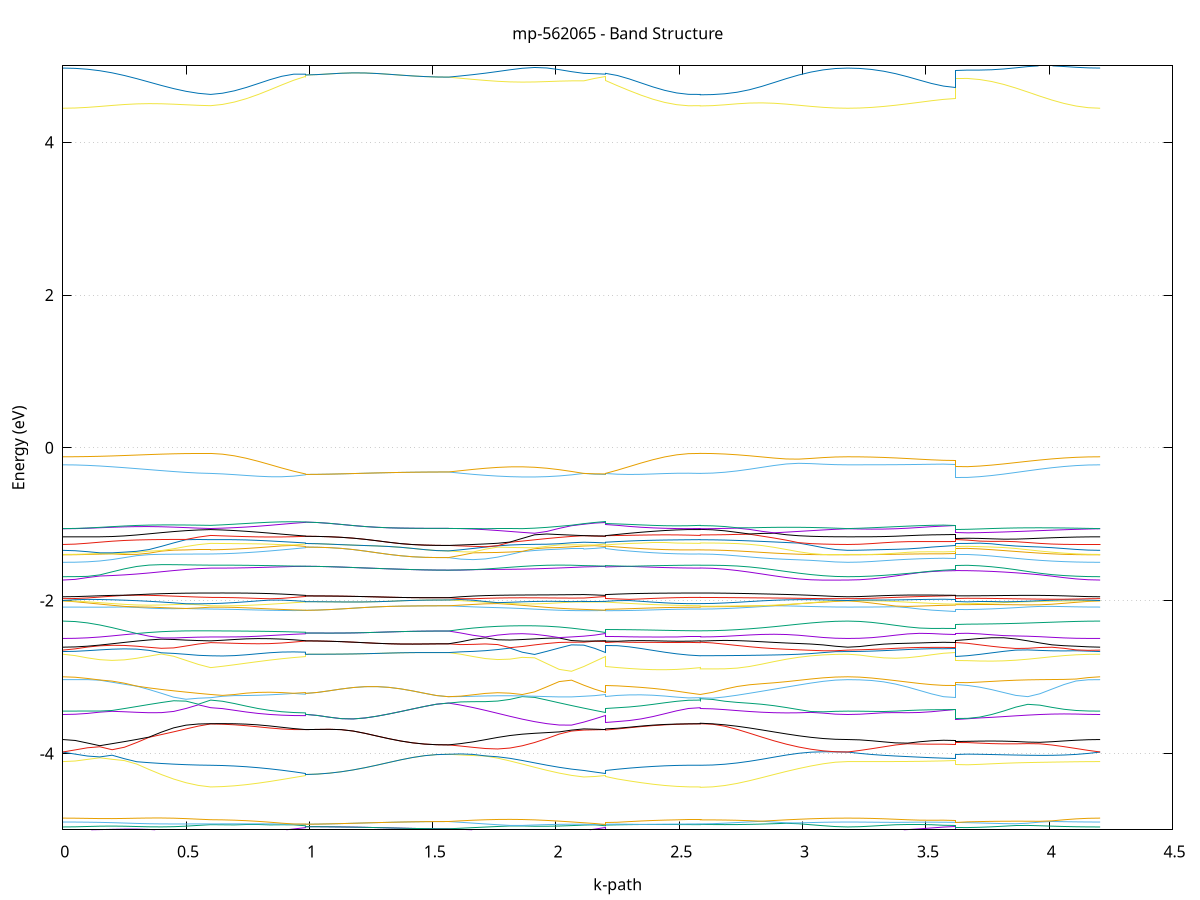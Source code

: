 set title 'mp-562065 - Band Structure'
set xlabel 'k-path'
set ylabel 'Energy (eV)'
set grid y
set yrange [-5:5]
set terminal png size 800,600
set output 'mp-562065_bands_gnuplot.png'
plot '-' using 1:2 with lines notitle, '-' using 1:2 with lines notitle, '-' using 1:2 with lines notitle, '-' using 1:2 with lines notitle, '-' using 1:2 with lines notitle, '-' using 1:2 with lines notitle, '-' using 1:2 with lines notitle, '-' using 1:2 with lines notitle, '-' using 1:2 with lines notitle, '-' using 1:2 with lines notitle, '-' using 1:2 with lines notitle, '-' using 1:2 with lines notitle, '-' using 1:2 with lines notitle, '-' using 1:2 with lines notitle, '-' using 1:2 with lines notitle, '-' using 1:2 with lines notitle, '-' using 1:2 with lines notitle, '-' using 1:2 with lines notitle, '-' using 1:2 with lines notitle, '-' using 1:2 with lines notitle, '-' using 1:2 with lines notitle, '-' using 1:2 with lines notitle, '-' using 1:2 with lines notitle, '-' using 1:2 with lines notitle, '-' using 1:2 with lines notitle, '-' using 1:2 with lines notitle, '-' using 1:2 with lines notitle, '-' using 1:2 with lines notitle, '-' using 1:2 with lines notitle, '-' using 1:2 with lines notitle, '-' using 1:2 with lines notitle, '-' using 1:2 with lines notitle, '-' using 1:2 with lines notitle, '-' using 1:2 with lines notitle, '-' using 1:2 with lines notitle, '-' using 1:2 with lines notitle, '-' using 1:2 with lines notitle, '-' using 1:2 with lines notitle, '-' using 1:2 with lines notitle, '-' using 1:2 with lines notitle, '-' using 1:2 with lines notitle, '-' using 1:2 with lines notitle, '-' using 1:2 with lines notitle, '-' using 1:2 with lines notitle, '-' using 1:2 with lines notitle, '-' using 1:2 with lines notitle, '-' using 1:2 with lines notitle, '-' using 1:2 with lines notitle, '-' using 1:2 with lines notitle, '-' using 1:2 with lines notitle, '-' using 1:2 with lines notitle, '-' using 1:2 with lines notitle, '-' using 1:2 with lines notitle, '-' using 1:2 with lines notitle, '-' using 1:2 with lines notitle, '-' using 1:2 with lines notitle, '-' using 1:2 with lines notitle, '-' using 1:2 with lines notitle, '-' using 1:2 with lines notitle, '-' using 1:2 with lines notitle, '-' using 1:2 with lines notitle, '-' using 1:2 with lines notitle, '-' using 1:2 with lines notitle, '-' using 1:2 with lines notitle, '-' using 1:2 with lines notitle, '-' using 1:2 with lines notitle, '-' using 1:2 with lines notitle, '-' using 1:2 with lines notitle, '-' using 1:2 with lines notitle, '-' using 1:2 with lines notitle, '-' using 1:2 with lines notitle, '-' using 1:2 with lines notitle, '-' using 1:2 with lines notitle, '-' using 1:2 with lines notitle, '-' using 1:2 with lines notitle, '-' using 1:2 with lines notitle, '-' using 1:2 with lines notitle, '-' using 1:2 with lines notitle, '-' using 1:2 with lines notitle, '-' using 1:2 with lines notitle, '-' using 1:2 with lines notitle, '-' using 1:2 with lines notitle, '-' using 1:2 with lines notitle, '-' using 1:2 with lines notitle, '-' using 1:2 with lines notitle, '-' using 1:2 with lines notitle, '-' using 1:2 with lines notitle, '-' using 1:2 with lines notitle, '-' using 1:2 with lines notitle, '-' using 1:2 with lines notitle, '-' using 1:2 with lines notitle, '-' using 1:2 with lines notitle, '-' using 1:2 with lines notitle, '-' using 1:2 with lines notitle, '-' using 1:2 with lines notitle, '-' using 1:2 with lines notitle, '-' using 1:2 with lines notitle, '-' using 1:2 with lines notitle, '-' using 1:2 with lines notitle, '-' using 1:2 with lines notitle, '-' using 1:2 with lines notitle, '-' using 1:2 with lines notitle, '-' using 1:2 with lines notitle, '-' using 1:2 with lines notitle, '-' using 1:2 with lines notitle, '-' using 1:2 with lines notitle, '-' using 1:2 with lines notitle, '-' using 1:2 with lines notitle, '-' using 1:2 with lines notitle, '-' using 1:2 with lines notitle, '-' using 1:2 with lines notitle, '-' using 1:2 with lines notitle, '-' using 1:2 with lines notitle, '-' using 1:2 with lines notitle, '-' using 1:2 with lines notitle, '-' using 1:2 with lines notitle, '-' using 1:2 with lines notitle, '-' using 1:2 with lines notitle, '-' using 1:2 with lines notitle, '-' using 1:2 with lines notitle, '-' using 1:2 with lines notitle, '-' using 1:2 with lines notitle, '-' using 1:2 with lines notitle, '-' using 1:2 with lines notitle, '-' using 1:2 with lines notitle, '-' using 1:2 with lines notitle, '-' using 1:2 with lines notitle, '-' using 1:2 with lines notitle
0.000000 -22.333009
0.049975 -22.332409
0.099951 -22.330709
0.149926 -22.328109
0.199902 -22.324609
0.249877 -22.320509
0.299852 -22.315909
0.349828 -22.311209
0.399803 -22.306609
0.449779 -22.302409
0.499754 -22.300109
0.549729 -22.301909
0.599705 -22.303009
0.599705 -22.303009
0.647740 -22.302709
0.695775 -22.302309
0.743810 -22.301909
0.791845 -22.301409
0.839880 -22.300909
0.887916 -22.300409
0.935951 -22.299909
0.983986 -22.299309
0.983986 -22.299309
0.983986 -22.298309
0.983986 -22.298309
0.983986 -22.298309
0.983986 -22.298309
1.032304 -22.298409
1.080622 -22.298809
1.128940 -22.299309
1.177258 -22.300009
1.225576 -22.300709
1.273894 -22.301509
1.322211 -22.302309
1.370529 -22.303009
1.418847 -22.303609
1.467165 -22.304109
1.515483 -22.304409
1.563801 -22.304509
1.563801 -22.304509
1.613708 -22.306209
1.663615 -22.307609
1.713522 -22.308709
1.763429 -22.309409
1.813336 -22.309609
1.863243 -22.309509
1.913150 -22.309009
1.963057 -22.308009
2.012963 -22.306709
2.062870 -22.305109
2.112777 -22.303209
2.112777 -22.303209
2.156751 -22.301409
2.200726 -22.299309
2.200726 -22.303209
2.248761 -22.303309
2.296796 -22.303409
2.344831 -22.303509
2.392866 -22.303509
2.440901 -22.303509
2.488936 -22.303409
2.536971 -22.303209
2.585006 -22.303009
2.585006 -22.303009
2.585006 -22.303309
2.585006 -22.303309
2.634847 -22.304609
2.684688 -22.307409
2.734529 -22.310909
2.784370 -22.314509
2.834211 -22.318109
2.884052 -22.321609
2.933893 -22.324709
2.983733 -22.327609
3.033574 -22.329909
3.083415 -22.331509
3.133256 -22.332609
3.183097 -22.333009
3.183097 -22.333009
3.231630 -22.332509
3.280164 -22.331209
3.328697 -22.329109
3.377230 -22.326409
3.425764 -22.323109
3.474297 -22.319709
3.522830 -22.316409
3.571364 -22.313909
3.619897 -22.312909
3.619897 -22.311209
3.668793 -22.311609
3.717689 -22.313009
3.766585 -22.315009
3.815480 -22.317409
3.864376 -22.320109
3.913272 -22.322909
3.962168 -22.325609
4.011064 -22.328009
4.059959 -22.330109
4.108855 -22.331709
4.157751 -22.332609
4.206647 -22.333009
e
0.000000 -22.276109
0.049975 -22.276509
0.099951 -22.277609
0.149926 -22.279609
0.199902 -22.282109
0.249877 -22.285009
0.299852 -22.288309
0.349828 -22.291609
0.399803 -22.294809
0.449779 -22.297709
0.499754 -22.298809
0.549729 -22.296109
0.599705 -22.294509
0.599705 -22.294509
0.647740 -22.294809
0.695775 -22.295009
0.743810 -22.295309
0.791845 -22.295609
0.839880 -22.295909
0.887916 -22.296309
0.935951 -22.296709
0.983986 -22.297209
0.983986 -22.297209
0.983986 -22.298309
0.983986 -22.298309
0.983986 -22.298309
0.983986 -22.298309
1.032304 -22.298409
1.080622 -22.298809
1.128940 -22.299309
1.177258 -22.300009
1.225576 -22.300709
1.273894 -22.301509
1.322211 -22.302309
1.370529 -22.303009
1.418847 -22.303609
1.467165 -22.304109
1.515483 -22.304409
1.563801 -22.304509
1.563801 -22.304509
1.613708 -22.302609
1.663615 -22.300609
1.713522 -22.298609
1.763429 -22.296709
1.813336 -22.295009
1.863243 -22.293609
1.913150 -22.292609
1.963057 -22.292009
2.012963 -22.292109
2.062870 -22.292709
2.112777 -22.293809
2.112777 -22.293809
2.156751 -22.295309
2.200726 -22.297209
2.200726 -22.293809
2.248761 -22.293709
2.296796 -22.293709
2.344831 -22.293709
2.392866 -22.293809
2.440901 -22.293909
2.488936 -22.294109
2.536971 -22.294309
2.585006 -22.294509
2.585006 -22.294509
2.585006 -22.294109
2.585006 -22.294109
2.634847 -22.293009
2.684688 -22.290709
2.734529 -22.288309
2.784370 -22.285809
2.834211 -22.283609
2.884052 -22.281709
2.933893 -22.279909
2.983733 -22.278609
3.033574 -22.277509
3.083415 -22.276609
3.133256 -22.276209
3.183097 -22.276109
3.183097 -22.276109
3.231630 -22.276309
3.280164 -22.277209
3.328697 -22.278509
3.377230 -22.280409
3.425764 -22.282709
3.474297 -22.285309
3.522830 -22.287909
3.571364 -22.290009
3.619897 -22.290809
3.619897 -22.291309
3.668793 -22.291009
3.717689 -22.289909
3.766585 -22.288509
3.815480 -22.286709
3.864376 -22.284809
3.913272 -22.282909
3.962168 -22.281109
4.011064 -22.279409
4.059959 -22.278009
4.108855 -22.276909
4.157751 -22.276309
4.206647 -22.276109
e
0.000000 -20.635709
0.049975 -20.634809
0.099951 -20.632109
0.149926 -20.627709
0.199902 -20.622009
0.249877 -20.615209
0.299852 -20.613109
0.349828 -20.622109
0.399803 -20.630809
0.449779 -20.638609
0.499754 -20.645209
0.549729 -20.650109
0.599705 -20.653009
0.599705 -20.653009
0.647740 -20.651609
0.695775 -20.649109
0.743810 -20.645809
0.791845 -20.641709
0.839880 -20.636809
0.887916 -20.631409
0.935951 -20.625409
0.983986 -20.619209
0.983986 -20.619209
0.983986 -20.614109
0.983986 -20.614109
0.983986 -20.614109
0.983986 -20.614109
1.032304 -20.613909
1.080622 -20.613509
1.128940 -20.612909
1.177258 -20.612209
1.225576 -20.611409
1.273894 -20.610609
1.322211 -20.609709
1.370529 -20.608909
1.418847 -20.608209
1.467165 -20.607709
1.515483 -20.607409
1.563801 -20.607309
1.563801 -20.607309
1.613708 -20.612609
1.663615 -20.618009
1.713522 -20.623209
1.763429 -20.627809
1.813336 -20.631709
1.863243 -20.634609
1.913150 -20.636509
1.963057 -20.637209
2.012963 -20.636709
2.062870 -20.635109
2.112777 -20.632309
2.112777 -20.632309
2.156751 -20.626109
2.200726 -20.619209
2.200726 -20.632309
2.248761 -20.637509
2.296796 -20.642109
2.344831 -20.646109
2.392866 -20.649309
2.440901 -20.651609
2.488936 -20.653109
2.536971 -20.653509
2.585006 -20.653009
2.585006 -20.653009
2.585006 -20.654009
2.585006 -20.654009
2.634847 -20.653709
2.684688 -20.652909
2.734529 -20.651609
2.784370 -20.649809
2.834211 -20.647709
2.884052 -20.645409
2.933893 -20.643009
2.983733 -20.640809
3.033574 -20.638709
3.083415 -20.637109
3.133256 -20.636109
3.183097 -20.635709
3.183097 -20.635709
3.231630 -20.635409
3.280164 -20.634409
3.328697 -20.632909
3.377230 -20.630709
3.425764 -20.628009
3.474297 -20.625009
3.522830 -20.621709
3.571364 -20.618709
3.619897 -20.617309
3.619897 -20.635309
3.668793 -20.635309
3.717689 -20.635409
3.766585 -20.635509
3.815480 -20.635509
3.864376 -20.635609
3.913272 -20.635609
3.962168 -20.635709
4.011064 -20.635709
4.059959 -20.635709
4.108855 -20.635709
4.157751 -20.635709
4.206647 -20.635709
e
0.000000 -20.578909
0.049975 -20.580109
0.099951 -20.583409
0.149926 -20.588909
0.199902 -20.595909
0.249877 -20.604209
0.299852 -20.607709
0.349828 -20.600009
0.399803 -20.592609
0.449779 -20.585809
0.499754 -20.580109
0.549729 -20.575709
0.599705 -20.573109
0.599705 -20.573109
0.647740 -20.574809
0.695775 -20.577409
0.743810 -20.581109
0.791845 -20.585509
0.839880 -20.590709
0.887916 -20.596509
0.935951 -20.602609
0.983986 -20.609009
0.983986 -20.609009
0.983986 -20.614109
0.983986 -20.614109
0.983986 -20.614109
0.983986 -20.614109
1.032304 -20.613909
1.080622 -20.613509
1.128940 -20.612909
1.177258 -20.612209
1.225576 -20.611409
1.273894 -20.610609
1.322211 -20.609709
1.370529 -20.608909
1.418847 -20.608209
1.467165 -20.607709
1.515483 -20.607409
1.563801 -20.607309
1.563801 -20.607309
1.613708 -20.602209
1.663615 -20.597709
1.713522 -20.593809
1.763429 -20.590809
1.813336 -20.588609
1.863243 -20.587409
1.913150 -20.587109
1.963057 -20.587809
2.012963 -20.589509
2.062870 -20.592009
2.112777 -20.595309
2.112777 -20.595309
2.156751 -20.601909
2.200726 -20.609009
2.200726 -20.595309
2.248761 -20.589909
2.296796 -20.585009
2.344831 -20.580709
2.392866 -20.577209
2.440901 -20.574609
2.488936 -20.573009
2.536971 -20.572509
2.585006 -20.573109
2.585006 -20.573109
2.585006 -20.572109
2.585006 -20.572109
2.634847 -20.572209
2.684688 -20.572509
2.734529 -20.572909
2.784370 -20.573409
2.834211 -20.574109
2.884052 -20.574909
2.933893 -20.575809
2.983733 -20.576809
3.033574 -20.577609
3.083415 -20.578309
3.133256 -20.578709
3.183097 -20.578909
3.183097 -20.578909
3.231630 -20.579409
3.280164 -20.581009
3.328697 -20.583409
3.377230 -20.586709
3.425764 -20.590509
3.474297 -20.594709
3.522830 -20.598809
3.571364 -20.602409
3.619897 -20.604009
3.619897 -20.587809
3.668793 -20.587609
3.717689 -20.587109
3.766585 -20.586409
3.815480 -20.585509
3.864376 -20.584409
3.913272 -20.583209
3.962168 -20.582109
4.011064 -20.581109
4.059959 -20.580209
4.108855 -20.579509
4.157751 -20.579109
4.206647 -20.578909
e
0.000000 -20.380309
0.049975 -20.380409
0.099951 -20.380909
0.149926 -20.381709
0.199902 -20.382909
0.249877 -20.384409
0.299852 -20.386209
0.349828 -20.388209
0.399803 -20.390209
0.449779 -20.392109
0.499754 -20.393809
0.549729 -20.395109
0.599705 -20.395909
0.599705 -20.395909
0.647740 -20.395509
0.695775 -20.395009
0.743810 -20.394309
0.791845 -20.393509
0.839880 -20.392509
0.887916 -20.391309
0.935951 -20.390109
0.983986 -20.388809
0.983986 -20.388809
0.983986 -20.387809
0.983986 -20.387809
0.983986 -20.387809
0.983986 -20.387809
1.032304 -20.387509
1.080622 -20.386909
1.128940 -20.385909
1.177258 -20.384709
1.225576 -20.383309
1.273894 -20.381809
1.322211 -20.380409
1.370529 -20.379009
1.418847 -20.377909
1.467165 -20.377009
1.515483 -20.376409
1.563801 -20.376209
1.563801 -20.376209
1.613708 -20.377509
1.663615 -20.379009
1.713522 -20.380809
1.763429 -20.382709
1.813336 -20.384609
1.863243 -20.386509
1.913150 -20.388109
1.963057 -20.389509
2.012963 -20.390509
2.062870 -20.391009
2.112777 -20.391109
2.112777 -20.391109
2.156751 -20.390109
2.200726 -20.388809
2.200726 -20.391109
2.248761 -20.392309
2.296796 -20.393409
2.344831 -20.394309
2.392866 -20.395009
2.440901 -20.395509
2.488936 -20.395809
2.536971 -20.395909
2.585006 -20.395909
2.585006 -20.395909
2.585006 -20.396109
2.585006 -20.396109
2.634847 -20.395709
2.684688 -20.394509
2.734529 -20.392709
2.784370 -20.390209
2.834211 -20.387509
2.884052 -20.384609
2.933893 -20.382009
2.983733 -20.380709
3.033574 -20.380409
3.083415 -20.380309
3.133256 -20.380309
3.183097 -20.380309
3.183097 -20.380309
3.231630 -20.380409
3.280164 -20.380609
3.328697 -20.381009
3.377230 -20.381509
3.425764 -20.382009
3.474297 -20.382509
3.522830 -20.382909
3.571364 -20.383209
3.619897 -20.383309
3.619897 -20.386409
3.668793 -20.386209
3.717689 -20.385509
3.766585 -20.384409
3.815480 -20.382909
3.864376 -20.381309
3.913272 -20.379809
3.962168 -20.379409
4.011064 -20.379609
4.059959 -20.379809
4.108855 -20.380109
4.157751 -20.380209
4.206647 -20.380309
e
0.000000 -20.372509
0.049975 -20.372609
0.099951 -20.372909
0.149926 -20.373409
0.199902 -20.374209
0.249877 -20.375009
0.299852 -20.375909
0.349828 -20.376809
0.399803 -20.377709
0.449779 -20.378509
0.499754 -20.379109
0.549729 -20.379609
0.599705 -20.379809
0.599705 -20.379809
0.647740 -20.380109
0.695775 -20.380709
0.743810 -20.381409
0.791845 -20.382309
0.839880 -20.383309
0.887916 -20.384409
0.935951 -20.385609
0.983986 -20.386809
0.983986 -20.386809
0.983986 -20.387809
0.983986 -20.387809
0.983986 -20.387809
0.983986 -20.387809
1.032304 -20.387509
1.080622 -20.386909
1.128940 -20.385909
1.177258 -20.384709
1.225576 -20.383309
1.273894 -20.381809
1.322211 -20.380409
1.370529 -20.379009
1.418847 -20.377909
1.467165 -20.377009
1.515483 -20.376409
1.563801 -20.376209
1.563801 -20.376209
1.613708 -20.375309
1.663615 -20.374809
1.713522 -20.374709
1.763429 -20.375009
1.813336 -20.375709
1.863243 -20.376809
1.913150 -20.378109
1.963057 -20.379509
2.012963 -20.381109
2.062870 -20.382509
2.112777 -20.383809
2.112777 -20.383809
2.156751 -20.385409
2.200726 -20.386809
2.200726 -20.383809
2.248761 -20.382909
2.296796 -20.382009
2.344831 -20.381209
2.392866 -20.380509
2.440901 -20.380109
2.488936 -20.379809
2.536971 -20.379709
2.585006 -20.379809
2.585006 -20.379809
2.585006 -20.379809
2.585006 -20.379809
2.634847 -20.379809
2.684688 -20.379809
2.734529 -20.379809
2.784370 -20.379809
2.834211 -20.379809
2.884052 -20.379709
2.933893 -20.379309
2.983733 -20.377809
3.033574 -20.375709
3.083415 -20.373909
3.133256 -20.372809
3.183097 -20.372509
3.183097 -20.372509
3.231630 -20.372709
3.280164 -20.373309
3.328697 -20.374309
3.377230 -20.375509
3.425764 -20.376709
3.474297 -20.377909
3.522830 -20.378809
3.571364 -20.379409
3.619897 -20.379609
3.619897 -20.377509
3.668793 -20.377609
3.717689 -20.377709
3.766585 -20.377809
3.815480 -20.378009
3.864376 -20.378209
3.913272 -20.378209
3.962168 -20.377209
4.011064 -20.375709
4.059959 -20.374409
4.108855 -20.373309
4.157751 -20.372709
4.206647 -20.372509
e
0.000000 -20.107009
0.049975 -20.106609
0.099951 -20.105509
0.149926 -20.103809
0.199902 -20.101509
0.249877 -20.098809
0.299852 -20.095909
0.349828 -20.093309
0.399803 -20.096109
0.449779 -20.098609
0.499754 -20.100609
0.549729 -20.101909
0.599705 -20.102509
0.599705 -20.102509
0.647740 -20.102609
0.695775 -20.102309
0.743810 -20.101809
0.791845 -20.100809
0.839880 -20.099609
0.887916 -20.098109
0.935951 -20.096409
0.983986 -20.094509
0.983986 -20.094509
0.983986 -20.094309
0.983986 -20.094309
0.983986 -20.094209
0.983986 -20.094209
1.032304 -20.094209
1.080622 -20.094209
1.128940 -20.094209
1.177258 -20.094109
1.225576 -20.094109
1.273894 -20.094109
1.322211 -20.094109
1.370529 -20.094209
1.418847 -20.094209
1.467165 -20.094309
1.515483 -20.094309
1.563801 -20.094309
1.563801 -20.094309
1.613708 -20.096709
1.663615 -20.098609
1.713522 -20.100209
1.763429 -20.101109
1.813336 -20.101609
1.863243 -20.101509
1.913150 -20.100809
1.963057 -20.099809
2.012963 -20.098409
2.062870 -20.096609
2.112777 -20.094709
2.112777 -20.094709
2.156751 -20.094409
2.200726 -20.094509
2.200726 -20.094709
2.248761 -20.094909
2.296796 -20.096509
2.344831 -20.098109
2.392866 -20.099509
2.440901 -20.100609
2.488936 -20.101509
2.536971 -20.102209
2.585006 -20.102509
2.585006 -20.102509
2.585006 -20.102609
2.585006 -20.102609
2.634847 -20.102709
2.684688 -20.102909
2.734529 -20.103309
2.784370 -20.103809
2.834211 -20.104309
2.884052 -20.104909
2.933893 -20.105409
2.983733 -20.105909
3.033574 -20.106409
3.083415 -20.106709
3.133256 -20.106909
3.183097 -20.107009
3.183097 -20.107009
3.231630 -20.106709
3.280164 -20.106109
3.328697 -20.105109
3.377230 -20.103809
3.425764 -20.102109
3.474297 -20.100209
3.522830 -20.098109
3.571364 -20.096009
3.619897 -20.094609
3.619897 -20.100909
3.668793 -20.100609
3.717689 -20.099509
3.766585 -20.097909
3.815480 -20.095709
3.864376 -20.093809
3.913272 -20.096009
3.962168 -20.098909
4.011064 -20.101509
4.059959 -20.103709
4.108855 -20.105509
4.157751 -20.106609
4.206647 -20.107009
e
0.000000 -20.078809
0.049975 -20.079209
0.099951 -20.080309
0.149926 -20.082109
0.199902 -20.084509
0.249877 -20.087309
0.299852 -20.090309
0.349828 -20.092909
0.399803 -20.090009
0.449779 -20.087409
0.499754 -20.085309
0.549729 -20.083709
0.599705 -20.083009
0.599705 -20.083009
0.647740 -20.083109
0.695775 -20.083709
0.743810 -20.084809
0.791845 -20.086209
0.839880 -20.087909
0.887916 -20.089909
0.935951 -20.091909
0.983986 -20.093909
0.983986 -20.093909
0.983986 -20.094309
0.983986 -20.094309
0.983986 -20.094209
0.983986 -20.094209
1.032304 -20.094209
1.080622 -20.094209
1.128940 -20.094209
1.177258 -20.094109
1.225576 -20.094109
1.273894 -20.094109
1.322211 -20.094109
1.370529 -20.094209
1.418847 -20.094209
1.467165 -20.094309
1.515483 -20.094309
1.563801 -20.094309
1.563801 -20.094309
1.613708 -20.091809
1.663615 -20.089409
1.713522 -20.087209
1.763429 -20.085509
1.813336 -20.084509
1.863243 -20.084309
1.913150 -20.084909
1.963057 -20.086309
2.012963 -20.088209
2.062870 -20.090509
2.112777 -20.093009
2.112777 -20.093009
2.156751 -20.093909
2.200726 -20.093909
2.200726 -20.093009
2.248761 -20.092609
2.296796 -20.090509
2.344831 -20.088509
2.392866 -20.086709
2.440901 -20.085109
2.488936 -20.084009
2.536971 -20.083309
2.585006 -20.083009
2.585006 -20.083009
2.585006 -20.082809
2.585006 -20.082809
2.634847 -20.082709
2.684688 -20.082509
2.734529 -20.082109
2.784370 -20.081709
2.834211 -20.081209
2.884052 -20.080709
2.933893 -20.080209
2.983733 -20.079709
3.033574 -20.079309
3.083415 -20.079009
3.133256 -20.078809
3.183097 -20.078809
3.183097 -20.078809
3.231630 -20.079009
3.280164 -20.079609
3.328697 -20.080709
3.377230 -20.082109
3.425764 -20.083909
3.474297 -20.085909
3.522830 -20.088009
3.571364 -20.090209
3.619897 -20.091609
3.619897 -20.084609
3.668793 -20.085009
3.717689 -20.086109
3.766585 -20.087909
3.815480 -20.090209
3.864376 -20.092109
3.913272 -20.090009
3.962168 -20.087209
4.011064 -20.084509
4.059959 -20.082109
4.108855 -20.080309
4.157751 -20.079209
4.206647 -20.078809
e
0.000000 -19.137109
0.049975 -19.136909
0.099951 -19.136309
0.149926 -19.135409
0.199902 -19.134309
0.249877 -19.133009
0.299852 -19.131609
0.349828 -19.134209
0.399803 -19.137609
0.449779 -19.140909
0.499754 -19.143609
0.549729 -19.145709
0.599705 -19.147009
0.599705 -19.147009
0.647740 -19.146409
0.695775 -19.145409
0.743810 -19.144109
0.791845 -19.142409
0.839880 -19.140609
0.887916 -19.138709
0.935951 -19.136709
0.983986 -19.134809
0.983986 -19.134809
0.983986 -19.133609
0.983986 -19.133609
0.983986 -19.133609
0.983986 -19.133609
1.032304 -19.133409
1.080622 -19.133109
1.128940 -19.132609
1.177258 -19.132009
1.225576 -19.131309
1.273894 -19.130509
1.322211 -19.129709
1.370529 -19.129009
1.418847 -19.128409
1.467165 -19.127909
1.515483 -19.127609
1.563801 -19.127509
1.563801 -19.127509
1.613708 -19.128209
1.663615 -19.129709
1.713522 -19.131709
1.763429 -19.133909
1.813336 -19.136009
1.863243 -19.137709
1.913150 -19.138909
1.963057 -19.139609
2.012963 -19.139709
2.062870 -19.139209
2.112777 -19.138509
2.112777 -19.138509
2.156751 -19.136609
2.200726 -19.134809
2.200726 -19.138509
2.248761 -19.140509
2.296796 -19.142309
2.344831 -19.144009
2.392866 -19.145309
2.440901 -19.146409
2.488936 -19.147009
2.536971 -19.147209
2.585006 -19.147009
2.585006 -19.147009
2.585006 -19.147409
2.585006 -19.147409
2.634847 -19.147309
2.684688 -19.146909
2.734529 -19.146209
2.784370 -19.145209
2.834211 -19.144009
2.884052 -19.142709
2.933893 -19.141209
2.983733 -19.139909
3.033574 -19.138709
3.083415 -19.137809
3.133256 -19.137209
3.183097 -19.137109
3.183097 -19.137109
3.231630 -19.137009
3.280164 -19.137009
3.328697 -19.136909
3.377230 -19.136809
3.425764 -19.136609
3.474297 -19.136309
3.522830 -19.136009
3.571364 -19.135709
3.619897 -19.135509
3.619897 -19.137809
3.668793 -19.137809
3.717689 -19.137709
3.766585 -19.137609
3.815480 -19.137309
3.864376 -19.137009
3.913272 -19.136809
3.962168 -19.136609
4.011064 -19.136509
4.059959 -19.136609
4.108855 -19.136809
4.157751 -19.137009
4.206647 -19.137109
e
0.000000 -19.118709
0.049975 -19.119009
0.099951 -19.120209
0.149926 -19.122009
0.199902 -19.124409
0.249877 -19.127409
0.299852 -19.130709
0.349828 -19.130109
0.399803 -19.128709
0.449779 -19.127409
0.499754 -19.126409
0.549729 -19.125709
0.599705 -19.125309
0.599705 -19.125309
0.647740 -19.125409
0.695775 -19.125709
0.743810 -19.126309
0.791845 -19.127209
0.839880 -19.128209
0.887916 -19.129509
0.935951 -19.131009
0.983986 -19.132609
0.983986 -19.132609
0.983986 -19.133609
0.983986 -19.133609
0.983986 -19.133609
0.983986 -19.133609
1.032304 -19.133409
1.080622 -19.133109
1.128940 -19.132609
1.177258 -19.132009
1.225576 -19.131309
1.273894 -19.130509
1.322211 -19.129709
1.370529 -19.129009
1.418847 -19.128409
1.467165 -19.127909
1.515483 -19.127609
1.563801 -19.127509
1.563801 -19.127509
1.613708 -19.127809
1.663615 -19.128909
1.713522 -19.130609
1.763429 -19.132409
1.813336 -19.133909
1.863243 -19.134809
1.913150 -19.135009
1.963057 -19.134609
2.012963 -19.133709
2.062870 -19.132609
2.112777 -19.131609
2.112777 -19.131609
2.156751 -19.131909
2.200726 -19.132609
2.200726 -19.131609
2.248761 -19.130309
2.296796 -19.129209
2.344831 -19.128109
2.392866 -19.127209
2.440901 -19.126409
2.488936 -19.125809
2.536971 -19.125409
2.585006 -19.125309
2.585006 -19.125309
2.585006 -19.125209
2.585006 -19.125209
2.634847 -19.125109
2.684688 -19.124709
2.734529 -19.124109
2.784370 -19.123309
2.834211 -19.122609
2.884052 -19.121809
2.933893 -19.121009
2.983733 -19.120309
3.033574 -19.119709
3.083415 -19.119109
3.133256 -19.118809
3.183097 -19.118709
3.183097 -19.118709
3.231630 -19.118909
3.280164 -19.119609
3.328697 -19.120709
3.377230 -19.122009
3.425764 -19.123509
3.474297 -19.125009
3.522830 -19.126309
3.571364 -19.127209
3.619897 -19.127509
3.619897 -19.134709
3.668793 -19.134309
3.717689 -19.133109
3.766585 -19.131309
3.815480 -19.129209
3.864376 -19.127009
3.913272 -19.124809
3.962168 -19.122909
4.011064 -19.121309
4.059959 -19.120209
4.108855 -19.119309
4.157751 -19.118809
4.206647 -19.118709
e
0.000000 -19.097909
0.049975 -19.097509
0.099951 -19.096209
0.149926 -19.094209
0.199902 -19.091609
0.249877 -19.088609
0.299852 -19.088009
0.349828 -19.091109
0.399803 -19.094009
0.449779 -19.096609
0.499754 -19.098709
0.549729 -19.100109
0.599705 -19.100709
0.599705 -19.100709
0.647740 -19.100609
0.695775 -19.099909
0.743810 -19.098809
0.791845 -19.097009
0.839880 -19.094909
0.887916 -19.092509
0.935951 -19.089909
0.983986 -19.087109
0.983986 -19.087109
0.983986 -19.086209
0.983986 -19.086209
0.983986 -19.086209
0.983986 -19.086209
1.032304 -19.086209
1.080622 -19.086209
1.128940 -19.086209
1.177258 -19.086209
1.225576 -19.086209
1.273894 -19.086209
1.322211 -19.086209
1.370529 -19.086309
1.418847 -19.086309
1.467165 -19.086309
1.515483 -19.086409
1.563801 -19.086309
1.563801 -19.086309
1.613708 -19.087409
1.663615 -19.087709
1.713522 -19.087409
1.763429 -19.086709
1.813336 -19.085909
1.863243 -19.085209
1.913150 -19.084809
1.963057 -19.084409
2.012963 -19.084109
2.062870 -19.083909
2.112777 -19.086509
2.112777 -19.086509
2.156751 -19.087009
2.200726 -19.087109
2.200726 -19.086509
2.248761 -19.089109
2.296796 -19.091509
2.344831 -19.093909
2.392866 -19.096009
2.440901 -19.097809
2.488936 -19.099309
2.536971 -19.100309
2.585006 -19.100709
2.585006 -19.100709
2.585006 -19.100809
2.585006 -19.100809
2.634847 -19.100709
2.684688 -19.100609
2.734529 -19.100309
2.784370 -19.100009
2.834211 -19.099609
2.884052 -19.099109
2.933893 -19.098709
2.983733 -19.098409
3.033574 -19.098209
3.083415 -19.098009
3.133256 -19.097909
3.183097 -19.097909
3.183097 -19.097909
3.231630 -19.097709
3.280164 -19.097109
3.328697 -19.096209
3.377230 -19.095009
3.425764 -19.093609
3.474297 -19.092109
3.522830 -19.090509
3.571364 -19.089109
3.619897 -19.088309
3.619897 -19.085809
3.668793 -19.085709
3.717689 -19.085509
3.766585 -19.085209
3.815480 -19.084809
3.864376 -19.086009
3.913272 -19.088609
3.962168 -19.091209
4.011064 -19.093509
4.059959 -19.095409
4.108855 -19.096809
4.157751 -19.097609
4.206647 -19.097909
e
0.000000 -19.076309
0.049975 -19.076709
0.099951 -19.077809
0.149926 -19.079709
0.199902 -19.082109
0.249877 -19.085009
0.299852 -19.085309
0.349828 -19.081909
0.399803 -19.078709
0.449779 -19.075809
0.499754 -19.073509
0.549729 -19.071809
0.599705 -19.070809
0.599705 -19.070809
0.647740 -19.071209
0.695775 -19.072109
0.743810 -19.073409
0.791845 -19.075109
0.839880 -19.077309
0.887916 -19.079709
0.935951 -19.082409
0.983986 -19.085209
0.983986 -19.085209
0.983986 -19.086209
0.983986 -19.086209
0.983986 -19.086209
0.983986 -19.086209
1.032304 -19.086209
1.080622 -19.086209
1.128940 -19.086209
1.177258 -19.086209
1.225576 -19.086209
1.273894 -19.086209
1.322211 -19.086209
1.370529 -19.086309
1.418847 -19.086309
1.467165 -19.086309
1.515483 -19.086409
1.563801 -19.086309
1.563801 -19.086309
1.613708 -19.084609
1.663615 -19.082409
1.713522 -19.080309
1.763429 -19.078509
1.813336 -19.077309
1.863243 -19.077109
1.913150 -19.077609
1.963057 -19.079109
2.012963 -19.081209
2.062870 -19.083809
2.112777 -19.083309
2.112777 -19.083309
2.156751 -19.084409
2.200726 -19.085209
2.200726 -19.083309
2.248761 -19.080609
2.296796 -19.078109
2.344831 -19.075909
2.392866 -19.074009
2.440901 -19.072509
2.488936 -19.071509
2.536971 -19.070909
2.585006 -19.070809
2.585006 -19.070809
2.585006 -19.070609
2.585006 -19.070609
2.634847 -19.070709
2.684688 -19.070909
2.734529 -19.071409
2.784370 -19.072009
2.834211 -19.072709
2.884052 -19.073509
2.933893 -19.074209
2.983733 -19.074909
3.033574 -19.075509
3.083415 -19.075909
3.133256 -19.076209
3.183097 -19.076309
3.183097 -19.076309
3.231630 -19.076409
3.280164 -19.076909
3.328697 -19.077609
3.377230 -19.078609
3.425764 -19.079809
3.474297 -19.081109
3.522830 -19.082609
3.571364 -19.083909
3.619897 -19.084709
3.619897 -19.077109
3.668793 -19.077509
3.717689 -19.078709
3.766585 -19.080509
3.815480 -19.082609
3.864376 -19.083309
3.913272 -19.082409
3.962168 -19.081209
4.011064 -19.079809
4.059959 -19.078509
4.108855 -19.077309
4.157751 -19.076609
4.206647 -19.076309
e
0.000000 -18.130509
0.049975 -18.129909
0.099951 -18.128309
0.149926 -18.125709
0.199902 -18.122309
0.249877 -18.118209
0.299852 -18.113609
0.349828 -18.108809
0.399803 -18.103909
0.449779 -18.101509
0.499754 -18.102609
0.549729 -18.103509
0.599705 -18.104009
0.599705 -18.104009
0.647740 -18.103609
0.695775 -18.103309
0.743810 -18.102909
0.791845 -18.102509
0.839880 -18.102209
0.887916 -18.101809
0.935951 -18.101309
0.983986 -18.100809
0.983986 -18.100809
0.983986 -18.099109
0.983986 -18.099109
0.983986 -18.099209
0.983986 -18.099209
1.032304 -18.099509
1.080622 -18.100409
1.128940 -18.101609
1.177258 -18.103109
1.225576 -18.104809
1.273894 -18.106709
1.322211 -18.108509
1.370529 -18.110209
1.418847 -18.111709
1.467165 -18.112909
1.515483 -18.113509
1.563801 -18.113809
1.563801 -18.113809
1.613708 -18.116809
1.663615 -18.119009
1.713522 -18.120409
1.763429 -18.120909
1.813336 -18.120609
1.863243 -18.119609
1.913150 -18.118009
1.963057 -18.115709
2.012963 -18.113009
2.062870 -18.109909
2.112777 -18.106609
2.112777 -18.106609
2.156751 -18.103809
2.200726 -18.100809
2.200726 -18.106609
2.248761 -18.106609
2.296796 -18.106409
2.344831 -18.106109
2.392866 -18.105809
2.440901 -18.105309
2.488936 -18.104909
2.536971 -18.104409
2.585006 -18.104009
2.585006 -18.104009
2.585006 -18.104309
2.585006 -18.104309
2.634847 -18.104909
2.684688 -18.106509
2.734529 -18.108909
2.784370 -18.111809
2.834211 -18.115109
2.884052 -18.118409
2.933893 -18.121609
2.983733 -18.124609
3.033574 -18.127009
3.083415 -18.128909
3.133256 -18.130009
3.183097 -18.130509
3.183097 -18.130509
3.231630 -18.130009
3.280164 -18.128709
3.328697 -18.126509
3.377230 -18.123809
3.425764 -18.120709
3.474297 -18.117309
3.522830 -18.113909
3.571364 -18.110709
3.619897 -18.108909
3.619897 -18.120709
3.668793 -18.120809
3.717689 -18.121309
3.766585 -18.122109
3.815480 -18.123109
3.864376 -18.124309
3.913272 -18.125609
3.962168 -18.126809
4.011064 -18.128009
4.059959 -18.129009
4.108855 -18.129809
4.157751 -18.130309
4.206647 -18.130509
e
0.000000 -18.090609
0.049975 -18.090909
0.099951 -18.091609
0.149926 -18.092809
0.199902 -18.094209
0.249877 -18.095809
0.299852 -18.097309
0.349828 -18.098909
0.399803 -18.100309
0.449779 -18.099409
0.499754 -18.095409
0.549729 -18.092109
0.599705 -18.090009
0.599705 -18.090009
0.647740 -18.090809
0.695775 -18.091809
0.743810 -18.092809
0.791845 -18.093809
0.839880 -18.094809
0.887916 -18.095709
0.935951 -18.096609
0.983986 -18.097409
0.983986 -18.097409
0.983986 -18.099109
0.983986 -18.099109
0.983986 -18.099209
0.983986 -18.099209
1.032304 -18.099509
1.080622 -18.100409
1.128940 -18.101609
1.177258 -18.103109
1.225576 -18.104809
1.273894 -18.106709
1.322211 -18.108509
1.370529 -18.110209
1.418847 -18.111709
1.467165 -18.112909
1.515483 -18.113509
1.563801 -18.113809
1.563801 -18.113809
1.613708 -18.110109
1.663615 -18.105909
1.713522 -18.101409
1.763429 -18.096709
1.813336 -18.092309
1.863243 -18.088609
1.913150 -18.086209
1.963057 -18.085509
2.012963 -18.086309
2.062870 -18.088309
2.112777 -18.091209
2.112777 -18.091209
2.156751 -18.094209
2.200726 -18.097409
2.200726 -18.091209
2.248761 -18.090509
2.296796 -18.089909
2.344831 -18.089409
2.392866 -18.089009
2.440901 -18.088909
2.488936 -18.089009
2.536971 -18.089409
2.585006 -18.090009
2.585006 -18.090009
2.585006 -18.089309
2.585006 -18.089309
2.634847 -18.089209
2.684688 -18.088909
2.734529 -18.088709
2.784370 -18.088609
2.834211 -18.088709
2.884052 -18.088909
2.933893 -18.089209
2.983733 -18.089609
3.033574 -18.090009
3.083415 -18.090309
3.133256 -18.090509
3.183097 -18.090609
3.183097 -18.090609
3.231630 -18.090709
3.280164 -18.091209
3.328697 -18.092009
3.377230 -18.093409
3.425764 -18.095209
3.474297 -18.097409
3.522830 -18.099909
3.571364 -18.102409
3.619897 -18.103909
3.619897 -18.087809
3.668793 -18.087809
3.717689 -18.087909
3.766585 -18.088009
3.815480 -18.088209
3.864376 -18.088409
3.913272 -18.088709
3.962168 -18.089109
4.011064 -18.089509
4.059959 -18.090009
4.108855 -18.090309
4.157751 -18.090509
4.206647 -18.090609
e
0.000000 -18.071709
0.049975 -18.071609
0.099951 -18.071109
0.149926 -18.070309
0.199902 -18.069509
0.249877 -18.068409
0.299852 -18.067409
0.349828 -18.066509
0.399803 -18.065809
0.449779 -18.065409
0.499754 -18.065309
0.549729 -18.065409
0.599705 -18.065709
0.599705 -18.065709
0.647740 -18.064909
0.695775 -18.063909
0.743810 -18.062609
0.791845 -18.061009
0.839880 -18.059409
0.887916 -18.057709
0.935951 -18.055909
0.983986 -18.054209
0.983986 -18.054209
0.983986 -18.053109
0.983986 -18.053109
0.983986 -18.053109
0.983986 -18.053109
1.032304 -18.053409
1.080622 -18.054109
1.128940 -18.055109
1.177258 -18.056309
1.225576 -18.057609
1.273894 -18.059009
1.322211 -18.060409
1.370529 -18.061709
1.418847 -18.062709
1.467165 -18.063609
1.515483 -18.064109
1.563801 -18.064209
1.563801 -18.064209
1.613708 -18.064809
1.663615 -18.065409
1.713522 -18.065809
1.763429 -18.066309
1.813336 -18.066509
1.863243 -18.066609
1.913150 -18.065909
1.963057 -18.064409
2.012963 -18.062309
2.062870 -18.060109
2.112777 -18.058109
2.112777 -18.058109
2.156751 -18.055909
2.200726 -18.054209
2.200726 -18.058109
2.248761 -18.059909
2.296796 -18.061609
2.344831 -18.063109
2.392866 -18.064409
2.440901 -18.065309
2.488936 -18.065909
2.536971 -18.066009
2.585006 -18.065709
2.585006 -18.065709
2.585006 -18.065909
2.585006 -18.065909
2.634847 -18.066009
2.684688 -18.066409
2.734529 -18.067009
2.784370 -18.067709
2.834211 -18.068509
2.884052 -18.069309
2.933893 -18.070109
2.983733 -18.070809
3.033574 -18.071309
3.083415 -18.071509
3.133256 -18.071709
3.183097 -18.071709
3.183097 -18.071709
3.231630 -18.071609
3.280164 -18.071209
3.328697 -18.070309
3.377230 -18.068909
3.425764 -18.067209
3.474297 -18.065409
3.522830 -18.063909
3.571364 -18.062909
3.619897 -18.062509
3.619897 -18.064809
3.668793 -18.064909
3.717689 -18.065209
3.766585 -18.065709
3.815480 -18.066409
3.864376 -18.067209
3.913272 -18.068109
3.962168 -18.069009
4.011064 -18.069909
4.059959 -18.070609
4.108855 -18.071209
4.157751 -18.071609
4.206647 -18.071709
e
0.000000 -18.062709
0.049975 -18.062309
0.099951 -18.061309
0.149926 -18.059809
0.199902 -18.057909
0.249877 -18.055809
0.299852 -18.053609
0.349828 -18.051409
0.399803 -18.049409
0.449779 -18.047709
0.499754 -18.046309
0.549729 -18.045309
0.599705 -18.044709
0.599705 -18.044709
0.647740 -18.044909
0.695775 -18.045409
0.743810 -18.046009
0.791845 -18.046909
0.839880 -18.048009
0.887916 -18.049209
0.935951 -18.050609
0.983986 -18.052109
0.983986 -18.052109
0.983986 -18.053109
0.983986 -18.053109
0.983986 -18.053109
0.983986 -18.053109
1.032304 -18.053409
1.080622 -18.054109
1.128940 -18.055109
1.177258 -18.056309
1.225576 -18.057609
1.273894 -18.059009
1.322211 -18.060409
1.370529 -18.061709
1.418847 -18.062709
1.467165 -18.063609
1.515483 -18.064109
1.563801 -18.064209
1.563801 -18.064209
1.613708 -18.063609
1.663615 -18.062709
1.713522 -18.061609
1.763429 -18.060409
1.813336 -18.058909
1.863243 -18.057409
1.913150 -18.055709
1.963057 -18.054109
2.012963 -18.052609
2.062870 -18.051509
2.112777 -18.050609
2.112777 -18.050609
2.156751 -18.051209
2.200726 -18.052109
2.200726 -18.050609
2.248761 -18.049309
2.296796 -18.048009
2.344831 -18.047009
2.392866 -18.046109
2.440901 -18.045409
2.488936 -18.045009
2.536971 -18.044709
2.585006 -18.044709
2.585006 -18.044709
2.585006 -18.044509
2.585006 -18.044509
2.634847 -18.044809
2.684688 -18.045609
2.734529 -18.047009
2.784370 -18.048709
2.834211 -18.050809
2.884052 -18.053009
2.933893 -18.055409
2.983733 -18.057609
3.033574 -18.059709
3.083415 -18.061209
3.133256 -18.062309
3.183097 -18.062709
3.183097 -18.062709
3.231630 -18.062409
3.280164 -18.061409
3.328697 -18.060109
3.377230 -18.058709
3.425764 -18.057309
3.474297 -18.056009
3.522830 -18.055109
3.571364 -18.054509
3.619897 -18.054209
3.619897 -18.056809
3.668793 -18.057009
3.717689 -18.057409
3.766585 -18.058009
3.815480 -18.058709
3.864376 -18.059509
3.913272 -18.060309
3.962168 -18.061009
4.011064 -18.061609
4.059959 -18.062109
4.108855 -18.062409
4.157751 -18.062609
4.206647 -18.062709
e
0.000000 -11.012809
0.049975 -11.013109
0.099951 -11.014009
0.149926 -11.015509
0.199902 -11.017309
0.249877 -11.019309
0.299852 -11.021209
0.349828 -11.023109
0.399803 -11.024609
0.449779 -11.025909
0.499754 -11.026709
0.549729 -11.027209
0.599705 -11.027209
0.599705 -11.027209
0.647740 -11.026809
0.695775 -11.025409
0.743810 -11.023209
0.791845 -11.019909
0.839880 -11.015809
0.887916 -11.010809
0.935951 -11.005009
0.983986 -10.998709
0.983986 -10.998709
0.983986 -10.996409
0.983986 -10.996409
0.983986 -10.996509
0.983986 -10.996509
1.032304 -10.996609
1.080622 -10.996809
1.128940 -10.997209
1.177258 -10.997509
1.225576 -10.998009
1.273894 -10.998409
1.322211 -10.998909
1.370529 -10.999209
1.418847 -10.999509
1.467165 -10.999809
1.515483 -10.999909
1.563801 -11.000009
1.563801 -11.000009
1.613708 -11.002809
1.663615 -11.005309
1.713522 -11.007109
1.763429 -11.008109
1.813336 -11.008109
1.863243 -11.007209
1.913150 -11.005409
1.963057 -11.002809
2.012963 -10.999609
2.062870 -10.997209
2.112777 -11.000509
2.112777 -11.000509
2.156751 -10.999609
2.200726 -10.998709
2.200726 -11.000509
2.248761 -11.006409
2.296796 -11.011709
2.344831 -11.016309
2.392866 -11.020209
2.440901 -11.023209
2.488936 -11.025409
2.536971 -11.026809
2.585006 -11.027209
2.585006 -11.027209
2.585006 -11.027209
2.585006 -11.027209
2.634847 -11.026609
2.684688 -11.024709
2.734529 -11.021909
2.784370 -11.018209
2.834211 -11.014209
2.884052 -11.010609
2.933893 -11.008209
2.983733 -11.007809
3.033574 -11.009009
3.083415 -11.010809
3.133256 -11.012209
3.183097 -11.012809
3.183097 -11.012809
3.231630 -11.012709
3.280164 -11.012409
3.328697 -11.012009
3.377230 -11.011409
3.425764 -11.010809
3.474297 -11.010209
3.522830 -11.009709
3.571364 -11.009409
3.619897 -11.009209
3.619897 -11.011609
3.668793 -11.011809
3.717689 -11.012409
3.766585 -11.013209
3.815480 -11.013909
3.864376 -11.014509
3.913272 -11.014709
3.962168 -11.014609
4.011064 -11.014309
4.059959 -11.013809
4.108855 -11.013309
4.157751 -11.012909
4.206647 -11.012809
e
0.000000 -10.974709
0.049975 -10.974309
0.099951 -10.973309
0.149926 -10.971609
0.199902 -10.969509
0.249877 -10.967109
0.299852 -10.964509
0.349828 -10.961909
0.399803 -10.959509
0.449779 -10.957509
0.499754 -10.955909
0.549729 -10.954909
0.599705 -10.954409
0.599705 -10.954409
0.647740 -10.955509
0.695775 -10.958209
0.743810 -10.962209
0.791845 -10.967409
0.839880 -10.973509
0.887916 -10.980109
0.935951 -10.987209
0.983986 -10.994209
0.983986 -10.994209
0.983986 -10.996409
0.983986 -10.996409
0.983986 -10.996509
0.983986 -10.996509
1.032304 -10.996609
1.080622 -10.996809
1.128940 -10.997209
1.177258 -10.997509
1.225576 -10.998009
1.273894 -10.998409
1.322211 -10.998909
1.370529 -10.999209
1.418847 -10.999509
1.467165 -10.999809
1.515483 -10.999909
1.563801 -11.000009
1.563801 -11.000009
1.613708 -10.997109
1.663615 -10.994309
1.713522 -10.992009
1.763429 -10.990409
1.813336 -10.989509
1.863243 -10.989509
1.913150 -10.990409
1.963057 -10.992009
2.012963 -10.994309
2.062870 -10.995909
2.112777 -10.992009
2.112777 -10.992009
2.156751 -10.993109
2.200726 -10.994209
2.200726 -10.992009
2.248761 -10.984809
2.296796 -10.977709
2.344831 -10.971109
2.392866 -10.965209
2.440901 -10.960409
2.488936 -10.956909
2.536971 -10.954909
2.585006 -10.954409
2.585006 -10.954409
2.585006 -10.954309
2.585006 -10.954309
2.634847 -10.955009
2.684688 -10.957309
2.734529 -10.960809
2.784370 -10.965209
2.834211 -10.970009
2.884052 -10.974509
2.933893 -10.977609
2.983733 -10.978709
3.033574 -10.977909
3.083415 -10.976409
3.133256 -10.975109
3.183097 -10.974709
3.183097 -10.974709
3.231630 -10.974709
3.280164 -10.974909
3.328697 -10.975109
3.377230 -10.975409
3.425764 -10.975709
3.474297 -10.976009
3.522830 -10.976209
3.571364 -10.976409
3.619897 -10.976409
3.619897 -10.985209
3.668793 -10.984809
3.717689 -10.983909
3.766585 -10.982609
3.815480 -10.981009
3.864376 -10.979509
3.913272 -10.978109
3.962168 -10.977009
4.011064 -10.976109
4.059959 -10.975409
4.108855 -10.975009
4.157751 -10.974709
4.206647 -10.974709
e
0.000000 -10.528409
0.049975 -10.527609
0.099951 -10.525209
0.149926 -10.521409
0.199902 -10.516209
0.249877 -10.509809
0.299852 -10.502509
0.349828 -10.494509
0.399803 -10.487609
0.449779 -10.487509
0.499754 -10.487609
0.549729 -10.487909
0.599705 -10.488209
0.599705 -10.488209
0.647740 -10.487009
0.695775 -10.484709
0.743810 -10.481709
0.791845 -10.478209
0.839880 -10.474409
0.887916 -10.470809
0.935951 -10.467509
0.983986 -10.464809
0.983986 -10.464809
0.983986 -10.463309
0.983986 -10.463309
0.983986 -10.463409
0.983986 -10.463409
1.032304 -10.464409
1.080622 -10.466709
1.128940 -10.469909
1.177258 -10.473909
1.225576 -10.478509
1.273894 -10.483209
1.322211 -10.488009
1.370529 -10.492309
1.418847 -10.496009
1.467165 -10.498909
1.515483 -10.500609
1.563801 -10.501209
1.563801 -10.501209
1.613708 -10.501309
1.663615 -10.500309
1.713522 -10.498109
1.763429 -10.495109
1.813336 -10.491409
1.863243 -10.487309
1.913150 -10.483209
1.963057 -10.479309
2.012963 -10.475709
2.062870 -10.472709
2.112777 -10.470309
2.112777 -10.470309
2.156751 -10.467309
2.200726 -10.464809
2.200726 -10.470309
2.248761 -10.473209
2.296796 -10.476509
2.344831 -10.479909
2.392866 -10.483109
2.440901 -10.485709
2.488936 -10.487609
2.536971 -10.488409
2.585006 -10.488209
2.585006 -10.488209
2.585006 -10.488509
2.585006 -10.488509
2.634847 -10.489309
2.684688 -10.491609
2.734529 -10.495109
2.784370 -10.499609
2.834211 -10.504609
2.884052 -10.509809
2.933893 -10.514909
2.983733 -10.519409
3.033574 -10.523209
3.083415 -10.526009
3.133256 -10.527809
3.183097 -10.528409
3.183097 -10.528409
3.231630 -10.527709
3.280164 -10.525809
3.328697 -10.522809
3.377230 -10.518809
3.425764 -10.514309
3.474297 -10.509709
3.522830 -10.505509
3.571364 -10.502409
3.619897 -10.501309
3.619897 -10.484009
3.668793 -10.485009
3.717689 -10.487809
3.766585 -10.491909
3.815480 -10.496909
3.864376 -10.502509
3.913272 -10.508209
3.962168 -10.513709
4.011064 -10.518609
4.059959 -10.522709
4.108855 -10.525809
4.157751 -10.527709
4.206647 -10.528409
e
0.000000 -10.498609
0.049975 -10.498209
0.099951 -10.497009
0.149926 -10.495309
0.199902 -10.493309
0.249877 -10.491309
0.299852 -10.489609
0.349828 -10.488309
0.399803 -10.486409
0.449779 -10.478609
0.499754 -10.471809
0.549729 -10.466509
0.599705 -10.463509
0.599705 -10.463509
0.647740 -10.462909
0.695775 -10.462209
0.743810 -10.461409
0.791845 -10.460709
0.839880 -10.460309
0.887916 -10.460209
0.935951 -10.460809
0.983986 -10.462109
0.983986 -10.462109
0.983986 -10.463309
0.983986 -10.463309
0.983986 -10.463409
0.983986 -10.463409
1.032304 -10.464409
1.080622 -10.466709
1.128940 -10.469909
1.177258 -10.473909
1.225576 -10.478509
1.273894 -10.483209
1.322211 -10.488009
1.370529 -10.492309
1.418847 -10.496009
1.467165 -10.498909
1.515483 -10.500609
1.563801 -10.501209
1.563801 -10.501209
1.613708 -10.500009
1.663615 -10.497709
1.713522 -10.494409
1.763429 -10.490509
1.813336 -10.486009
1.863243 -10.481209
1.913150 -10.476409
1.963057 -10.471709
2.012963 -10.467509
2.062870 -10.464109
2.112777 -10.461709
2.112777 -10.461709
2.156751 -10.461309
2.200726 -10.462109
2.200726 -10.461709
2.248761 -10.461409
2.296796 -10.461509
2.344831 -10.462009
2.392866 -10.462609
2.440901 -10.463209
2.488936 -10.463609
2.536971 -10.463709
2.585006 -10.463509
2.585006 -10.463509
2.585006 -10.462809
2.585006 -10.462809
2.634847 -10.463409
2.684688 -10.464909
2.734529 -10.467409
2.784370 -10.470809
2.834211 -10.475009
2.884052 -10.479509
2.933893 -10.484209
2.983733 -10.488809
3.033574 -10.492809
3.083415 -10.495909
3.133256 -10.497909
3.183097 -10.498609
3.183097 -10.498609
3.231630 -10.498109
3.280164 -10.496609
3.328697 -10.494509
3.377230 -10.492009
3.425764 -10.489609
3.474297 -10.487509
3.522830 -10.486209
3.571364 -10.485609
3.619897 -10.485509
3.619897 -10.478309
3.668793 -10.478509
3.717689 -10.479009
3.766585 -10.480209
3.815480 -10.482009
3.864376 -10.484309
3.913272 -10.486909
3.962168 -10.489709
4.011064 -10.492509
4.059959 -10.494909
4.108855 -10.496909
4.157751 -10.498109
4.206647 -10.498609
e
0.000000 -10.173609
0.049975 -10.173409
0.099951 -10.172709
0.149926 -10.171509
0.199902 -10.169809
0.249877 -10.167509
0.299852 -10.164609
0.349828 -10.173909
0.399803 -10.186309
0.449779 -10.197809
0.499754 -10.207509
0.549729 -10.214909
0.599705 -10.219109
0.599705 -10.219109
0.647740 -10.218209
0.695775 -10.216309
0.743810 -10.213409
0.791845 -10.209609
0.839880 -10.205109
0.887916 -10.200009
0.935951 -10.194409
0.983986 -10.188509
0.983986 -10.188509
0.983986 -10.184909
0.983986 -10.184909
0.983986 -10.184809
0.983986 -10.184809
1.032304 -10.183709
1.080622 -10.181309
1.128940 -10.177909
1.177258 -10.173609
1.225576 -10.168809
1.273894 -10.163709
1.322211 -10.158709
1.370529 -10.154109
1.418847 -10.150209
1.467165 -10.147209
1.515483 -10.145309
1.563801 -10.144709
1.563801 -10.144709
1.613708 -10.146709
1.663615 -10.149909
1.713522 -10.154309
1.763429 -10.159509
1.813336 -10.165409
1.863243 -10.171509
1.913150 -10.177709
1.963057 -10.183409
2.012963 -10.188409
2.062870 -10.192309
2.112777 -10.194809
2.112777 -10.194809
2.156751 -10.192309
2.200726 -10.188509
2.200726 -10.194809
2.248761 -10.199909
2.296796 -10.204709
2.344831 -10.209009
2.392866 -10.212709
2.440901 -10.215709
2.488936 -10.217809
2.536971 -10.219009
2.585006 -10.219109
2.585006 -10.219109
2.585006 -10.220209
2.585006 -10.220209
2.634847 -10.219309
2.684688 -10.216909
2.734529 -10.213009
2.784370 -10.207909
2.834211 -10.202109
2.884052 -10.196009
2.933893 -10.190009
2.983733 -10.184509
3.033574 -10.179909
3.083415 -10.176409
3.133256 -10.174309
3.183097 -10.173609
3.183097 -10.173609
3.231630 -10.173809
3.280164 -10.174409
3.328697 -10.175109
3.377230 -10.175809
3.425764 -10.176109
3.474297 -10.175609
3.522830 -10.174009
3.571364 -10.171309
3.619897 -10.169009
3.619897 -10.174409
3.668793 -10.174409
3.717689 -10.174209
3.766585 -10.174009
3.815480 -10.173809
3.864376 -10.173509
3.913272 -10.173309
3.962168 -10.173309
4.011064 -10.173309
4.059959 -10.173409
4.108855 -10.173509
4.157751 -10.173609
4.206647 -10.173609
e
0.000000 -10.115909
0.049975 -10.117409
0.099951 -10.121809
0.149926 -10.128809
0.199902 -10.138109
0.249877 -10.149109
0.299852 -10.161209
0.349828 -10.161409
0.399803 -10.157909
0.449779 -10.154509
0.499754 -10.151409
0.549729 -10.149009
0.599705 -10.147509
0.599705 -10.147509
0.647740 -10.148809
0.695775 -10.151209
0.743810 -10.154609
0.791845 -10.158809
0.839880 -10.163809
0.887916 -10.169209
0.935951 -10.175109
0.983986 -10.181109
0.983986 -10.181109
0.983986 -10.184909
0.983986 -10.184909
0.983986 -10.184809
0.983986 -10.184809
1.032304 -10.183709
1.080622 -10.181309
1.128940 -10.177909
1.177258 -10.173609
1.225576 -10.168809
1.273894 -10.163709
1.322211 -10.158709
1.370529 -10.154109
1.418847 -10.150209
1.467165 -10.147209
1.515483 -10.145309
1.563801 -10.144709
1.563801 -10.144709
1.613708 -10.144009
1.663615 -10.144509
1.713522 -10.146209
1.763429 -10.148709
1.813336 -10.151809
1.863243 -10.155209
1.913150 -10.158809
1.963057 -10.162309
2.012963 -10.165509
2.062870 -10.168509
2.112777 -10.171109
2.112777 -10.171109
2.156751 -10.176109
2.200726 -10.181109
2.200726 -10.171109
2.248761 -10.165909
2.296796 -10.161009
2.344831 -10.156609
2.392866 -10.152909
2.440901 -10.150009
2.488936 -10.148109
2.536971 -10.147209
2.585006 -10.147509
2.585006 -10.147509
2.585006 -10.146909
2.585006 -10.146909
2.634847 -10.146409
2.684688 -10.144909
2.734529 -10.142609
2.784370 -10.139509
2.834211 -10.135909
2.884052 -10.132009
2.933893 -10.128009
2.983733 -10.124209
3.033574 -10.120809
3.083415 -10.118209
3.133256 -10.116509
3.183097 -10.115909
3.183097 -10.115909
3.231630 -10.116909
3.280164 -10.119909
3.328697 -10.124509
3.377230 -10.130609
3.425764 -10.137709
3.474297 -10.145209
3.522830 -10.152509
3.571364 -10.159009
3.619897 -10.162709
3.619897 -10.158509
3.668793 -10.157709
3.717689 -10.155309
3.766585 -10.151609
3.815480 -10.146909
3.864376 -10.141609
3.913272 -10.136109
3.962168 -10.130709
4.011064 -10.125809
4.059959 -10.121709
4.108855 -10.118509
4.157751 -10.116609
4.206647 -10.115909
e
0.000000 -7.629809
0.049975 -7.630209
0.099951 -7.631309
0.149926 -7.633009
0.199902 -7.634909
0.249877 -7.636809
0.299852 -7.638509
0.349828 -7.639809
0.399803 -7.640609
0.449779 -7.640909
0.499754 -7.640809
0.549729 -7.640409
0.599705 -7.641309
0.599705 -7.641309
0.647740 -7.641409
0.695775 -7.642009
0.743810 -7.643209
0.791845 -7.644209
0.839880 -7.645409
0.887916 -7.646709
0.935951 -7.647909
0.983986 -7.648809
0.983986 -7.648809
0.983986 -7.647409
0.983986 -7.647409
0.983986 -7.647409
0.983986 -7.647409
1.032304 -7.646809
1.080622 -7.645509
1.128940 -7.643709
1.177258 -7.641409
1.225576 -7.638709
1.273894 -7.635909
1.322211 -7.633009
1.370529 -7.630409
1.418847 -7.628109
1.467165 -7.626309
1.515483 -7.625109
1.563801 -7.624809
1.563801 -7.624809
1.613708 -7.630109
1.663615 -7.635309
1.713522 -7.640109
1.763429 -7.644409
1.813336 -7.648109
1.863243 -7.651109
1.913150 -7.653509
1.963057 -7.655009
2.012963 -7.655509
2.062870 -7.654909
2.112777 -7.653009
2.112777 -7.653009
2.156751 -7.651509
2.200726 -7.648809
2.200726 -7.653009
2.248761 -7.651409
2.296796 -7.649509
2.344831 -7.647609
2.392866 -7.645709
2.440901 -7.644009
2.488936 -7.642609
2.536971 -7.641709
2.585006 -7.641309
2.585006 -7.641309
2.585006 -7.641609
2.585006 -7.641609
2.634847 -7.641609
2.684688 -7.641309
2.734529 -7.640609
2.784370 -7.639609
2.834211 -7.638309
2.884052 -7.636709
2.933893 -7.635109
2.983733 -7.633509
3.033574 -7.632009
3.083415 -7.630809
3.133256 -7.630109
3.183097 -7.629809
3.183097 -7.629809
3.231630 -7.630109
3.280164 -7.631009
3.328697 -7.632209
3.377230 -7.633809
3.425764 -7.635409
3.474297 -7.636909
3.522830 -7.638109
3.571364 -7.638809
3.619897 -7.639009
3.619897 -7.652309
3.668793 -7.652109
3.717689 -7.651309
3.766585 -7.650009
3.815480 -7.648209
3.864376 -7.645909
3.913272 -7.643209
3.962168 -7.640209
4.011064 -7.637109
4.059959 -7.634309
4.108855 -7.631909
4.157751 -7.630409
4.206647 -7.629809
e
0.000000 -7.613109
0.049975 -7.613609
0.099951 -7.615009
0.149926 -7.617309
0.199902 -7.620109
0.249877 -7.623409
0.299852 -7.626809
0.349828 -7.630209
0.399803 -7.633409
0.449779 -7.636209
0.499754 -7.638509
0.549729 -7.640209
0.599705 -7.639909
0.599705 -7.639909
0.647740 -7.640909
0.695775 -7.641909
0.743810 -7.642909
0.791845 -7.644109
0.839880 -7.645109
0.887916 -7.645609
0.935951 -7.645909
0.983986 -7.645809
0.983986 -7.645809
0.983986 -7.647409
0.983986 -7.647409
0.983986 -7.647409
0.983986 -7.647409
1.032304 -7.646809
1.080622 -7.645509
1.128940 -7.643709
1.177258 -7.641409
1.225576 -7.638709
1.273894 -7.635909
1.322211 -7.633009
1.370529 -7.630409
1.418847 -7.628109
1.467165 -7.626309
1.515483 -7.625109
1.563801 -7.624809
1.563801 -7.624809
1.613708 -7.619509
1.663615 -7.614909
1.713522 -7.611209
1.763429 -7.609009
1.813336 -7.608609
1.863243 -7.609909
1.913150 -7.613109
1.963057 -7.617809
2.012963 -7.623609
2.062870 -7.630109
2.112777 -7.636709
2.112777 -7.636709
2.156751 -7.641409
2.200726 -7.645809
2.200726 -7.636709
2.248761 -7.636909
2.296796 -7.637009
2.344831 -7.637209
2.392866 -7.637409
2.440901 -7.637709
2.488936 -7.638309
2.536971 -7.639009
2.585006 -7.639909
2.585006 -7.639909
2.585006 -7.639409
2.585006 -7.639409
2.634847 -7.638809
2.684688 -7.637409
2.734529 -7.635309
2.784370 -7.632609
2.834211 -7.629509
2.884052 -7.626209
2.933893 -7.622909
2.983733 -7.619709
3.033574 -7.617009
3.083415 -7.614909
3.133256 -7.613609
3.183097 -7.613109
3.183097 -7.613109
3.231630 -7.613609
3.280164 -7.614909
3.328697 -7.617009
3.377230 -7.619609
3.425764 -7.622509
3.474297 -7.625209
3.522830 -7.627509
3.571364 -7.629109
3.619897 -7.629609
3.619897 -7.612709
3.668793 -7.612709
3.717689 -7.612609
3.766585 -7.612509
3.815480 -7.612509
3.864376 -7.612509
3.913272 -7.612509
3.962168 -7.612609
4.011064 -7.612709
4.059959 -7.612909
4.108855 -7.613009
4.157751 -7.613109
4.206647 -7.613109
e
0.000000 -7.435309
0.049975 -7.436109
0.099951 -7.437909
0.149926 -7.440009
0.199902 -7.442409
0.249877 -7.444809
0.299852 -7.447209
0.349828 -7.449709
0.399803 -7.452209
0.449779 -7.454709
0.499754 -7.456809
0.549729 -7.458509
0.599705 -7.459409
0.599705 -7.459409
0.647740 -7.458609
0.695775 -7.456809
0.743810 -7.454209
0.791845 -7.450809
0.839880 -7.446709
0.887916 -7.442209
0.935951 -7.437509
0.983986 -7.432809
0.983986 -7.432809
0.983986 -7.431109
0.983986 -7.431109
0.983986 -7.431209
0.983986 -7.431209
1.032304 -7.431209
1.080622 -7.431209
1.128940 -7.431209
1.177258 -7.431009
1.225576 -7.430609
1.273894 -7.430009
1.322211 -7.429309
1.370529 -7.428609
1.418847 -7.427809
1.467165 -7.427209
1.515483 -7.426809
1.563801 -7.426609
1.563801 -7.426609
1.613708 -7.427409
1.663615 -7.428509
1.713522 -7.429809
1.763429 -7.431009
1.813336 -7.432209
1.863243 -7.433109
1.913150 -7.433609
1.963057 -7.433609
2.012963 -7.432909
2.062870 -7.433209
2.112777 -7.435209
2.112777 -7.435209
2.156751 -7.433909
2.200726 -7.432809
2.200726 -7.435209
2.248761 -7.440209
2.296796 -7.444909
2.344831 -7.449209
2.392866 -7.452909
2.440901 -7.455909
2.488936 -7.458009
2.536971 -7.459209
2.585006 -7.459409
2.585006 -7.459409
2.585006 -7.459709
2.585006 -7.459709
2.634847 -7.459409
2.684688 -7.458509
2.734529 -7.457109
2.784370 -7.455209
2.834211 -7.452909
2.884052 -7.450309
2.933893 -7.447409
2.983733 -7.444409
3.033574 -7.441509
3.083415 -7.438609
3.133256 -7.436309
3.183097 -7.435309
3.183097 -7.435309
3.231630 -7.436009
3.280164 -7.437509
3.328697 -7.438709
3.377230 -7.439409
3.425764 -7.439809
3.474297 -7.439709
3.522830 -7.439609
3.571364 -7.439409
3.619897 -7.439309
3.619897 -7.434009
3.668793 -7.434209
3.717689 -7.434809
3.766585 -7.435609
3.815480 -7.436609
3.864376 -7.437609
3.913272 -7.438409
3.962168 -7.438909
4.011064 -7.439009
4.059959 -7.438509
4.108855 -7.437509
4.157751 -7.436109
4.206647 -7.435309
e
0.000000 -7.430109
0.049975 -7.429409
0.099951 -7.428009
0.149926 -7.426609
0.199902 -7.425309
0.249877 -7.424309
0.299852 -7.423509
0.349828 -7.422909
0.399803 -7.422309
0.449779 -7.421709
0.499754 -7.421109
0.549729 -7.420509
0.599705 -7.420209
0.599705 -7.420209
0.647740 -7.420509
0.695775 -7.421009
0.743810 -7.421609
0.791845 -7.422009
0.839880 -7.422109
0.887916 -7.421709
0.935951 -7.425509
0.983986 -7.429709
0.983986 -7.429709
0.983986 -7.431109
0.983986 -7.431109
0.983986 -7.431209
0.983986 -7.431209
1.032304 -7.431209
1.080622 -7.431209
1.128940 -7.431209
1.177258 -7.431009
1.225576 -7.430609
1.273894 -7.430009
1.322211 -7.429309
1.370529 -7.428609
1.418847 -7.427809
1.467165 -7.427209
1.515483 -7.426809
1.563801 -7.426609
1.563801 -7.426609
1.613708 -7.426109
1.663615 -7.426009
1.713522 -7.426309
1.763429 -7.426709
1.813336 -7.427409
1.863243 -7.428209
1.913150 -7.429009
1.963057 -7.430109
2.012963 -7.431509
2.062870 -7.431409
2.112777 -7.429209
2.112777 -7.429209
2.156751 -7.429309
2.200726 -7.429709
2.200726 -7.429209
2.248761 -7.425909
2.296796 -7.422509
2.344831 -7.422009
2.392866 -7.421709
2.440901 -7.421209
2.488936 -7.420609
2.536971 -7.420309
2.585006 -7.420209
2.585006 -7.420209
2.585006 -7.420109
2.585006 -7.420109
2.634847 -7.419109
2.684688 -7.416209
2.734529 -7.411909
2.784370 -7.410609
2.834211 -7.412409
2.884052 -7.414409
2.933893 -7.417609
2.983733 -7.421609
3.033574 -7.425109
3.083415 -7.427809
3.133256 -7.429509
3.183097 -7.430109
3.183097 -7.430109
3.231630 -7.429709
3.280164 -7.429209
3.328697 -7.429009
3.377230 -7.428909
3.425764 -7.428709
3.474297 -7.428309
3.522830 -7.428009
3.571364 -7.427709
3.619897 -7.427609
3.619897 -7.429009
3.668793 -7.429009
3.717689 -7.429109
3.766585 -7.429109
3.815480 -7.429109
3.864376 -7.429009
3.913272 -7.428909
3.962168 -7.428809
4.011064 -7.428709
4.059959 -7.428609
4.108855 -7.428709
4.157751 -7.429409
4.206647 -7.430109
e
0.000000 -7.426509
0.049975 -7.426109
0.099951 -7.424909
0.149926 -7.423309
0.199902 -7.421409
0.249877 -7.419509
0.299852 -7.417709
0.349828 -7.416009
0.399803 -7.414409
0.449779 -7.412709
0.499754 -7.410809
0.549729 -7.408809
0.599705 -7.407209
0.599705 -7.407209
0.647740 -7.407309
0.695775 -7.408609
0.743810 -7.410909
0.791845 -7.414009
0.839880 -7.417609
0.887916 -7.421509
0.935951 -7.420409
0.983986 -7.418409
0.983986 -7.418409
0.983986 -7.417309
0.983986 -7.417309
0.983986 -7.417209
0.983986 -7.417209
1.032304 -7.416609
1.080622 -7.415409
1.128940 -7.413809
1.177258 -7.412009
1.225576 -7.410209
1.273894 -7.408409
1.322211 -7.406809
1.370529 -7.405609
1.418847 -7.404609
1.467165 -7.404009
1.515483 -7.403609
1.563801 -7.403509
1.563801 -7.403509
1.613708 -7.403709
1.663615 -7.404409
1.713522 -7.405409
1.763429 -7.407009
1.813336 -7.408809
1.863243 -7.411009
1.913150 -7.413209
1.963057 -7.415409
2.012963 -7.417309
2.062870 -7.418709
2.112777 -7.419709
2.112777 -7.419709
2.156751 -7.419209
2.200726 -7.418409
2.200726 -7.419709
2.248761 -7.421109
2.296796 -7.421909
2.344831 -7.419109
2.392866 -7.415809
2.440901 -7.412709
2.488936 -7.410109
2.536971 -7.408209
2.585006 -7.407209
2.585006 -7.407209
2.585006 -7.407009
2.585006 -7.407009
2.634847 -7.407209
2.684688 -7.407909
2.734529 -7.409109
2.784370 -7.408409
2.834211 -7.409709
2.884052 -7.413409
2.933893 -7.416609
2.983733 -7.418909
3.033574 -7.421309
3.083415 -7.423609
3.133256 -7.425609
3.183097 -7.426509
3.183097 -7.426509
3.231630 -7.425809
3.280164 -7.423809
3.328697 -7.421109
3.377230 -7.418109
3.425764 -7.415109
3.474297 -7.412209
3.522830 -7.409509
3.571364 -7.407409
3.619897 -7.406609
3.619897 -7.409309
3.668793 -7.409109
3.717689 -7.408709
3.766585 -7.408709
3.815480 -7.409109
3.864376 -7.410209
3.913272 -7.411809
3.962168 -7.414209
4.011064 -7.417109
4.059959 -7.420409
4.108855 -7.423609
4.157751 -7.425809
4.206647 -7.426509
e
0.000000 -7.358809
0.049975 -7.359209
0.099951 -7.360209
0.149926 -7.361909
0.199902 -7.364209
0.249877 -7.367009
0.299852 -7.370309
0.349828 -7.374109
0.399803 -7.378309
0.449779 -7.382709
0.499754 -7.387309
0.549729 -7.391609
0.599705 -7.394609
0.599705 -7.394609
0.647740 -7.395909
0.695775 -7.397609
0.743810 -7.399709
0.791845 -7.402309
0.839880 -7.405409
0.887916 -7.408809
0.935951 -7.412409
0.983986 -7.415809
0.983986 -7.415809
0.983986 -7.417309
0.983986 -7.417309
0.983986 -7.417209
0.983986 -7.417209
1.032304 -7.416609
1.080622 -7.415409
1.128940 -7.413809
1.177258 -7.412009
1.225576 -7.410209
1.273894 -7.408409
1.322211 -7.406809
1.370529 -7.405609
1.418847 -7.404609
1.467165 -7.404009
1.515483 -7.403609
1.563801 -7.403509
1.563801 -7.403509
1.613708 -7.403609
1.663615 -7.404109
1.713522 -7.404709
1.763429 -7.405409
1.813336 -7.406209
1.863243 -7.407009
1.913150 -7.407909
1.963057 -7.408809
2.012963 -7.409709
2.062870 -7.410509
2.112777 -7.411209
2.112777 -7.411209
2.156751 -7.413809
2.200726 -7.415809
2.200726 -7.411209
2.248761 -7.407009
2.296796 -7.403009
2.344831 -7.399509
2.392866 -7.396809
2.440901 -7.395009
2.488936 -7.394009
2.536971 -7.393909
2.585006 -7.394609
2.585006 -7.394609
2.585006 -7.395109
2.585006 -7.395109
2.634847 -7.395609
2.684688 -7.397109
2.734529 -7.399009
2.784370 -7.399609
2.834211 -7.395009
2.884052 -7.387909
2.933893 -7.380409
2.983733 -7.373309
3.033574 -7.367309
3.083415 -7.362709
3.133256 -7.359809
3.183097 -7.358809
3.183097 -7.358809
3.231630 -7.359409
3.280164 -7.361209
3.328697 -7.364109
3.377230 -7.367809
3.425764 -7.372109
3.474297 -7.376509
3.522830 -7.380709
3.571364 -7.383909
3.619897 -7.385109
3.619897 -7.406109
3.668793 -7.405509
3.717689 -7.403409
3.766585 -7.399809
3.815480 -7.394809
3.864376 -7.389009
3.913272 -7.382809
3.962168 -7.376609
4.011064 -7.370809
4.059959 -7.365809
4.108855 -7.362009
4.157751 -7.359609
4.206647 -7.358809
e
0.000000 -6.939909
0.049975 -6.937309
0.099951 -6.929809
0.149926 -6.917809
0.199902 -6.902109
0.249877 -6.883809
0.299852 -6.864109
0.349828 -6.844109
0.399803 -6.825109
0.449779 -6.837609
0.499754 -6.854009
0.549729 -6.865909
0.599705 -6.872709
0.599705 -6.872709
0.647740 -6.870409
0.695775 -6.865609
0.743810 -6.858909
0.791845 -6.850709
0.839880 -6.841409
0.887916 -6.831709
0.935951 -6.822109
0.983986 -6.813109
0.983986 -6.813109
0.983986 -6.808309
0.983986 -6.808309
0.983986 -6.808309
0.983986 -6.808309
1.032304 -6.808309
1.080622 -6.808209
1.128940 -6.808109
1.177258 -6.808009
1.225576 -6.807909
1.273894 -6.807809
1.322211 -6.807809
1.370529 -6.807709
1.418847 -6.807709
1.467165 -6.807709
1.515483 -6.807709
1.563801 -6.807709
1.563801 -6.807709
1.613708 -6.808909
1.663615 -6.810409
1.713522 -6.811709
1.763429 -6.812409
1.813336 -6.812409
1.863243 -6.813209
1.913150 -6.816009
1.963057 -6.818809
2.012963 -6.821209
2.062870 -6.823009
2.112777 -6.824009
2.112777 -6.824009
2.156751 -6.818909
2.200726 -6.813109
2.200726 -6.824009
2.248761 -6.832609
2.296796 -6.841609
2.344831 -6.850409
2.392866 -6.858409
2.440901 -6.865109
2.488936 -6.869909
2.536971 -6.872609
2.585006 -6.872709
2.585006 -6.872709
2.585006 -6.874609
2.585006 -6.874609
2.634847 -6.876209
2.684688 -6.880709
2.734529 -6.887209
2.784370 -6.895109
2.834211 -6.903409
2.884052 -6.911809
2.933893 -6.919609
2.983733 -6.926509
3.033574 -6.932209
3.083415 -6.936409
3.133256 -6.939009
3.183097 -6.939909
3.183097 -6.939909
3.231630 -6.938209
3.280164 -6.933209
3.328697 -6.925109
3.377230 -6.914009
3.425764 -6.900509
3.474297 -6.885009
3.522830 -6.868709
3.571364 -6.853909
3.619897 -6.846909
3.619897 -6.820009
3.668793 -6.822909
3.717689 -6.830209
3.766585 -6.840909
3.815480 -6.854009
3.864376 -6.868809
3.913272 -6.884209
3.962168 -6.899209
4.011064 -6.912709
4.059959 -6.924209
4.108855 -6.932809
4.157751 -6.938109
4.206647 -6.939909
e
0.000000 -6.679309
0.049975 -6.682509
0.099951 -6.691809
0.149926 -6.706509
0.199902 -6.725509
0.249877 -6.747609
0.299852 -6.771209
0.349828 -6.795009
0.399803 -6.817509
0.449779 -6.808209
0.499754 -6.794309
0.549729 -6.784409
0.599705 -6.778809
0.599705 -6.778809
0.647740 -6.778909
0.695775 -6.779609
0.743810 -6.781009
0.791845 -6.783409
0.839880 -6.786809
0.887916 -6.791309
0.935951 -6.797009
0.983986 -6.803909
0.983986 -6.803909
0.983986 -6.808309
0.983986 -6.808309
0.983986 -6.808309
0.983986 -6.808309
1.032304 -6.808309
1.080622 -6.808209
1.128940 -6.808109
1.177258 -6.808009
1.225576 -6.807909
1.273894 -6.807809
1.322211 -6.807809
1.370529 -6.807709
1.418847 -6.807709
1.467165 -6.807709
1.515483 -6.807709
1.563801 -6.807709
1.563801 -6.807709
1.613708 -6.806909
1.663615 -6.806709
1.713522 -6.807309
1.763429 -6.808709
1.813336 -6.810709
1.863243 -6.811309
1.913150 -6.809209
1.963057 -6.806309
2.012963 -6.803009
2.062870 -6.799809
2.112777 -6.797309
2.112777 -6.797309
2.156751 -6.799709
2.200726 -6.803909
2.200726 -6.797309
2.248761 -6.792609
2.296796 -6.788709
2.344831 -6.785609
2.392866 -6.783209
2.440901 -6.781409
2.488936 -6.780109
2.536971 -6.779209
2.585006 -6.778809
2.585006 -6.778809
2.585006 -6.777609
2.585006 -6.777609
2.634847 -6.775509
2.684688 -6.769509
2.734529 -6.760509
2.784370 -6.749509
2.834211 -6.737309
2.884052 -6.724709
2.933893 -6.712509
2.983733 -6.701509
3.033574 -6.692209
3.083415 -6.685209
3.133256 -6.680809
3.183097 -6.679309
3.183097 -6.679309
3.231630 -6.681609
3.280164 -6.688109
3.328697 -6.698709
3.377230 -6.712609
3.425764 -6.729209
3.474297 -6.747409
3.522830 -6.766009
3.571364 -6.782309
3.619897 -6.789809
3.619897 -6.804509
3.668793 -6.802009
3.717689 -6.795709
3.766585 -6.786409
3.815480 -6.774509
3.864376 -6.760409
3.913272 -6.744809
3.962168 -6.728709
4.011064 -6.713109
4.059959 -6.699409
4.108855 -6.688609
4.157751 -6.681709
4.206647 -6.679309
e
0.000000 -5.186909
0.049975 -5.187709
0.099951 -5.189909
0.149926 -5.193009
0.199902 -5.195909
0.249877 -5.197909
0.299852 -5.197909
0.349828 -5.195209
0.399803 -5.189409
0.449779 -5.180409
0.499754 -5.168709
0.549729 -5.155509
0.599705 -5.143909
0.599705 -5.143909
0.647740 -5.140909
0.695775 -5.135209
0.743810 -5.127009
0.791845 -5.117009
0.839880 -5.105709
0.887916 -5.094009
0.935951 -5.082509
0.983986 -5.071809
0.983986 -5.071809
0.983986 -5.066109
0.983986 -5.066109
0.983986 -5.066209
0.983986 -5.066209
1.032304 -5.068109
1.080622 -5.071809
1.128940 -5.076809
1.177258 -5.082409
1.225576 -5.088209
1.273894 -5.093809
1.322211 -5.098809
1.370529 -5.103009
1.418847 -5.106309
1.467165 -5.108709
1.515483 -5.110109
1.563801 -5.110609
1.563801 -5.110609
1.613708 -5.117009
1.663615 -5.121209
1.713522 -5.123009
1.763429 -5.122309
1.813336 -5.119009
1.863243 -5.113309
1.913150 -5.105709
1.963057 -5.096909
2.012963 -5.088709
2.062870 -5.083309
2.112777 -5.081709
2.112777 -5.081709
2.156751 -5.077009
2.200726 -5.071809
2.200726 -5.081709
2.248761 -5.092109
2.296796 -5.103709
2.344831 -5.115409
2.392866 -5.126009
2.440901 -5.134609
2.488936 -5.140709
2.536971 -5.143809
2.585006 -5.143909
2.585006 -5.143909
2.585006 -5.140709
2.585006 -5.140709
2.634847 -5.141509
2.684688 -5.143709
2.734529 -5.147409
2.784370 -5.152109
2.834211 -5.157709
2.884052 -5.163709
2.933893 -5.169809
2.983733 -5.175409
3.033574 -5.180209
3.083415 -5.183909
3.133256 -5.186209
3.183097 -5.186909
3.183097 -5.186909
3.231630 -5.187009
3.280164 -5.187209
3.328697 -5.187309
3.377230 -5.187009
3.425764 -5.186109
3.474297 -5.184409
3.522830 -5.182109
3.571364 -5.179909
3.619897 -5.179009
3.619897 -5.089909
3.668793 -5.093209
3.717689 -5.099709
3.766585 -5.107309
3.815480 -5.116409
3.864376 -5.127709
3.913272 -5.140309
3.962168 -5.153009
4.011064 -5.164509
4.059959 -5.174109
4.108855 -5.181209
4.157751 -5.185509
4.206647 -5.186909
e
0.000000 -5.059309
0.049975 -5.060409
0.099951 -5.062909
0.149926 -5.065309
0.199902 -5.066109
0.249877 -5.064409
0.299852 -5.060109
0.349828 -5.053309
0.399803 -5.045109
0.449779 -5.036709
0.499754 -5.035909
0.549729 -5.053909
0.599705 -5.068609
0.599705 -5.068609
0.647740 -5.064509
0.695775 -5.057609
0.743810 -5.048109
0.791845 -5.036209
0.839880 -5.035509
0.887916 -5.041809
0.935951 -5.049909
0.983986 -5.059709
0.983986 -5.059709
0.983986 -5.066109
0.983986 -5.066109
0.983986 -5.066209
0.983986 -5.066209
1.032304 -5.068109
1.080622 -5.071809
1.128940 -5.076809
1.177258 -5.082409
1.225576 -5.088209
1.273894 -5.093809
1.322211 -5.098809
1.370529 -5.103009
1.418847 -5.106309
1.467165 -5.108709
1.515483 -5.110109
1.563801 -5.110609
1.563801 -5.110609
1.613708 -5.102209
1.663615 -5.092309
1.713522 -5.081409
1.763429 -5.070009
1.813336 -5.058909
1.863243 -5.049009
1.913150 -5.041209
1.963057 -5.036109
2.012963 -5.034209
2.062870 -5.035509
2.112777 -5.039509
2.112777 -5.039509
2.156751 -5.050109
2.200726 -5.059709
2.200726 -5.039509
2.248761 -5.028609
2.296796 -5.038209
2.344831 -5.048909
2.392866 -5.057609
2.440901 -5.064109
2.488936 -5.068309
2.536971 -5.069909
2.585006 -5.068609
2.585006 -5.068609
2.585006 -5.073709
2.585006 -5.073709
2.634847 -5.074009
2.684688 -5.074509
2.734529 -5.074409
2.784370 -5.072909
2.834211 -5.069309
2.884052 -5.063309
2.933893 -5.055009
2.983733 -5.050509
3.033574 -5.054209
3.083415 -5.057009
3.133256 -5.058709
3.183097 -5.059309
3.183097 -5.059309
3.231630 -5.059809
3.280164 -5.061809
3.328697 -5.067109
3.377230 -5.076009
3.425764 -5.087209
3.474297 -5.099009
3.522830 -5.109509
3.571364 -5.117109
3.619897 -5.119909
3.619897 -5.070209
3.668793 -5.066609
3.717689 -5.060109
3.766585 -5.055609
3.815480 -5.054809
3.864376 -5.055709
3.913272 -5.055909
3.962168 -5.055409
4.011064 -5.055309
4.059959 -5.056109
4.108855 -5.057509
4.157751 -5.058809
4.206647 -5.059309
e
0.000000 -5.004009
0.049975 -5.003209
0.099951 -5.001009
0.149926 -4.997709
0.199902 -4.994209
0.249877 -4.991509
0.299852 -4.991309
0.349828 -4.995409
0.399803 -5.004609
0.449779 -5.018709
0.499754 -5.029609
0.549729 -5.024309
0.599705 -5.020609
0.599705 -5.020609
0.647740 -5.022909
0.695775 -5.025109
0.743810 -5.027609
0.791845 -5.030909
0.839880 -5.022209
0.887916 -5.006509
0.935951 -4.989709
0.983986 -4.972209
0.983986 -4.972209
0.983986 -4.959309
0.983986 -4.959309
0.983986 -4.959309
0.983986 -4.959309
1.032304 -4.959909
1.080622 -4.961109
1.128940 -4.962809
1.177258 -4.965109
1.225576 -4.968009
1.273894 -4.971409
1.322211 -4.975109
1.370529 -4.978909
1.418847 -4.982209
1.467165 -4.984909
1.515483 -4.986609
1.563801 -4.987209
1.563801 -4.987209
1.613708 -4.994209
1.663615 -5.000409
1.713522 -5.005709
1.763429 -5.009809
1.813336 -5.013009
1.863243 -5.015809
1.913150 -5.018409
1.963057 -5.020609
2.012963 -5.021209
2.062870 -5.018009
2.112777 -5.010109
2.112777 -5.010109
2.156751 -4.991609
2.200726 -4.972209
2.200726 -5.010109
2.248761 -5.025309
2.296796 -5.020609
2.344831 -5.015709
2.392866 -5.013709
2.440901 -5.014009
2.488936 -5.015809
2.536971 -5.018209
2.585006 -5.020609
2.585006 -5.020609
2.585006 -5.019009
2.585006 -5.019009
2.634847 -5.019909
2.684688 -5.022509
2.734529 -5.026309
2.784370 -5.031009
2.834211 -5.036109
2.884052 -5.041209
2.933893 -5.046109
2.983733 -5.044509
3.033574 -5.032609
3.083415 -5.020209
3.133256 -5.009209
3.183097 -5.004009
3.183097 -5.004009
3.231630 -5.006009
3.280164 -5.009109
3.328697 -5.009309
3.377230 -5.005209
3.425764 -4.997509
3.474297 -4.987509
3.522830 -4.976209
3.571364 -4.964709
3.619897 -4.956809
3.619897 -5.002409
3.668793 -5.005009
3.717689 -5.010909
3.766585 -5.016409
3.815480 -5.018309
3.864376 -5.017709
3.913272 -5.016509
3.962168 -5.015209
4.011064 -5.013209
4.059959 -5.010409
4.108855 -5.007309
4.157751 -5.004909
4.206647 -5.004009
e
0.000000 -4.963109
0.049975 -4.961309
0.099951 -4.957009
0.149926 -4.953009
0.199902 -4.951509
0.249877 -4.953409
0.299852 -4.957309
0.349828 -4.961009
0.399803 -4.962309
0.449779 -4.959709
0.499754 -4.952609
0.549729 -4.942509
0.599705 -4.933109
0.599705 -4.933109
0.647740 -4.934709
0.695775 -4.936209
0.743810 -4.937209
0.791845 -4.937209
0.839880 -4.936209
0.887916 -4.934609
0.935951 -4.935409
0.983986 -4.947509
0.983986 -4.947509
0.983986 -4.959309
0.983986 -4.959309
0.983986 -4.959309
0.983986 -4.959309
1.032304 -4.959909
1.080622 -4.961109
1.128940 -4.962809
1.177258 -4.965109
1.225576 -4.968009
1.273894 -4.971409
1.322211 -4.975109
1.370529 -4.978909
1.418847 -4.982209
1.467165 -4.984909
1.515483 -4.986609
1.563801 -4.987209
1.563801 -4.987209
1.613708 -4.979709
1.663615 -4.972009
1.713522 -4.964309
1.763429 -4.956909
1.813336 -4.949809
1.863243 -4.949709
1.913150 -4.953509
1.963057 -4.953809
2.012963 -4.950909
2.062870 -4.945509
2.112777 -4.938509
2.112777 -4.938509
2.156751 -4.934809
2.200726 -4.947509
2.200726 -4.938509
2.248761 -4.935409
2.296796 -4.932709
2.344831 -4.930309
2.392866 -4.930309
2.440901 -4.930909
2.488936 -4.931309
2.536971 -4.932009
2.585006 -4.933109
2.585006 -4.933109
2.585006 -4.929909
2.585006 -4.929909
2.634847 -4.931309
2.684688 -4.932309
2.734529 -4.931509
2.784370 -4.929009
2.834211 -4.925209
2.884052 -4.920509
2.933893 -4.915309
2.983733 -4.921309
3.033574 -4.934109
3.083415 -4.946809
3.133256 -4.957909
3.183097 -4.963109
3.183097 -4.963109
3.231630 -4.959709
3.280164 -4.951809
3.328697 -4.942409
3.377230 -4.934209
3.425764 -4.929609
3.474297 -4.929609
3.522830 -4.933709
3.571364 -4.941009
3.619897 -4.947609
3.619897 -4.972109
3.668793 -4.970909
3.717689 -4.967409
3.766585 -4.961409
3.815480 -4.953009
3.864376 -4.944509
3.913272 -4.943109
3.962168 -4.947409
4.011064 -4.952509
4.059959 -4.957009
4.108855 -4.960309
4.157751 -4.962409
4.206647 -4.963109
e
0.000000 -4.898609
0.049975 -4.899009
0.099951 -4.900509
0.149926 -4.903109
0.199902 -4.906909
0.249877 -4.911809
0.299852 -4.916809
0.349828 -4.920909
0.399803 -4.923209
0.449779 -4.923809
0.499754 -4.923609
0.549729 -4.923309
0.599705 -4.923209
0.599705 -4.923209
0.647740 -4.922509
0.695775 -4.922009
0.743810 -4.921909
0.791845 -4.922209
0.839880 -4.923009
0.887916 -4.924509
0.935951 -4.926609
0.983986 -4.929209
0.983986 -4.929209
0.983986 -4.927409
0.983986 -4.927409
0.983986 -4.927309
0.983986 -4.927309
1.032304 -4.925709
1.080622 -4.922709
1.128940 -4.919009
1.177258 -4.914809
1.225576 -4.910509
1.273894 -4.906309
1.322211 -4.902409
1.370529 -4.898909
1.418847 -4.896009
1.467165 -4.893809
1.515483 -4.892409
1.563801 -4.892009
1.563801 -4.892009
1.613708 -4.902109
1.663615 -4.912809
1.713522 -4.923609
1.763429 -4.933909
1.813336 -4.942909
1.863243 -4.943309
1.913150 -4.937409
1.963057 -4.932409
2.012963 -4.928709
2.062870 -4.926909
2.112777 -4.927609
2.112777 -4.927609
2.156751 -4.934209
2.200726 -4.929209
2.200726 -4.927609
2.248761 -4.925809
2.296796 -4.927309
2.344831 -4.929209
2.392866 -4.928409
2.440901 -4.926709
2.488936 -4.925409
2.536971 -4.924209
2.585006 -4.923209
2.585006 -4.923209
2.585006 -4.923509
2.585006 -4.923509
2.634847 -4.920209
2.684688 -4.913509
2.734529 -4.905509
2.784370 -4.896709
2.834211 -4.888809
2.884052 -4.898209
2.933893 -4.909109
2.983733 -4.910209
3.033574 -4.905509
3.083415 -4.901809
3.133256 -4.899409
3.183097 -4.898609
3.183097 -4.898609
3.231630 -4.899109
3.280164 -4.900609
3.328697 -4.902309
3.377230 -4.903009
3.425764 -4.901909
3.474297 -4.900009
3.522830 -4.900109
3.571364 -4.901509
3.619897 -4.902209
3.619897 -4.903709
3.668793 -4.906509
3.717689 -4.910709
3.766585 -4.915109
3.815480 -4.919409
3.864376 -4.921209
3.913272 -4.913809
3.962168 -4.899409
4.011064 -4.891709
4.059959 -4.894009
4.108855 -4.896309
4.157751 -4.898009
4.206647 -4.898609
e
0.000000 -4.847309
0.049975 -4.848409
0.099951 -4.850909
0.149926 -4.853309
0.199902 -4.853709
0.249877 -4.851609
0.299852 -4.848409
0.349828 -4.845909
0.399803 -4.845709
0.449779 -4.848309
0.499754 -4.853909
0.549729 -4.861309
0.599705 -4.868309
0.599705 -4.868309
0.647740 -4.870209
0.695775 -4.874409
0.743810 -4.880909
0.791845 -4.889809
0.839880 -4.900809
0.887916 -4.913409
0.935951 -4.924409
0.983986 -4.925209
0.983986 -4.925209
0.983986 -4.927409
0.983986 -4.927409
0.983986 -4.927309
0.983986 -4.927309
1.032304 -4.925709
1.080622 -4.922709
1.128940 -4.919009
1.177258 -4.914809
1.225576 -4.910509
1.273894 -4.906309
1.322211 -4.902409
1.370529 -4.898909
1.418847 -4.896009
1.467165 -4.893809
1.515483 -4.892409
1.563801 -4.892009
1.563801 -4.892009
1.613708 -4.882809
1.663615 -4.874909
1.713522 -4.868909
1.763429 -4.865109
1.813336 -4.863909
1.863243 -4.865609
1.913150 -4.870309
1.963057 -4.877609
2.012963 -4.886809
2.062870 -4.897309
2.112777 -4.908209
2.112777 -4.908209
2.156751 -4.917809
2.200726 -4.925209
2.200726 -4.908209
2.248761 -4.901709
2.296796 -4.893109
2.344831 -4.885109
2.392866 -4.878509
2.440901 -4.873409
2.488936 -4.870009
2.536971 -4.868309
2.585006 -4.868309
2.585006 -4.868309
2.585006 -4.870209
2.585006 -4.870209
2.634847 -4.870709
2.684688 -4.872409
2.734529 -4.875809
2.784370 -4.881209
2.834211 -4.887609
2.884052 -4.878509
2.933893 -4.870009
2.983733 -4.862409
3.033574 -4.856009
3.083415 -4.851209
3.133256 -4.848309
3.183097 -4.847309
3.183097 -4.847309
3.231630 -4.848309
3.280164 -4.851309
3.328697 -4.856109
3.377230 -4.862309
3.425764 -4.868909
3.474297 -4.873909
3.522830 -4.875309
3.571364 -4.874309
3.619897 -4.873609
3.619897 -4.898909
3.668793 -4.896109
3.717689 -4.892509
3.766585 -4.889709
3.815480 -4.888109
3.864376 -4.887509
3.913272 -4.887909
3.962168 -4.889209
4.011064 -4.883309
4.059959 -4.868909
4.108855 -4.857409
4.157751 -4.849909
4.206647 -4.847309
e
0.000000 -4.107309
0.049975 -4.099909
0.099951 -4.078609
0.149926 -4.057409
0.199902 -4.077409
0.249877 -4.094509
0.299852 -4.139709
0.349828 -4.210609
0.399803 -4.277209
0.449779 -4.336009
0.499754 -4.384209
0.549729 -4.419309
0.599705 -4.439309
0.599705 -4.439309
0.647740 -4.434609
0.695775 -4.424509
0.743810 -4.409409
0.791845 -4.390109
0.839880 -4.367509
0.887916 -4.342609
0.935951 -4.316709
0.983986 -4.290809
0.983986 -4.290809
0.983986 -4.277009
0.983986 -4.277009
0.983986 -4.276609
0.983986 -4.276609
1.032304 -4.270909
1.080622 -4.258909
1.128940 -4.240709
1.177258 -4.216509
1.225576 -4.187209
1.273894 -4.154009
1.322211 -4.118809
1.370529 -4.084309
1.418847 -4.053609
1.467165 -4.030109
1.515483 -4.016109
1.563801 -4.011609
1.563801 -4.011609
1.613708 -4.020509
1.663615 -4.028209
1.713522 -4.034309
1.763429 -4.062409
1.813336 -4.099109
1.863243 -4.139609
1.913150 -4.181409
1.963057 -4.221709
2.012963 -4.258009
2.062870 -4.287809
2.112777 -4.309009
2.112777 -4.309009
2.156751 -4.302809
2.200726 -4.290809
2.200726 -4.309009
2.248761 -4.334909
2.296796 -4.360109
2.344831 -4.383309
2.392866 -4.403609
2.440901 -4.420009
2.488936 -4.431809
2.536971 -4.438309
2.585006 -4.439309
2.585006 -4.439309
2.585006 -4.444309
2.585006 -4.444309
2.634847 -4.438209
2.684688 -4.420709
2.734529 -4.393109
2.784370 -4.357809
2.834211 -4.317909
2.884052 -4.276609
2.933893 -4.236409
2.983733 -4.198909
3.033574 -4.165109
3.083415 -4.136209
3.133256 -4.115309
3.183097 -4.107309
3.183097 -4.107309
3.231630 -4.107209
3.280164 -4.107109
3.328697 -4.106909
3.377230 -4.106609
3.425764 -4.105809
3.474297 -4.104109
3.522830 -4.101309
3.571364 -4.098409
3.619897 -4.097109
3.619897 -4.151409
3.668793 -4.149309
3.717689 -4.143609
3.766585 -4.136309
3.815480 -4.129409
3.864376 -4.124009
3.913272 -4.120209
3.962168 -4.117209
4.011064 -4.114509
4.059959 -4.111909
4.108855 -4.109609
4.157751 -4.107909
4.206647 -4.107309
e
0.000000 -3.983109
0.049975 -4.009409
0.099951 -4.034709
0.149926 -4.046409
0.199902 -4.023909
0.249877 -4.069809
0.299852 -4.109209
0.349828 -4.121609
0.399803 -4.132109
0.449779 -4.140909
0.499754 -4.147809
0.549729 -4.152809
0.599705 -4.155509
0.599705 -4.155509
0.647740 -4.158809
0.695775 -4.165309
0.743810 -4.174709
0.791845 -4.187109
0.839880 -4.202409
0.887916 -4.220209
0.935951 -4.240509
0.983986 -4.262909
0.983986 -4.262909
0.983986 -4.277009
0.983986 -4.277009
0.983986 -4.276609
0.983986 -4.276609
1.032304 -4.270909
1.080622 -4.258909
1.128940 -4.240709
1.177258 -4.216509
1.225576 -4.187209
1.273894 -4.154009
1.322211 -4.118809
1.370529 -4.084309
1.418847 -4.053609
1.467165 -4.030109
1.515483 -4.016109
1.563801 -4.011609
1.563801 -4.011609
1.613708 -4.007009
1.663615 -4.013409
1.713522 -4.032709
1.763429 -4.044509
1.813336 -4.064709
1.863243 -4.092809
1.913150 -4.123809
1.963057 -4.154409
2.012963 -4.182309
2.062870 -4.205809
2.112777 -4.223509
2.112777 -4.223509
2.156751 -4.244009
2.200726 -4.262909
2.200726 -4.223509
2.248761 -4.207309
2.296796 -4.193109
2.344831 -4.180909
2.392866 -4.170909
2.440901 -4.163009
2.488936 -4.157709
2.536971 -4.155109
2.585006 -4.155509
2.585006 -4.155509
2.585006 -4.155609
2.585006 -4.155609
2.634847 -4.152109
2.684688 -4.141809
2.734529 -4.125309
2.784370 -4.103409
2.834211 -4.077409
2.884052 -4.049209
2.933893 -4.021709
2.983733 -3.998909
3.033574 -3.984309
3.083415 -3.978909
3.133256 -3.980009
3.183097 -3.983109
3.183097 -3.983109
3.231630 -4.000009
3.280164 -4.014309
3.328697 -4.025509
3.377230 -4.034409
3.425764 -4.042109
3.474297 -4.049609
3.522830 -4.056709
3.571364 -4.062509
3.619897 -4.064809
3.619897 -4.008909
3.668793 -4.009709
3.717689 -4.011809
3.766585 -4.014909
3.815480 -4.018409
3.864376 -4.021709
3.913272 -4.024509
3.962168 -4.025909
4.011064 -4.025309
4.059959 -4.021409
4.108855 -4.013409
4.157751 -4.000409
4.206647 -3.983109
e
0.000000 -3.981609
0.049975 -3.954509
0.099951 -3.926609
0.149926 -3.913109
0.199902 -3.952109
0.249877 -3.919509
0.299852 -3.857809
0.349828 -3.789409
0.399803 -3.753809
0.449779 -3.717609
0.499754 -3.679709
0.549729 -3.642809
0.599705 -3.614109
0.599705 -3.614109
0.647740 -3.618109
0.695775 -3.625909
0.743810 -3.637609
0.791845 -3.652409
0.839880 -3.667709
0.887916 -3.680609
0.935951 -3.688009
0.983986 -3.688109
0.983986 -3.688109
0.983986 -3.688609
0.983986 -3.688609
0.983986 -3.688409
0.983986 -3.688409
1.032304 -3.686409
1.080622 -3.684609
1.128940 -3.689209
1.177258 -3.707309
1.225576 -3.737509
1.273894 -3.772809
1.322211 -3.807509
1.370529 -3.838009
1.418847 -3.862009
1.467165 -3.878109
1.515483 -3.886409
1.563801 -3.888709
1.563801 -3.888709
1.613708 -3.904109
1.663615 -3.920809
1.713522 -3.936309
1.763429 -3.942209
1.813336 -3.930009
1.863243 -3.900509
1.913150 -3.857709
1.963057 -3.805209
2.012963 -3.747209
2.062870 -3.707709
2.112777 -3.694609
2.112777 -3.694609
2.156751 -3.691309
2.200726 -3.688109
2.200726 -3.694609
2.248761 -3.680409
2.296796 -3.664709
2.344831 -3.649609
2.392866 -3.636609
2.440901 -3.626609
2.488936 -3.619209
2.536971 -3.614209
2.585006 -3.614109
2.585006 -3.614109
2.585006 -3.611509
2.585006 -3.611509
2.634847 -3.617809
2.684688 -3.644409
2.734529 -3.686009
2.784370 -3.735309
2.834211 -3.786409
2.884052 -3.835309
2.933893 -3.879109
2.983733 -3.916209
3.033574 -3.945509
3.083415 -3.966409
3.133256 -3.978909
3.183097 -3.981609
3.183097 -3.981609
3.231630 -3.961709
3.280164 -3.938709
3.328697 -3.914209
3.377230 -3.889809
3.425764 -3.873509
3.474297 -3.878009
3.522830 -3.879509
3.571364 -3.879109
3.619897 -3.878809
3.619897 -3.854409
3.668793 -3.858509
3.717689 -3.865609
3.766585 -3.871909
3.815480 -3.875409
3.864376 -3.875109
3.913272 -3.872209
3.962168 -3.874709
4.011064 -3.890309
4.059959 -3.911909
4.108855 -3.936009
4.157751 -3.960309
4.206647 -3.981609
e
0.000000 -3.818709
0.049975 -3.830709
0.099951 -3.864509
0.149926 -3.899409
0.199902 -3.872709
0.249877 -3.845809
0.299852 -3.817609
0.349828 -3.787109
0.399803 -3.722009
0.449779 -3.665609
0.499754 -3.630409
0.549729 -3.615309
0.599705 -3.611309
0.599705 -3.611309
0.647740 -3.610409
0.695775 -3.612009
0.743810 -3.617209
0.791845 -3.626709
0.839880 -3.641009
0.887916 -3.658109
0.935951 -3.674909
0.983986 -3.687909
0.983986 -3.687909
0.983986 -3.688609
0.983986 -3.688609
0.983986 -3.688409
0.983986 -3.688409
1.032304 -3.686409
1.080622 -3.684609
1.128940 -3.689209
1.177258 -3.707309
1.225576 -3.737509
1.273894 -3.772809
1.322211 -3.807509
1.370529 -3.838009
1.418847 -3.862009
1.467165 -3.878109
1.515483 -3.886409
1.563801 -3.888709
1.563801 -3.888709
1.613708 -3.871809
1.663615 -3.849109
1.713522 -3.820509
1.763429 -3.791009
1.813336 -3.766209
1.863243 -3.748609
1.913150 -3.737009
1.963057 -3.728009
2.012963 -3.718709
2.062870 -3.695409
2.112777 -3.679309
2.112777 -3.679309
2.156751 -3.683209
2.200726 -3.687909
2.200726 -3.679309
2.248761 -3.671209
2.296796 -3.657509
2.344831 -3.642609
2.392866 -3.630209
2.440901 -3.621409
2.488936 -3.616009
2.536971 -3.613509
2.585006 -3.611309
2.585006 -3.611309
2.585006 -3.605209
2.585006 -3.605209
2.634847 -3.612909
2.684688 -3.626209
2.734529 -3.644509
2.784370 -3.667209
2.834211 -3.692609
2.884052 -3.719109
2.933893 -3.745109
2.983733 -3.769209
3.033574 -3.789709
3.083415 -3.805409
3.133256 -3.815309
3.183097 -3.818709
3.183097 -3.818709
3.231630 -3.823109
3.280164 -3.834609
3.328697 -3.849109
3.377230 -3.862509
3.425764 -3.865909
3.474297 -3.847909
3.522830 -3.835009
3.571364 -3.827909
3.619897 -3.825809
3.619897 -3.844709
3.668793 -3.842209
3.717689 -3.839209
3.766585 -3.838209
3.815480 -3.839709
3.864376 -3.844409
3.913272 -3.851909
3.962168 -3.855109
4.011064 -3.847409
4.059959 -3.837109
4.108855 -3.827709
4.157751 -3.821109
4.206647 -3.818709
e
0.000000 -3.491009
0.049975 -3.487409
0.099951 -3.476909
0.149926 -3.460009
0.199902 -3.449209
0.249877 -3.455109
0.299852 -3.462209
0.349828 -3.467709
0.399803 -3.466609
0.449779 -3.450709
0.499754 -3.412009
0.549729 -3.364109
0.599705 -3.401809
0.599705 -3.401809
0.647740 -3.413709
0.695775 -3.435709
0.743810 -3.458109
0.791845 -3.476809
0.839880 -3.490509
0.887916 -3.499509
0.935951 -3.504509
0.983986 -3.506109
0.983986 -3.506109
0.983986 -3.487709
0.983986 -3.487709
0.983986 -3.489009
0.983986 -3.489009
1.032304 -3.503309
1.080622 -3.526209
1.128940 -3.545209
1.177258 -3.549009
1.225576 -3.536409
1.273894 -3.513109
1.322211 -3.484009
1.370529 -3.451809
1.418847 -3.418409
1.467165 -3.385409
1.515483 -3.356009
1.563801 -3.341409
1.563801 -3.341409
1.613708 -3.367609
1.663615 -3.400009
1.713522 -3.436509
1.763429 -3.475409
1.813336 -3.514609
1.863243 -3.551809
1.913150 -3.584409
1.963057 -3.610809
2.012963 -3.628709
2.062870 -3.630009
2.112777 -3.590609
2.112777 -3.590609
2.156751 -3.548509
2.200726 -3.506109
2.200726 -3.590609
2.248761 -3.583409
2.296796 -3.570109
2.344831 -3.548709
2.392866 -3.518209
2.440901 -3.481109
2.488936 -3.442909
2.536971 -3.412309
2.585006 -3.401809
2.585006 -3.401809
2.585006 -3.412709
2.585006 -3.412709
2.634847 -3.416909
2.684688 -3.427309
2.734529 -3.439809
2.784370 -3.451609
2.834211 -3.461109
2.884052 -3.467409
2.933893 -3.470009
2.983733 -3.468609
3.033574 -3.463309
3.083415 -3.472709
3.133256 -3.486309
3.183097 -3.491009
3.183097 -3.491009
3.231630 -3.487209
3.280164 -3.477809
3.328697 -3.468109
3.377230 -3.466109
3.425764 -3.467509
3.474297 -3.464509
3.522830 -3.454509
3.571364 -3.440009
3.619897 -3.430609
3.619897 -3.554209
3.668793 -3.546909
3.717689 -3.536009
3.766585 -3.528009
3.815480 -3.518409
3.864376 -3.508409
3.913272 -3.499009
3.962168 -3.491109
4.011064 -3.485609
4.059959 -3.483409
4.108855 -3.485209
4.157751 -3.489109
4.206647 -3.491009
e
0.000000 -3.446809
0.049975 -3.446209
0.099951 -3.445309
0.149926 -3.445909
0.199902 -3.438209
0.249877 -3.413109
0.299852 -3.386509
0.349828 -3.359809
0.399803 -3.334209
0.449779 -3.311109
0.499754 -3.316109
0.549729 -3.356309
0.599705 -3.302309
0.599705 -3.302309
0.647740 -3.317709
0.695775 -3.347309
0.743810 -3.381209
0.791845 -3.412609
0.839880 -3.437509
0.887916 -3.454709
0.935951 -3.465009
0.983986 -3.470009
0.983986 -3.470009
0.983986 -3.487709
0.983986 -3.487709
0.983986 -3.489009
0.983986 -3.489009
1.032304 -3.503309
1.080622 -3.526209
1.128940 -3.545209
1.177258 -3.549009
1.225576 -3.536409
1.273894 -3.513109
1.322211 -3.484009
1.370529 -3.451809
1.418847 -3.418409
1.467165 -3.385409
1.515483 -3.356009
1.563801 -3.341409
1.563801 -3.341409
1.613708 -3.326309
1.663615 -3.323109
1.713522 -3.322509
1.763429 -3.314909
1.813336 -3.293209
1.863243 -3.256709
1.913150 -3.266709
1.963057 -3.301709
2.012963 -3.338209
2.062870 -3.373609
2.112777 -3.407709
2.112777 -3.407709
2.156751 -3.436709
2.200726 -3.470009
2.200726 -3.407709
2.248761 -3.402609
2.296796 -3.392609
2.344831 -3.377609
2.392866 -3.358409
2.440901 -3.337509
2.488936 -3.318209
2.536971 -3.304609
2.585006 -3.302309
2.585006 -3.302309
2.585006 -3.283409
2.585006 -3.283409
2.634847 -3.293909
2.684688 -3.317409
2.734529 -3.332409
2.784370 -3.343609
2.834211 -3.356909
2.884052 -3.375609
2.933893 -3.399709
2.983733 -3.426409
3.033574 -3.451909
3.083415 -3.455909
3.133256 -3.449409
3.183097 -3.446809
3.183097 -3.446809
3.231630 -3.447709
3.280164 -3.450009
3.328697 -3.451809
3.377230 -3.446809
3.425764 -3.438809
3.474297 -3.432709
3.522830 -3.429009
3.571364 -3.427609
3.619897 -3.428909
3.619897 -3.543409
3.668793 -3.541509
3.717689 -3.525409
3.766585 -3.490909
3.815480 -3.445509
3.864376 -3.394409
3.913272 -3.357609
3.962168 -3.368609
4.011064 -3.397509
4.059959 -3.422609
4.108855 -3.438209
4.157751 -3.445109
4.206647 -3.446809
e
0.000000 -3.034909
0.049975 -3.034309
0.099951 -3.034209
0.149926 -3.042009
0.199902 -3.068109
0.249877 -3.094609
0.299852 -3.119709
0.349828 -3.164109
0.399803 -3.213209
0.449779 -3.264509
0.499754 -3.291509
0.549729 -3.277709
0.599705 -3.270909
0.599705 -3.270909
0.647740 -3.252009
0.695775 -3.243509
0.743810 -3.242409
0.791845 -3.239009
0.839880 -3.233309
0.887916 -3.225309
0.935951 -3.215209
0.983986 -3.225609
0.983986 -3.225609
0.983986 -3.216309
0.983986 -3.216309
0.983986 -3.215109
0.983986 -3.215109
1.032304 -3.202209
1.080622 -3.180409
1.128940 -3.157109
1.177258 -3.137909
1.225576 -3.126709
1.273894 -3.125809
1.322211 -3.135609
1.370529 -3.155309
1.418847 -3.182309
1.467165 -3.213309
1.515483 -3.242809
1.563801 -3.257709
1.563801 -3.257709
1.613708 -3.256209
1.663615 -3.252109
1.713522 -3.248209
1.763429 -3.245909
1.813336 -3.245709
1.863243 -3.247809
1.913150 -3.251809
1.963057 -3.256709
2.012963 -3.260709
2.062870 -3.260609
2.112777 -3.252109
2.112777 -3.252109
2.156751 -3.244209
2.200726 -3.225609
2.200726 -3.252109
2.248761 -3.241109
2.296796 -3.234609
2.344831 -3.233609
2.392866 -3.238709
2.440901 -3.249309
2.488936 -3.263209
2.536971 -3.274109
2.585006 -3.270909
2.585006 -3.270909
2.585006 -3.272809
2.585006 -3.272809
2.634847 -3.277209
2.684688 -3.260809
2.734529 -3.238509
2.784370 -3.213109
2.834211 -3.186609
2.884052 -3.159609
2.933893 -3.132509
2.983733 -3.105509
3.033574 -3.079509
3.083415 -3.056809
3.133256 -3.040709
3.183097 -3.034909
3.183097 -3.034909
3.231630 -3.037409
3.280164 -3.045909
3.328697 -3.063609
3.377230 -3.092809
3.425764 -3.131609
3.474297 -3.176009
3.522830 -3.220909
3.571364 -3.257809
3.619897 -3.273309
3.619897 -3.101309
3.668793 -3.110309
3.717689 -3.132909
3.766585 -3.165109
3.815480 -3.203209
3.864376 -3.240809
3.913272 -3.257209
3.962168 -3.219409
4.011064 -3.158509
4.059959 -3.098809
4.108855 -3.052309
4.157751 -3.036609
4.206647 -3.034909
e
0.000000 -2.997209
0.049975 -3.003009
0.099951 -3.019109
0.149926 -3.038809
0.199902 -3.053709
0.249877 -3.081109
0.299852 -3.119109
0.349828 -3.142609
0.399803 -3.162909
0.449779 -3.181109
0.499754 -3.197709
0.549729 -3.214009
0.599705 -3.228909
0.599705 -3.228909
0.647740 -3.240809
0.695775 -3.229509
0.743810 -3.211609
0.791845 -3.201509
0.839880 -3.199309
0.887916 -3.203809
0.935951 -3.213209
0.983986 -3.203609
0.983986 -3.203609
0.983986 -3.216309
0.983986 -3.216309
0.983986 -3.215109
0.983986 -3.215109
1.032304 -3.202209
1.080622 -3.180409
1.128940 -3.157109
1.177258 -3.137909
1.225576 -3.126709
1.273894 -3.125809
1.322211 -3.135609
1.370529 -3.155309
1.418847 -3.182309
1.467165 -3.213309
1.515483 -3.242809
1.563801 -3.257709
1.563801 -3.257709
1.613708 -3.250509
1.663615 -3.233009
1.713522 -3.214809
1.763429 -3.205809
1.813336 -3.211809
1.863243 -3.229609
1.913150 -3.194609
1.963057 -3.128209
2.012963 -3.060109
2.062870 -3.041309
2.112777 -3.107309
2.112777 -3.107309
2.156751 -3.159509
2.200726 -3.203609
2.200726 -3.107309
2.248761 -3.116009
2.296796 -3.125309
2.344831 -3.135909
2.392866 -3.149009
2.440901 -3.165309
2.488936 -3.185209
2.536971 -3.207909
2.585006 -3.228909
2.585006 -3.228909
2.585006 -3.228909
2.585006 -3.228909
2.634847 -3.200609
2.684688 -3.158809
2.734529 -3.124209
2.784370 -3.101909
2.834211 -3.088209
2.884052 -3.076009
2.933893 -3.061109
2.983733 -3.043809
3.033574 -3.026209
3.083415 -3.011009
3.133256 -3.000809
3.183097 -2.997209
3.183097 -2.997209
3.231630 -3.001509
3.280164 -3.013409
3.328697 -3.029709
3.377230 -3.047509
3.425764 -3.066409
3.474297 -3.084809
3.522830 -3.099909
3.571364 -3.109809
3.619897 -3.113209
3.619897 -3.077609
3.668793 -3.073809
3.717689 -3.066309
3.766585 -3.057609
3.815480 -3.049109
3.864376 -3.042109
3.913272 -3.037409
3.962168 -3.034809
4.011064 -3.033209
4.059959 -3.031609
4.108855 -3.026709
4.157751 -3.007809
4.206647 -2.997209
e
0.000000 -2.701609
0.049975 -2.720109
0.099951 -2.749809
0.149926 -2.773209
0.199902 -2.782609
0.249877 -2.775609
0.299852 -2.755009
0.349828 -2.726709
0.399803 -2.699409
0.449779 -2.728809
0.499754 -2.782309
0.549729 -2.835309
0.599705 -2.877309
0.599705 -2.877309
0.647740 -2.859709
0.695775 -2.839809
0.743810 -2.818909
0.791845 -2.798309
0.839880 -2.778709
0.887916 -2.761009
0.935951 -2.745609
0.983986 -2.732809
0.983986 -2.732809
0.983986 -2.702609
0.983986 -2.702609
0.983986 -2.702609
0.983986 -2.702609
1.032304 -2.702209
1.080622 -2.701409
1.128940 -2.700209
1.177258 -2.698209
1.225576 -2.695309
1.273894 -2.691309
1.322211 -2.686809
1.370529 -2.683009
1.418847 -2.680809
1.467165 -2.680109
1.515483 -2.680209
1.563801 -2.680309
1.563801 -2.680309
1.613708 -2.701809
1.663615 -2.731909
1.713522 -2.758609
1.763429 -2.771709
1.813336 -2.766109
1.863243 -2.743009
1.913150 -2.748809
1.963057 -2.824909
2.012963 -2.900309
2.062870 -2.925109
2.112777 -2.863009
2.112777 -2.863009
2.156751 -2.797109
2.200726 -2.732809
2.200726 -2.863009
2.248761 -2.876409
2.296796 -2.888509
2.344831 -2.898009
2.392866 -2.903809
2.440901 -2.904909
2.488936 -2.900809
2.536971 -2.891409
2.585006 -2.877309
2.585006 -2.877309
2.585006 -2.894309
2.585006 -2.894309
2.634847 -2.894509
2.684688 -2.892809
2.734529 -2.883609
2.784370 -2.862609
2.834211 -2.832009
2.884052 -2.798509
2.933893 -2.767509
2.983733 -2.742109
3.033574 -2.723209
3.083415 -2.710709
3.133256 -2.703809
3.183097 -2.701609
3.183097 -2.701609
3.231630 -2.713009
3.280164 -2.733509
3.328697 -2.749409
3.377230 -2.754609
3.425764 -2.747609
3.474297 -2.730809
3.522830 -2.709209
3.571364 -2.689509
3.619897 -2.680709
3.619897 -2.783109
3.668793 -2.786109
3.717689 -2.790709
3.766585 -2.792109
3.815480 -2.788609
3.864376 -2.780009
3.913272 -2.767009
3.962168 -2.751009
4.011064 -2.734509
4.059959 -2.720009
4.108855 -2.709509
4.157751 -2.703509
4.206647 -2.701609
e
0.000000 -2.667009
0.049975 -2.663709
0.099951 -2.655409
0.149926 -2.645209
0.199902 -2.636209
0.249877 -2.631809
0.299852 -2.635409
0.349828 -2.651409
0.399803 -2.683109
0.449779 -2.691109
0.499754 -2.702809
0.549729 -2.716109
0.599705 -2.722309
0.599705 -2.722309
0.647740 -2.724809
0.695775 -2.720109
0.743810 -2.709409
0.791845 -2.695509
0.839880 -2.682309
0.887916 -2.673709
0.935951 -2.671509
0.983986 -2.674909
0.983986 -2.674909
0.983986 -2.702609
0.983986 -2.702609
0.983986 -2.702609
0.983986 -2.702609
1.032304 -2.702209
1.080622 -2.701409
1.128940 -2.700209
1.177258 -2.698209
1.225576 -2.695309
1.273894 -2.691309
1.322211 -2.686809
1.370529 -2.683009
1.418847 -2.680809
1.467165 -2.680109
1.515483 -2.680209
1.563801 -2.680309
1.563801 -2.680309
1.613708 -2.670909
1.663615 -2.664909
1.713522 -2.655509
1.763429 -2.640809
1.813336 -2.621909
1.863243 -2.675609
1.913150 -2.704709
1.963057 -2.663709
2.012963 -2.620409
2.062870 -2.579409
2.112777 -2.583209
2.112777 -2.583209
2.156751 -2.624809
2.200726 -2.674909
2.200726 -2.583209
2.248761 -2.590009
2.296796 -2.605209
2.344831 -2.627009
2.392866 -2.651509
2.440901 -2.675609
2.488936 -2.696609
2.536971 -2.712609
2.585006 -2.722309
2.585006 -2.722309
2.585006 -2.721209
2.585006 -2.721209
2.634847 -2.720909
2.684688 -2.720109
2.734529 -2.718709
2.784370 -2.716809
2.834211 -2.714509
2.884052 -2.711609
2.933893 -2.707909
2.983733 -2.702209
3.033574 -2.693309
3.083415 -2.680609
3.133256 -2.668409
3.183097 -2.667009
3.183097 -2.667009
3.231630 -2.665409
3.280164 -2.661109
3.328697 -2.654909
3.377230 -2.647809
3.425764 -2.640509
3.474297 -2.633909
3.522830 -2.629709
3.571364 -2.630109
3.619897 -2.632109
3.619897 -2.728509
3.668793 -2.721209
3.717689 -2.704209
3.766585 -2.684109
3.815480 -2.664209
3.864376 -2.647809
3.913272 -2.645409
3.962168 -2.652009
4.011064 -2.657009
4.059959 -2.658509
4.108855 -2.656209
4.157751 -2.661409
4.206647 -2.667009
e
0.000000 -2.648009
0.049975 -2.631809
0.099951 -2.608109
0.149926 -2.591609
0.199902 -2.584809
0.249877 -2.587109
0.299852 -2.596809
0.349828 -2.611409
0.399803 -2.624409
0.449779 -2.619109
0.499754 -2.594209
0.549729 -2.568109
0.599705 -2.550109
0.599705 -2.550109
0.647740 -2.554209
0.695775 -2.558909
0.743810 -2.563009
0.791845 -2.564909
0.839880 -2.562709
0.887916 -2.555109
0.935951 -2.543009
0.983986 -2.529309
0.983986 -2.529309
0.983986 -2.526909
0.983986 -2.526909
0.983986 -2.527009
0.983986 -2.527009
1.032304 -2.528509
1.080622 -2.531909
1.128940 -2.537109
1.177258 -2.543909
1.225576 -2.551509
1.273894 -2.558909
1.322211 -2.564809
1.370529 -2.568309
1.418847 -2.569009
1.467165 -2.567809
1.515483 -2.566209
1.563801 -2.565509
1.563801 -2.565509
1.613708 -2.576009
1.663615 -2.572909
1.713522 -2.567209
1.763429 -2.575609
1.813336 -2.615909
1.863243 -2.600809
1.913150 -2.580009
1.963057 -2.561509
2.012963 -2.547509
2.062870 -2.544609
2.112777 -2.544309
2.112777 -2.544309
2.156751 -2.531909
2.200726 -2.529309
2.200726 -2.544309
2.248761 -2.540409
2.296796 -2.545709
2.344831 -2.547109
2.392866 -2.546509
2.440901 -2.545809
2.488936 -2.545809
2.536971 -2.547209
2.585006 -2.550109
2.585006 -2.550109
2.585006 -2.544409
2.585006 -2.544409
2.634847 -2.554009
2.684688 -2.570109
2.734529 -2.587309
2.784370 -2.603609
2.834211 -2.617709
2.884052 -2.628709
2.933893 -2.636909
2.983733 -2.643909
3.033574 -2.650609
3.083415 -2.656409
3.133256 -2.656309
3.183097 -2.648009
3.183097 -2.648009
3.231630 -2.644109
3.280164 -2.638609
3.328697 -2.632209
3.377230 -2.624509
3.425764 -2.617409
3.474297 -2.613309
3.522830 -2.612509
3.571364 -2.612409
3.619897 -2.612009
3.619897 -2.547509
3.668793 -2.559209
3.717689 -2.578709
3.766585 -2.597909
3.815480 -2.614609
3.864376 -2.626609
3.913272 -2.624309
3.962168 -2.614009
4.011064 -2.610509
4.059959 -2.624409
4.108855 -2.645309
4.157751 -2.650809
4.206647 -2.648009
e
0.000000 -2.609609
0.049975 -2.606309
0.099951 -2.596609
0.149926 -2.582209
0.199902 -2.565009
0.249877 -2.547009
0.299852 -2.530009
0.349828 -2.515109
0.399803 -2.504309
0.449779 -2.508809
0.499754 -2.517209
0.549729 -2.522909
0.599705 -2.527009
0.599705 -2.527009
0.647740 -2.519009
0.695775 -2.509209
0.743810 -2.500709
0.791845 -2.497109
0.839880 -2.498609
0.887916 -2.504009
0.935951 -2.512809
0.983986 -2.525009
0.983986 -2.525009
0.983986 -2.526909
0.983986 -2.526909
0.983986 -2.527009
0.983986 -2.527009
1.032304 -2.528509
1.080622 -2.531909
1.128940 -2.537109
1.177258 -2.543909
1.225576 -2.551509
1.273894 -2.558909
1.322211 -2.564809
1.370529 -2.568309
1.418847 -2.569009
1.467165 -2.567809
1.515483 -2.566209
1.563801 -2.565509
1.563801 -2.565509
1.613708 -2.539009
1.663615 -2.506209
1.713522 -2.487109
1.763429 -2.512809
1.813336 -2.516109
1.863243 -2.509509
1.913150 -2.501109
1.963057 -2.492509
2.012963 -2.489409
2.062870 -2.522909
2.112777 -2.530909
2.112777 -2.530909
2.156751 -2.528809
2.200726 -2.525009
2.200726 -2.530909
2.248761 -2.532409
2.296796 -2.525509
2.344831 -2.523709
2.392866 -2.525709
2.440901 -2.529209
2.488936 -2.531709
2.536971 -2.531309
2.585006 -2.527009
2.585006 -2.527009
2.585006 -2.529909
2.585006 -2.529909
2.634847 -2.524609
2.684688 -2.521109
2.734529 -2.523609
2.784370 -2.530009
2.834211 -2.538409
2.884052 -2.547009
2.933893 -2.554909
2.983733 -2.561509
3.033574 -2.568609
3.083415 -2.580009
3.133256 -2.597309
3.183097 -2.609609
3.183097 -2.609609
3.231630 -2.601209
3.280164 -2.583909
3.328697 -2.570009
3.377230 -2.562409
3.425764 -2.558209
3.474297 -2.554109
3.522830 -2.549409
3.571364 -2.545609
3.619897 -2.544209
3.619897 -2.520209
3.668793 -2.510209
3.717689 -2.496109
3.766585 -2.486309
3.815480 -2.486509
3.864376 -2.502309
3.913272 -2.526809
3.962168 -2.554109
4.011064 -2.578809
4.059959 -2.590409
4.108855 -2.597009
4.157751 -2.605209
4.206647 -2.609609
e
0.000000 -2.495409
0.049975 -2.493509
0.099951 -2.487309
0.149926 -2.476509
0.199902 -2.462009
0.249877 -2.446009
0.299852 -2.431509
0.349828 -2.465509
0.399803 -2.488509
0.449779 -2.489509
0.499754 -2.483109
0.549729 -2.478509
0.599705 -2.476109
0.599705 -2.476109
0.647740 -2.476009
0.695775 -2.475309
0.743810 -2.472609
0.791845 -2.466209
0.839880 -2.457409
0.887916 -2.448709
0.935951 -2.441109
0.983986 -2.434309
0.983986 -2.434309
0.983986 -2.424209
0.983986 -2.424209
0.983986 -2.424209
0.983986 -2.424209
1.032304 -2.424709
1.080622 -2.425109
1.128940 -2.424709
1.177258 -2.422909
1.225576 -2.419509
1.273894 -2.415009
1.322211 -2.410209
1.370529 -2.405809
1.418847 -2.402209
1.467165 -2.399809
1.515483 -2.398409
1.563801 -2.398009
1.563801 -2.398009
1.613708 -2.423709
1.663615 -2.453809
1.713522 -2.475509
1.763429 -2.451509
1.813336 -2.436809
1.863243 -2.433009
1.913150 -2.440809
1.963057 -2.460009
2.012963 -2.484109
2.062870 -2.475509
2.112777 -2.465609
2.112777 -2.465609
2.156751 -2.451709
2.200726 -2.434309
2.200726 -2.465609
2.248761 -2.470509
2.296796 -2.474109
2.344831 -2.476009
2.392866 -2.476509
2.440901 -2.476409
2.488936 -2.476209
2.536971 -2.476109
2.585006 -2.476109
2.585006 -2.476109
2.585006 -2.475509
2.585006 -2.475509
2.634847 -2.473709
2.684688 -2.467809
2.734529 -2.459009
2.784370 -2.449809
2.834211 -2.443009
2.884052 -2.440509
2.933893 -2.443809
2.983733 -2.453409
3.033574 -2.468009
3.083415 -2.482709
3.133256 -2.492309
3.183097 -2.495409
3.183097 -2.495409
3.231630 -2.493009
3.280164 -2.485009
3.328697 -2.470509
3.377230 -2.452409
3.425764 -2.436309
3.474297 -2.428309
3.522830 -2.431409
3.571364 -2.439209
3.619897 -2.442909
3.619897 -2.424809
3.668793 -2.427609
3.717689 -2.435609
3.766585 -2.447509
3.815480 -2.458309
3.864376 -2.462509
3.913272 -2.466109
3.962168 -2.472409
4.011064 -2.480609
4.059959 -2.488309
4.108855 -2.493209
4.157751 -2.495109
4.206647 -2.495409
e
0.000000 -2.268109
0.049975 -2.274209
0.099951 -2.291709
0.149926 -2.319009
0.199902 -2.353609
0.249877 -2.392409
0.299852 -2.430709
0.349828 -2.417409
0.399803 -2.407009
0.449779 -2.400009
0.499754 -2.396509
0.549729 -2.395609
0.599705 -2.395909
0.599705 -2.395909
0.647740 -2.397109
0.695775 -2.398109
0.743810 -2.399309
0.791845 -2.400909
0.839880 -2.403209
0.887916 -2.406109
0.935951 -2.409809
0.983986 -2.414209
0.983986 -2.414209
0.983986 -2.424209
0.983986 -2.424209
0.983986 -2.424209
0.983986 -2.424209
1.032304 -2.424709
1.080622 -2.425109
1.128940 -2.424709
1.177258 -2.422909
1.225576 -2.419509
1.273894 -2.415009
1.322211 -2.410209
1.370529 -2.405809
1.418847 -2.402209
1.467165 -2.399809
1.515483 -2.398409
1.563801 -2.398009
1.563801 -2.398009
1.613708 -2.376609
1.663615 -2.359309
1.713522 -2.346109
1.763429 -2.336809
1.813336 -2.331309
1.863243 -2.329009
1.913150 -2.330009
1.963057 -2.335109
2.012963 -2.345209
2.062870 -2.360309
2.112777 -2.379209
2.112777 -2.379209
2.156751 -2.396009
2.200726 -2.414209
2.200726 -2.379209
2.248761 -2.379409
2.296796 -2.380809
2.344831 -2.383109
2.392866 -2.386009
2.440901 -2.389109
2.488936 -2.391909
2.536971 -2.394209
2.585006 -2.395909
2.585006 -2.395909
2.585006 -2.395609
2.585006 -2.395609
2.634847 -2.393709
2.684688 -2.388509
2.734529 -2.380309
2.784370 -2.369509
2.834211 -2.356409
2.884052 -2.341509
2.933893 -2.325109
2.983733 -2.308309
3.033574 -2.292609
3.083415 -2.279709
3.133256 -2.271109
3.183097 -2.268109
3.183097 -2.268109
3.231630 -2.272609
3.280164 -2.284909
3.328697 -2.303009
3.377230 -2.324009
3.425764 -2.344209
3.474297 -2.359009
3.522830 -2.364309
3.571364 -2.363709
3.619897 -2.363009
3.619897 -2.308909
3.668793 -2.308409
3.717689 -2.307009
3.766585 -2.304809
3.815480 -2.301809
3.864376 -2.298009
3.913272 -2.293409
3.962168 -2.288209
4.011064 -2.282709
4.059959 -2.277309
4.108855 -2.272609
4.157751 -2.269309
4.206647 -2.268109
e
0.000000 -2.084709
0.049975 -2.085109
0.099951 -2.085909
0.149926 -2.086009
0.199902 -2.085109
0.249877 -2.083409
0.299852 -2.088809
0.349828 -2.098509
0.399803 -2.104409
0.449779 -2.105909
0.499754 -2.103409
0.549729 -2.107709
0.599705 -2.110409
0.599705 -2.110409
0.647740 -2.112209
0.695775 -2.115409
0.743810 -2.119309
0.791845 -2.123209
0.839880 -2.126609
0.887916 -2.129009
0.935951 -2.130109
0.983986 -2.129409
0.983986 -2.129409
0.983986 -2.127409
0.983986 -2.127409
0.983986 -2.127209
0.983986 -2.127209
1.032304 -2.124109
1.080622 -2.117809
1.128940 -2.109109
1.177258 -2.099409
1.225576 -2.089809
1.273894 -2.081809
1.322211 -2.076009
1.370529 -2.072409
1.418847 -2.070209
1.467165 -2.068809
1.515483 -2.068009
1.563801 -2.067709
1.563801 -2.067709
1.613708 -2.075409
1.663615 -2.082009
1.713522 -2.087509
1.763429 -2.092109
1.813336 -2.097209
1.863243 -2.103809
1.913150 -2.111809
1.963057 -2.119809
2.012963 -2.126209
2.062870 -2.130409
2.112777 -2.132109
2.112777 -2.132109
2.156751 -2.131509
2.200726 -2.129409
2.200726 -2.132109
2.248761 -2.131509
2.296796 -2.129309
2.344831 -2.125909
2.392866 -2.121709
2.440901 -2.117209
2.488936 -2.113309
2.536971 -2.110709
2.585006 -2.110409
2.585006 -2.110409
2.585006 -2.110809
2.585006 -2.110809
2.634847 -2.109109
2.684688 -2.104409
2.734529 -2.097209
2.784370 -2.088309
2.834211 -2.078409
2.884052 -2.068509
2.933893 -2.069009
2.983733 -2.072709
3.033574 -2.077109
3.083415 -2.081009
3.133256 -2.083709
3.183097 -2.084709
3.183097 -2.084709
3.231630 -2.084509
3.280164 -2.083909
3.328697 -2.082409
3.377230 -2.080109
3.425764 -2.091909
3.474297 -2.110009
3.522830 -2.124409
3.571364 -2.133809
3.619897 -2.137109
3.619897 -2.118209
3.668793 -2.117109
3.717689 -2.113609
3.766585 -2.108209
3.815480 -2.100909
3.864376 -2.092309
3.913272 -2.083109
3.962168 -2.076109
4.011064 -2.075509
4.059959 -2.078409
4.108855 -2.081609
4.157751 -2.083909
4.206647 -2.084709
e
0.000000 -2.003309
0.049975 -2.014409
0.099951 -2.029809
0.149926 -2.045709
0.199902 -2.061409
0.249877 -2.076109
0.299852 -2.082409
0.349828 -2.084909
0.399803 -2.090909
0.449779 -2.097509
0.499754 -2.103009
0.549729 -2.095809
0.599705 -2.085609
0.599705 -2.085609
0.647740 -2.085709
0.695775 -2.088709
0.743810 -2.094509
0.791845 -2.101509
0.839880 -2.108809
0.887916 -2.115509
0.935951 -2.121009
0.983986 -2.125009
0.983986 -2.125009
0.983986 -2.127409
0.983986 -2.127409
0.983986 -2.127209
0.983986 -2.127209
1.032304 -2.124109
1.080622 -2.117809
1.128940 -2.109109
1.177258 -2.099409
1.225576 -2.089809
1.273894 -2.081809
1.322211 -2.076009
1.370529 -2.072409
1.418847 -2.070209
1.467165 -2.068809
1.515483 -2.068009
1.563801 -2.067709
1.563801 -2.067709
1.613708 -2.059209
1.663615 -2.050409
1.713522 -2.042109
1.763429 -2.038809
1.813336 -2.048409
1.863243 -2.061709
1.913150 -2.075509
1.963057 -2.088709
2.012963 -2.100009
2.062870 -2.108709
2.112777 -2.114909
2.112777 -2.114909
2.156751 -2.120309
2.200726 -2.125009
2.200726 -2.114909
2.248761 -2.110809
2.296796 -2.105909
2.344831 -2.100609
2.392866 -2.095609
2.440901 -2.091509
2.488936 -2.088709
2.536971 -2.086809
2.585006 -2.085609
2.585006 -2.085609
2.585006 -2.079609
2.585006 -2.079609
2.634847 -2.079509
2.684688 -2.078709
2.734529 -2.076509
2.784370 -2.072409
2.834211 -2.066509
2.884052 -2.065409
2.933893 -2.054909
2.983733 -2.041809
3.033574 -2.030109
3.083415 -2.020109
3.133256 -2.010609
3.183097 -2.003309
3.183097 -2.003309
3.231630 -2.014109
3.280164 -2.031309
3.328697 -2.050909
3.377230 -2.071409
3.425764 -2.076109
3.474297 -2.071809
3.522830 -2.066809
3.571364 -2.061609
3.619897 -2.058709
3.619897 -2.052909
3.668793 -2.052809
3.717689 -2.052609
3.766585 -2.052609
3.815480 -2.053109
3.864376 -2.054509
3.913272 -2.056209
3.962168 -2.055309
4.011064 -2.047409
4.059959 -2.035309
4.108855 -2.022309
4.157751 -2.010409
4.206647 -2.003309
e
0.000000 -2.001109
0.049975 -2.006809
0.099951 -2.015609
0.149926 -2.026809
0.199902 -2.038409
0.249877 -2.049209
0.299852 -2.057309
0.349828 -2.059909
0.399803 -2.057209
0.449779 -2.052209
0.499754 -2.046809
0.549729 -2.054309
0.599705 -2.067209
0.599705 -2.067209
0.647740 -2.068909
0.695775 -2.067509
0.743810 -2.062809
0.791845 -2.055909
0.839880 -2.047409
0.887916 -2.037809
0.935951 -2.027709
0.983986 -2.017509
0.983986 -2.017509
0.983986 -2.014109
0.983986 -2.014109
0.983986 -2.014209
0.983986 -2.014209
1.032304 -2.014809
1.080622 -2.016009
1.128940 -2.017409
1.177258 -2.018109
1.225576 -2.017309
1.273894 -2.014309
1.322211 -2.009209
1.370529 -2.003009
1.418847 -1.997609
1.467165 -1.994009
1.515483 -1.992409
1.563801 -1.991909
1.563801 -1.991909
1.613708 -2.000809
1.663615 -2.010409
1.713522 -2.020409
1.763429 -2.027209
1.813336 -2.038709
1.863243 -2.044209
1.913150 -2.043409
1.963057 -2.037709
2.012963 -2.028909
2.062870 -2.018809
2.112777 -2.019209
2.112777 -2.019209
2.156751 -2.018609
2.200726 -2.017509
2.200726 -2.019209
2.248761 -2.028009
2.296796 -2.036809
2.344831 -2.044809
2.392866 -2.051709
2.440901 -2.057209
2.488936 -2.061309
2.536971 -2.064509
2.585006 -2.067209
2.585006 -2.067209
2.585006 -2.073209
2.585006 -2.073209
2.634847 -2.072809
2.684688 -2.071509
2.734529 -2.069609
2.784370 -2.067609
2.834211 -2.066209
2.884052 -2.058909
2.933893 -2.050009
2.983733 -2.040309
3.033574 -2.027809
3.083415 -2.014109
3.133256 -2.003209
3.183097 -2.001109
3.183097 -2.001109
3.231630 -2.002109
3.280164 -2.002609
3.328697 -2.005909
3.377230 -2.012409
3.425764 -2.020209
3.474297 -2.028309
3.522830 -2.036009
3.571364 -2.042809
3.619897 -2.046309
3.619897 -2.041509
3.668793 -2.040409
3.717689 -2.037109
3.766585 -2.032209
3.815480 -2.026309
3.864376 -2.020409
3.913272 -2.015409
3.962168 -2.011309
4.011064 -2.007909
4.059959 -2.005309
4.108855 -2.003509
4.157751 -2.002509
4.206647 -2.001109
e
0.000000 -1.998809
0.049975 -1.988309
0.099951 -1.984009
0.149926 -1.985509
0.199902 -1.989209
0.249877 -1.994509
0.299852 -2.001009
0.349828 -2.009009
0.399803 -2.018409
0.449779 -2.029209
0.499754 -2.041309
0.549729 -2.042109
0.599705 -2.039209
0.599705 -2.039209
0.647740 -2.034309
0.695775 -2.026009
0.743810 -2.015409
0.791845 -2.003609
0.839880 -1.993109
0.887916 -1.993009
0.935951 -2.000909
0.983986 -2.010709
0.983986 -2.010709
0.983986 -2.014109
0.983986 -2.014109
0.983986 -2.014209
0.983986 -2.014209
1.032304 -2.014809
1.080622 -2.016009
1.128940 -2.017409
1.177258 -2.018109
1.225576 -2.017309
1.273894 -2.014309
1.322211 -2.009209
1.370529 -2.003009
1.418847 -1.997609
1.467165 -1.994009
1.515483 -1.992409
1.563801 -1.991909
1.563801 -1.991909
1.613708 -1.985109
1.663615 -1.994909
1.713522 -2.011709
1.763429 -2.026709
1.813336 -2.022009
1.863243 -2.015809
1.913150 -2.011209
1.963057 -2.009009
2.012963 -2.009809
2.062870 -2.013409
2.112777 -2.009209
2.112777 -2.009209
2.156751 -2.009209
2.200726 -2.010709
2.200726 -2.009209
2.248761 -2.000609
2.296796 -1.999309
2.344831 -2.009009
2.392866 -2.019809
2.440901 -2.029309
2.488936 -2.036309
2.536971 -2.039909
2.585006 -2.039209
2.585006 -2.039209
2.585006 -2.039309
2.585006 -2.039309
2.634847 -2.037009
2.684688 -2.030709
2.734529 -2.022109
2.784370 -2.012509
2.834211 -2.003309
2.884052 -1.995509
2.933893 -1.990109
2.983733 -1.987409
3.033574 -1.987609
3.083415 -1.990409
3.133256 -1.995309
3.183097 -1.998809
3.183097 -1.998809
3.231630 -1.992809
3.280164 -1.992209
3.328697 -1.992609
3.377230 -1.991009
3.425764 -1.988409
3.474297 -1.985709
3.522830 -1.983409
3.571364 -1.981809
3.619897 -1.981209
3.619897 -2.016509
3.668793 -2.016709
3.717689 -2.017009
3.766585 -2.017009
3.815480 -2.016009
3.864376 -2.013009
3.913272 -2.007909
3.962168 -2.001309
4.011064 -1.994909
4.059959 -1.990509
4.108855 -1.990409
4.157751 -1.993809
4.206647 -1.998809
e
0.000000 -1.974209
0.049975 -1.972709
0.099951 -1.965209
0.149926 -1.953809
0.199902 -1.942209
0.249877 -1.931609
0.299852 -1.928809
0.349828 -1.931009
0.399803 -1.935509
0.449779 -1.941409
0.499754 -1.947909
0.549729 -1.953809
0.599705 -1.958009
0.599705 -1.958009
0.647740 -1.959009
0.695775 -1.961709
0.743810 -1.966009
0.791845 -1.971409
0.839880 -1.975909
0.887916 -1.970809
0.935951 -1.958709
0.983986 -1.946009
0.983986 -1.946009
0.983986 -1.938509
0.983986 -1.938509
0.983986 -1.938509
0.983986 -1.938509
1.032304 -1.939009
1.080622 -1.940109
1.128940 -1.941809
1.177258 -1.944409
1.225576 -1.947609
1.273894 -1.951409
1.322211 -1.955309
1.370529 -1.958709
1.418847 -1.961009
1.467165 -1.962009
1.515483 -1.961909
1.563801 -1.961809
1.563801 -1.961809
1.613708 -1.975409
1.663615 -1.975309
1.713522 -1.970009
1.763429 -1.966109
1.813336 -1.963809
1.863243 -1.963109
1.913150 -1.963609
1.963057 -1.964909
2.012963 -1.966209
2.062870 -1.967009
2.112777 -1.966409
2.112777 -1.966409
2.156751 -1.956509
2.200726 -1.946009
2.200726 -1.966409
2.248761 -1.978509
2.296796 -1.983709
2.344831 -1.978109
2.392866 -1.971309
2.440901 -1.965609
2.488936 -1.961409
2.536971 -1.958809
2.585006 -1.958009
2.585006 -1.958009
2.585006 -1.959109
2.585006 -1.959109
2.634847 -1.959409
2.684688 -1.960309
2.734529 -1.961709
2.784370 -1.963309
2.834211 -1.964809
2.884052 -1.966209
2.933893 -1.967709
2.983733 -1.969709
3.033574 -1.972009
3.083415 -1.973909
3.133256 -1.974609
3.183097 -1.974209
3.183097 -1.974209
3.231630 -1.973509
3.280164 -1.969409
3.328697 -1.963309
3.377230 -1.957409
3.425764 -1.951909
3.474297 -1.947009
3.522830 -1.942609
3.571364 -1.938809
3.619897 -1.936909
3.619897 -1.969009
3.668793 -1.969309
3.717689 -1.970209
3.766585 -1.971709
3.815480 -1.973809
3.864376 -1.976209
3.913272 -1.978509
3.962168 -1.980509
4.011064 -1.981909
4.059959 -1.981809
4.108855 -1.979009
4.157751 -1.975609
4.206647 -1.974209
e
0.000000 -1.949909
0.049975 -1.947709
0.099951 -1.942509
0.149926 -1.936609
0.199902 -1.931809
0.249877 -1.929109
0.299852 -1.922509
0.349828 -1.915209
0.399803 -1.909609
0.449779 -1.905509
0.499754 -1.902809
0.549729 -1.901209
0.599705 -1.900609
0.599705 -1.900609
0.647740 -1.900409
0.695775 -1.900709
0.743810 -1.901809
0.791845 -1.904209
0.839880 -1.908309
0.887916 -1.914309
0.935951 -1.922209
0.983986 -1.931809
0.983986 -1.931809
0.983986 -1.938509
0.983986 -1.938509
0.983986 -1.938509
0.983986 -1.938509
1.032304 -1.939009
1.080622 -1.940109
1.128940 -1.941809
1.177258 -1.944409
1.225576 -1.947609
1.273894 -1.951409
1.322211 -1.955309
1.370529 -1.958709
1.418847 -1.961009
1.467165 -1.962009
1.515483 -1.961909
1.563801 -1.961809
1.563801 -1.961809
1.613708 -1.949709
1.663615 -1.940609
1.713522 -1.934409
1.763429 -1.930409
1.813336 -1.928109
1.863243 -1.926809
1.913150 -1.925909
1.963057 -1.925109
2.012963 -1.923909
2.062870 -1.922409
2.112777 -1.921109
2.112777 -1.921109
2.156751 -1.925409
2.200726 -1.931809
2.200726 -1.921109
2.248761 -1.914809
2.296796 -1.909809
2.344831 -1.906209
2.392866 -1.903809
2.440901 -1.902409
2.488936 -1.901509
2.536971 -1.901009
2.585006 -1.900609
2.585006 -1.900609
2.585006 -1.900609
2.585006 -1.900609
2.634847 -1.901109
2.684688 -1.902809
2.734529 -1.905309
2.784370 -1.908409
2.834211 -1.911909
2.884052 -1.915609
2.933893 -1.919609
2.983733 -1.924509
3.033574 -1.930609
3.083415 -1.938109
3.133256 -1.945909
3.183097 -1.949909
3.183097 -1.949909
3.231630 -1.947009
3.280164 -1.941009
3.328697 -1.934909
3.377230 -1.930209
3.425764 -1.927409
3.474297 -1.926609
3.522830 -1.927409
3.571364 -1.929209
3.619897 -1.930509
3.619897 -1.937609
3.668793 -1.937309
3.717689 -1.936409
3.766585 -1.935109
3.815480 -1.933509
3.864376 -1.932009
3.913272 -1.931309
3.962168 -1.931709
4.011064 -1.933909
4.059959 -1.937809
4.108855 -1.942809
4.157751 -1.947709
4.206647 -1.949909
e
0.000000 -1.730709
0.049975 -1.722109
0.099951 -1.698109
0.149926 -1.678109
0.199902 -1.671809
0.249877 -1.663209
0.299852 -1.651909
0.349828 -1.638009
0.399803 -1.622409
0.449779 -1.606709
0.499754 -1.592709
0.549729 -1.581709
0.599705 -1.574809
0.599705 -1.574809
0.647740 -1.574609
0.695775 -1.573109
0.743810 -1.570309
0.791845 -1.566609
0.839880 -1.562309
0.887916 -1.557809
0.935951 -1.553309
0.983986 -1.551509
0.983986 -1.551509
0.983986 -1.550309
0.983986 -1.550309
0.983986 -1.550509
0.983986 -1.550509
1.032304 -1.552309
1.080622 -1.555909
1.128940 -1.560909
1.177258 -1.566709
1.225576 -1.572709
1.273894 -1.578509
1.322211 -1.584109
1.370529 -1.589209
1.418847 -1.593909
1.467165 -1.597809
1.515483 -1.600409
1.563801 -1.601309
1.563801 -1.601309
1.613708 -1.600409
1.663615 -1.595309
1.713522 -1.592309
1.763429 -1.591309
1.813336 -1.590109
1.863243 -1.587809
1.913150 -1.584009
1.963057 -1.578909
2.012963 -1.572909
2.062870 -1.566309
2.112777 -1.559209
2.112777 -1.559209
2.156751 -1.555709
2.200726 -1.551509
2.200726 -1.559209
2.248761 -1.554709
2.296796 -1.552009
2.344831 -1.557509
2.392866 -1.562809
2.440901 -1.567409
2.488936 -1.571109
2.536971 -1.573609
2.585006 -1.574809
2.585006 -1.574809
2.585006 -1.573009
2.585006 -1.573009
2.634847 -1.577209
2.684688 -1.588909
2.734529 -1.606009
2.784370 -1.627209
2.834211 -1.650909
2.884052 -1.675309
2.933893 -1.698009
2.983733 -1.716009
3.033574 -1.727409
3.083415 -1.731709
3.133256 -1.731509
3.183097 -1.730709
3.183097 -1.730709
3.231630 -1.726809
3.280164 -1.715609
3.328697 -1.698409
3.377230 -1.677209
3.425764 -1.654409
3.474297 -1.633209
3.522830 -1.619709
3.571364 -1.611109
3.619897 -1.608009
3.619897 -1.606709
3.668793 -1.607909
3.717689 -1.611609
3.766585 -1.617609
3.815480 -1.625809
3.864376 -1.636109
3.913272 -1.648009
3.962168 -1.662109
4.011064 -1.679809
4.059959 -1.699409
4.108855 -1.716009
4.157751 -1.726909
4.206647 -1.730709
e
0.000000 -1.687009
0.049975 -1.685909
0.099951 -1.682809
0.149926 -1.663409
0.199902 -1.623409
0.249877 -1.584309
0.299852 -1.553009
0.349828 -1.535109
0.399803 -1.529209
0.449779 -1.529609
0.499754 -1.531909
0.549729 -1.534309
0.599705 -1.536009
0.599705 -1.536009
0.647740 -1.535909
0.695775 -1.536509
0.743810 -1.537809
0.791845 -1.539709
0.839880 -1.542009
0.887916 -1.544809
0.935951 -1.547909
0.983986 -1.549209
0.983986 -1.549209
0.983986 -1.550309
0.983986 -1.550309
0.983986 -1.550509
0.983986 -1.550509
1.032304 -1.552309
1.080622 -1.555909
1.128940 -1.560909
1.177258 -1.566709
1.225576 -1.572709
1.273894 -1.578509
1.322211 -1.584109
1.370529 -1.589209
1.418847 -1.593909
1.467165 -1.597809
1.515483 -1.600409
1.563801 -1.601309
1.563801 -1.601309
1.613708 -1.598709
1.663615 -1.594909
1.713522 -1.586609
1.763429 -1.575609
1.813336 -1.563609
1.863243 -1.552409
1.913150 -1.543209
1.963057 -1.537209
2.012963 -1.534909
2.062870 -1.536509
2.112777 -1.541609
2.112777 -1.541609
2.156751 -1.544709
2.200726 -1.549209
2.200726 -1.541609
2.248761 -1.546609
2.296796 -1.550609
2.344831 -1.546909
2.392866 -1.543509
2.440901 -1.540709
2.488936 -1.538409
2.536971 -1.536809
2.585006 -1.536009
2.585006 -1.536009
2.585006 -1.536609
2.585006 -1.536609
2.634847 -1.537209
2.684688 -1.540109
2.734529 -1.547109
2.784370 -1.559109
2.834211 -1.576209
2.884052 -1.596909
2.933893 -1.619109
2.983733 -1.640509
3.033574 -1.659209
3.083415 -1.673909
3.133256 -1.683609
3.183097 -1.687009
3.183097 -1.687009
3.231630 -1.684909
3.280164 -1.678809
3.328697 -1.669409
3.377230 -1.657709
3.425764 -1.644509
3.474297 -1.630509
3.522830 -1.613909
3.571364 -1.602009
3.619897 -1.597809
3.619897 -1.535109
3.668793 -1.537509
3.717689 -1.544809
3.766585 -1.557009
3.815480 -1.573909
3.864376 -1.595009
3.913272 -1.618709
3.962168 -1.641809
4.011064 -1.659909
4.059959 -1.672009
4.108855 -1.680309
4.157751 -1.685309
4.206647 -1.687009
e
0.000000 -1.498609
0.049975 -1.497309
0.099951 -1.492309
0.149926 -1.481409
0.199902 -1.462809
0.249877 -1.437309
0.299852 -1.411709
0.349828 -1.398309
0.399803 -1.393909
0.449779 -1.392209
0.499754 -1.391209
0.549729 -1.390409
0.599705 -1.389809
0.599705 -1.389809
0.647740 -1.386709
0.695775 -1.380909
0.743810 -1.372509
0.791845 -1.362109
0.839880 -1.349909
0.887916 -1.336409
0.935951 -1.322109
0.983986 -1.307509
0.983986 -1.307509
0.983986 -1.299309
0.983986 -1.299309
0.983986 -1.299409
0.983986 -1.299409
1.032304 -1.301509
1.080622 -1.306609
1.128940 -1.316309
1.177258 -1.331609
1.225576 -1.351509
1.273894 -1.373509
1.322211 -1.394909
1.370529 -1.412909
1.418847 -1.425909
1.467165 -1.433409
1.515483 -1.436409
1.563801 -1.437109
1.563801 -1.437109
1.613708 -1.456909
1.663615 -1.463509
1.713522 -1.454409
1.763429 -1.430709
1.813336 -1.396909
1.863243 -1.358509
1.913150 -1.344109
1.963057 -1.333309
2.012963 -1.326309
2.062870 -1.324409
2.112777 -1.324409
2.112777 -1.324409
2.156751 -1.316409
2.200726 -1.307509
2.200726 -1.324409
2.248761 -1.337809
2.296796 -1.350809
2.344831 -1.362909
2.392866 -1.373309
2.440901 -1.381609
2.488936 -1.387209
2.536971 -1.390009
2.585006 -1.389809
2.585006 -1.389809
2.585006 -1.390009
2.585006 -1.390009
2.634847 -1.393109
2.684688 -1.401809
2.734529 -1.414309
2.784370 -1.428309
2.834211 -1.441309
2.884052 -1.451909
2.933893 -1.459909
2.983733 -1.466209
3.033574 -1.473109
3.083415 -1.483109
3.133256 -1.493909
3.183097 -1.498609
3.183097 -1.498609
3.231630 -1.495809
3.280164 -1.488109
3.328697 -1.477709
3.377230 -1.467509
3.425764 -1.459009
3.474297 -1.452609
3.522830 -1.448109
3.571364 -1.445409
3.619897 -1.444509
3.619897 -1.393509
3.668793 -1.396209
3.717689 -1.404109
3.766585 -1.416309
3.815480 -1.431209
3.864376 -1.446609
3.913272 -1.460709
3.962168 -1.472809
4.011064 -1.482409
4.059959 -1.489709
4.108855 -1.494709
4.157751 -1.497609
4.206647 -1.498609
e
0.000000 -1.400509
0.049975 -1.399209
0.099951 -1.395809
0.149926 -1.391409
0.199902 -1.387809
0.249877 -1.396309
0.299852 -1.394709
0.349828 -1.379109
0.399803 -1.352209
0.449779 -1.339509
0.499754 -1.336509
0.549729 -1.335209
0.599705 -1.335209
0.599705 -1.335209
0.647740 -1.331509
0.695775 -1.325509
0.743810 -1.317309
0.791845 -1.307309
0.839880 -1.295809
0.887916 -1.283509
0.935951 -1.278009
0.983986 -1.291009
0.983986 -1.291009
0.983986 -1.299309
0.983986 -1.299309
0.983986 -1.299409
0.983986 -1.299409
1.032304 -1.301509
1.080622 -1.306609
1.128940 -1.316309
1.177258 -1.331609
1.225576 -1.351509
1.273894 -1.373509
1.322211 -1.394909
1.370529 -1.412909
1.418847 -1.425909
1.467165 -1.433409
1.515483 -1.436409
1.563801 -1.437109
1.563801 -1.437109
1.613708 -1.407509
1.663615 -1.374709
1.713522 -1.372009
1.763429 -1.369809
1.813336 -1.364009
1.863243 -1.355009
1.913150 -1.320809
1.963057 -1.309309
2.012963 -1.305109
2.062870 -1.295909
2.112777 -1.285509
2.112777 -1.285509
2.156751 -1.281109
2.200726 -1.291009
2.200726 -1.285509
2.248761 -1.297909
2.296796 -1.309209
2.344831 -1.318809
2.392866 -1.326609
2.440901 -1.332209
2.488936 -1.335609
2.536971 -1.336609
2.585006 -1.335209
2.585006 -1.335209
2.585006 -1.336109
2.585006 -1.336109
2.634847 -1.337709
2.684688 -1.342509
2.734529 -1.349809
2.784370 -1.358809
2.834211 -1.368609
2.884052 -1.378109
2.933893 -1.386309
2.983733 -1.392709
3.033574 -1.396909
3.083415 -1.399209
3.133256 -1.400209
3.183097 -1.400509
3.183097 -1.400509
3.231630 -1.399709
3.280164 -1.398009
3.328697 -1.395909
3.377230 -1.393409
3.425764 -1.390909
3.474297 -1.388909
3.522830 -1.387809
3.571364 -1.387409
3.619897 -1.387309
3.619897 -1.313809
3.668793 -1.316309
3.717689 -1.323409
3.766585 -1.333509
3.815480 -1.344809
3.864376 -1.356509
3.913272 -1.368109
3.962168 -1.378809
4.011064 -1.387609
4.059959 -1.394009
4.108855 -1.397809
4.157751 -1.399809
4.206647 -1.400509
e
0.000000 -1.395509
0.049975 -1.394009
0.099951 -1.389809
0.149926 -1.383309
0.199902 -1.386709
0.249877 -1.380809
0.299852 -1.369009
0.349828 -1.352909
0.399803 -1.344609
0.449779 -1.321209
0.499754 -1.291709
0.549729 -1.267309
0.599705 -1.250809
0.599705 -1.250809
0.647740 -1.252609
0.695775 -1.254009
0.743810 -1.255409
0.791845 -1.257409
0.839880 -1.261209
0.887916 -1.267809
0.935951 -1.271109
0.983986 -1.259409
0.983986 -1.259409
0.983986 -1.251909
0.983986 -1.251909
0.983986 -1.252209
0.983986 -1.252209
1.032304 -1.255209
1.080622 -1.260909
1.128940 -1.267509
1.177258 -1.273609
1.225576 -1.279009
1.273894 -1.284509
1.322211 -1.291709
1.370529 -1.302109
1.418847 -1.316809
1.467165 -1.332709
1.515483 -1.344909
1.563801 -1.349509
1.563801 -1.349509
1.613708 -1.360709
1.663615 -1.363609
1.713522 -1.326909
1.763429 -1.300009
1.813336 -1.303609
1.863243 -1.306809
1.913150 -1.309009
1.963057 -1.289109
2.012963 -1.271409
2.062870 -1.269609
2.112777 -1.271409
2.112777 -1.271409
2.156751 -1.271509
2.200726 -1.259409
2.200726 -1.271409
2.248761 -1.260109
2.296796 -1.252109
2.344831 -1.247409
2.392866 -1.245409
2.440901 -1.245409
2.488936 -1.246709
2.536971 -1.248709
2.585006 -1.250809
2.585006 -1.250809
2.585006 -1.245609
2.585006 -1.245609
2.634847 -1.246309
2.684688 -1.248609
2.734529 -1.253609
2.784370 -1.263109
2.834211 -1.279109
2.884052 -1.302309
2.933893 -1.330809
2.983733 -1.360109
3.033574 -1.383909
3.083415 -1.396409
3.133256 -1.397509
3.183097 -1.395509
3.183097 -1.395509
3.231630 -1.395909
3.280164 -1.395209
3.328697 -1.389809
3.377230 -1.379609
3.425764 -1.368009
3.474297 -1.361509
3.522830 -1.360809
3.571364 -1.362109
3.619897 -1.362709
3.619897 -1.286509
3.668793 -1.289009
3.717689 -1.293709
3.766585 -1.298609
3.815480 -1.305409
3.864376 -1.317509
3.913272 -1.334109
3.962168 -1.351009
4.011064 -1.366109
4.059959 -1.378709
4.108855 -1.388209
4.157751 -1.393809
4.206647 -1.395509
e
0.000000 -1.341909
0.049975 -1.347009
0.099951 -1.359409
0.149926 -1.374209
0.199902 -1.374909
0.249877 -1.365409
0.299852 -1.354709
0.349828 -1.331509
0.399803 -1.289909
0.449779 -1.244609
0.499754 -1.202609
0.549729 -1.200009
0.599705 -1.202009
0.599705 -1.202009
0.647740 -1.201409
0.695775 -1.202509
0.743810 -1.205809
0.791845 -1.211509
0.839880 -1.219109
0.887916 -1.227609
0.935951 -1.236309
0.983986 -1.245409
0.983986 -1.245409
0.983986 -1.251909
0.983986 -1.251909
0.983986 -1.252209
0.983986 -1.252209
1.032304 -1.255209
1.080622 -1.260909
1.128940 -1.267509
1.177258 -1.273609
1.225576 -1.279009
1.273894 -1.284509
1.322211 -1.291709
1.370529 -1.302109
1.418847 -1.316809
1.467165 -1.332709
1.515483 -1.344909
1.563801 -1.349509
1.563801 -1.349509
1.613708 -1.334709
1.663615 -1.317409
1.713522 -1.299409
1.763429 -1.283409
1.813336 -1.272309
1.863243 -1.266309
1.913150 -1.263409
1.963057 -1.261609
2.012963 -1.255309
2.062870 -1.243009
2.112777 -1.235609
2.112777 -1.235609
2.156751 -1.239009
2.200726 -1.245409
2.200726 -1.235609
2.248761 -1.227209
2.296796 -1.219909
2.344831 -1.214009
2.392866 -1.209909
2.440901 -1.207109
2.488936 -1.205109
2.536971 -1.203409
2.585006 -1.202009
2.585006 -1.202009
2.585006 -1.203409
2.585006 -1.203409
2.634847 -1.204409
2.684688 -1.207409
2.734529 -1.212209
2.784370 -1.218109
2.834211 -1.224909
2.884052 -1.232109
2.933893 -1.239609
2.983733 -1.247009
3.033574 -1.275409
3.083415 -1.306909
3.133256 -1.331609
3.183097 -1.341909
3.183097 -1.341909
3.231630 -1.339909
3.280164 -1.335909
3.328697 -1.332009
3.377230 -1.328609
3.425764 -1.323409
3.474297 -1.312909
3.522830 -1.299409
3.571364 -1.288909
3.619897 -1.284909
3.619897 -1.254509
3.668793 -1.251309
3.717689 -1.247509
3.766585 -1.256209
3.815480 -1.273009
3.864376 -1.285609
3.913272 -1.292509
3.962168 -1.298509
4.011064 -1.307009
4.059959 -1.318409
4.108855 -1.330009
4.157751 -1.338709
4.206647 -1.341909
e
0.000000 -1.265309
0.049975 -1.260509
0.099951 -1.249009
0.149926 -1.235309
0.199902 -1.222509
0.249877 -1.212709
0.299852 -1.206409
0.349828 -1.202709
0.399803 -1.200509
0.449779 -1.199209
0.499754 -1.199009
0.549729 -1.168809
0.599705 -1.147009
0.599705 -1.147009
0.647740 -1.152409
0.695775 -1.157809
0.743810 -1.162409
0.791845 -1.165709
0.839880 -1.167309
0.887916 -1.166709
0.935951 -1.163909
0.983986 -1.158809
0.983986 -1.158809
0.983986 -1.157509
0.983986 -1.157509
0.983986 -1.157609
0.983986 -1.157609
1.032304 -1.159609
1.080622 -1.164009
1.128940 -1.171409
1.177258 -1.182509
1.225576 -1.197709
1.273894 -1.216409
1.322211 -1.236409
1.370529 -1.254109
1.418847 -1.266309
1.467165 -1.273309
1.515483 -1.276909
1.563801 -1.278009
1.563801 -1.278009
1.613708 -1.284009
1.663615 -1.289609
1.713522 -1.294709
1.763429 -1.280709
1.813336 -1.236609
1.863243 -1.220809
1.913150 -1.204009
1.963057 -1.187709
2.012963 -1.172809
2.062870 -1.160009
2.112777 -1.150009
2.112777 -1.150009
2.156751 -1.155109
2.200726 -1.158809
2.200726 -1.150009
2.248761 -1.147809
2.296796 -1.145209
2.344831 -1.142409
2.392866 -1.140109
2.440901 -1.139009
2.488936 -1.139809
2.536971 -1.142609
2.585006 -1.147009
2.585006 -1.147009
2.585006 -1.140009
2.585006 -1.140009
2.634847 -1.139309
2.684688 -1.137209
2.734529 -1.133409
2.784370 -1.130609
2.834211 -1.155409
2.884052 -1.180509
2.933893 -1.208809
2.983733 -1.241309
3.033574 -1.254009
3.083415 -1.259909
3.133256 -1.263809
3.183097 -1.265309
3.183097 -1.265309
3.231630 -1.262109
3.280164 -1.253509
3.328697 -1.242609
3.377230 -1.233409
3.425764 -1.228309
3.474297 -1.226809
3.522830 -1.226909
3.571364 -1.227409
3.619897 -1.227709
3.619897 -1.201909
3.668793 -1.208209
3.717689 -1.220709
3.766585 -1.224809
3.815480 -1.223709
3.864376 -1.228809
3.913272 -1.239509
3.962168 -1.251009
4.011064 -1.259509
4.059959 -1.263709
4.108855 -1.265109
4.157751 -1.265309
4.206647 -1.265309
e
0.000000 -1.164809
0.049975 -1.165209
0.099951 -1.165609
0.149926 -1.164909
0.199902 -1.161209
0.249877 -1.153109
0.299852 -1.140709
0.349828 -1.125809
0.399803 -1.110409
0.449779 -1.096209
0.499754 -1.084209
0.549729 -1.075409
0.599705 -1.070209
0.599705 -1.070209
0.647740 -1.075309
0.695775 -1.083009
0.743810 -1.092809
0.791845 -1.104209
0.839880 -1.116809
0.887916 -1.129909
0.935951 -1.142809
0.983986 -1.154709
0.983986 -1.154709
0.983986 -1.157509
0.983986 -1.157509
0.983986 -1.157609
0.983986 -1.157609
1.032304 -1.159609
1.080622 -1.164009
1.128940 -1.171409
1.177258 -1.182509
1.225576 -1.197709
1.273894 -1.216409
1.322211 -1.236409
1.370529 -1.254109
1.418847 -1.266309
1.467165 -1.273309
1.515483 -1.276909
1.563801 -1.278009
1.563801 -1.278009
1.613708 -1.271809
1.663615 -1.265309
1.713522 -1.258209
1.763429 -1.249309
1.813336 -1.233609
1.863243 -1.185709
1.913150 -1.138809
1.963057 -1.127809
2.012963 -1.135709
2.062870 -1.142509
2.112777 -1.149509
2.112777 -1.149509
2.156751 -1.152809
2.200726 -1.154709
2.200726 -1.149509
2.248761 -1.133909
2.296796 -1.118809
2.344831 -1.105109
2.392866 -1.093009
2.440901 -1.082709
2.488936 -1.074709
2.536971 -1.069709
2.585006 -1.070209
2.585006 -1.070209
2.585006 -1.067909
2.585006 -1.067909
2.634847 -1.072809
2.684688 -1.086409
2.734529 -1.106709
2.784370 -1.127909
2.834211 -1.120909
2.884052 -1.117809
2.933893 -1.137809
2.983733 -1.150609
3.033574 -1.158009
3.083415 -1.162109
3.133256 -1.164209
3.183097 -1.164809
3.183097 -1.164809
3.231630 -1.164709
3.280164 -1.164009
3.328697 -1.161809
3.377230 -1.157009
3.425764 -1.150209
3.474297 -1.143809
3.522830 -1.139409
3.571364 -1.137209
3.619897 -1.136609
3.619897 -1.183109
3.668793 -1.183309
3.717689 -1.185909
3.766585 -1.191009
3.815480 -1.195609
3.864376 -1.194909
3.913272 -1.189809
3.962168 -1.183509
4.011064 -1.177409
4.059959 -1.172209
4.108855 -1.168209
4.157751 -1.165709
4.206647 -1.164809
e
0.000000 -1.059509
0.049975 -1.057709
0.099951 -1.052909
0.149926 -1.046409
0.199902 -1.039909
0.249877 -1.034509
0.299852 -1.031409
0.349828 -1.031009
0.399803 -1.033409
0.449779 -1.038209
0.499754 -1.044509
0.549729 -1.051109
0.599705 -1.056209
0.599705 -1.056209
0.647740 -1.051409
0.695775 -1.045109
0.743810 -1.036909
0.791845 -1.026509
0.839880 -1.014209
0.887916 -1.000709
0.935951 -0.987409
0.983986 -0.975809
0.983986 -0.975809
0.983986 -0.971609
0.983986 -0.971609
0.983986 -0.972109
0.983986 -0.972109
1.032304 -0.977709
1.080622 -0.988609
1.128940 -1.002709
1.177258 -1.017409
1.225576 -1.030409
1.273894 -1.040209
1.322211 -1.046709
1.370529 -1.050709
1.418847 -1.052909
1.467165 -1.054009
1.515483 -1.054509
1.563801 -1.054709
1.563801 -1.054709
1.613708 -1.057309
1.663615 -1.063009
1.713522 -1.071509
1.763429 -1.082409
1.813336 -1.094509
1.863243 -1.106809
1.913150 -1.118209
1.963057 -1.094509
2.012963 -1.054309
2.062870 -1.019809
2.112777 -1.000109
2.112777 -1.000109
2.156751 -0.985209
2.200726 -0.975809
2.200726 -1.000109
2.248761 -1.014809
2.296796 -1.028509
2.344831 -1.039709
2.392866 -1.047809
2.440901 -1.053209
2.488936 -1.056609
2.536971 -1.058209
2.585006 -1.056209
2.585006 -1.056209
2.585006 -1.058909
2.585006 -1.058909
2.634847 -1.057909
2.684688 -1.055009
2.734529 -1.051109
2.784370 -1.067609
2.834211 -1.092809
2.884052 -1.112709
2.933893 -1.103709
2.983733 -1.094209
3.033574 -1.084509
3.083415 -1.075109
3.133256 -1.066309
3.183097 -1.059509
3.183097 -1.059509
3.231630 -1.062509
3.280164 -1.064409
3.328697 -1.063509
3.377230 -1.059509
3.425764 -1.052209
3.474297 -1.042509
3.522830 -1.032309
3.571364 -1.024409
3.619897 -1.021209
3.619897 -1.113909
3.668793 -1.112909
3.717689 -1.110209
3.766585 -1.106309
3.815480 -1.101609
3.864376 -1.096109
3.913272 -1.090209
3.962168 -1.084009
4.011064 -1.078009
4.059959 -1.072309
4.108855 -1.067109
4.157751 -1.062609
4.206647 -1.059509
e
0.000000 -1.057209
0.049975 -1.055109
0.099951 -1.049309
0.149926 -1.041009
0.199902 -1.031809
0.249877 -1.023109
0.299852 -1.016109
0.349828 -1.011609
0.399803 -1.009409
0.449779 -1.009209
0.499754 -1.010309
0.549729 -1.012409
0.599705 -1.015109
0.599705 -1.015109
0.647740 -1.008109
0.695775 -0.999509
0.743810 -0.990309
0.791845 -0.981409
0.839880 -0.973909
0.887916 -0.968909
0.935951 -0.967509
0.983986 -0.970309
0.983986 -0.970309
0.983986 -0.971609
0.983986 -0.971609
0.983986 -0.972109
0.983986 -0.972109
1.032304 -0.977709
1.080622 -0.988609
1.128940 -1.002709
1.177258 -1.017409
1.225576 -1.030409
1.273894 -1.040209
1.322211 -1.046709
1.370529 -1.050709
1.418847 -1.052909
1.467165 -1.054009
1.515483 -1.054509
1.563801 -1.054709
1.563801 -1.054709
1.613708 -1.054709
1.663615 -1.056509
1.713522 -1.058909
1.763429 -1.060809
1.813336 -1.060809
1.863243 -1.058009
1.913150 -1.051509
1.963057 -1.041209
2.012963 -1.027709
2.062870 -1.013109
2.112777 -0.992509
2.112777 -0.992509
2.156751 -0.977309
2.200726 -0.970309
2.200726 -0.992509
2.248761 -0.996309
2.296796 -1.002209
2.344831 -1.008909
2.392866 -1.015209
2.440901 -1.019709
2.488936 -1.021409
2.536971 -1.019809
2.585006 -1.015109
2.585006 -1.015109
2.585006 -1.018009
2.585006 -1.018009
2.634847 -1.021109
2.684688 -1.030409
2.734529 -1.046209
2.784370 -1.047009
2.834211 -1.043509
2.884052 -1.041009
2.933893 -1.039909
2.983733 -1.040409
3.033574 -1.042609
3.083415 -1.046309
3.133256 -1.051509
3.183097 -1.057209
3.183097 -1.057209
3.231630 -1.052609
3.280164 -1.046209
3.328697 -1.039209
3.377230 -1.032009
3.425764 -1.025109
3.474297 -1.019009
3.522830 -1.014309
3.571364 -1.011809
3.619897 -1.011109
3.619897 -1.068309
3.668793 -1.066409
3.717689 -1.061809
3.766585 -1.056509
3.815480 -1.052009
3.864376 -1.048809
3.913272 -1.047109
3.962168 -1.046809
4.011064 -1.047609
4.059959 -1.049309
4.108855 -1.051709
4.157751 -1.054609
4.206647 -1.057209
e
0.000000 -0.222409
0.049975 -0.224209
0.099951 -0.229609
0.149926 -0.237809
0.199902 -0.248309
0.249877 -0.260009
0.299852 -0.272509
0.349828 -0.285309
0.399803 -0.298109
0.449779 -0.310509
0.499754 -0.321609
0.549729 -0.330309
0.599705 -0.335009
0.599705 -0.335009
0.647740 -0.341509
0.695775 -0.351009
0.743810 -0.361809
0.791845 -0.371809
0.839880 -0.378409
0.887916 -0.378809
0.935951 -0.370809
0.983986 -0.353009
0.983986 -0.353009
0.983986 -0.348609
0.983986 -0.348609
0.983986 -0.348409
0.983986 -0.348409
1.032304 -0.347109
1.080622 -0.344509
1.128940 -0.340909
1.177258 -0.336809
1.225576 -0.332609
1.273894 -0.328509
1.322211 -0.324909
1.370529 -0.321809
1.418847 -0.319409
1.467165 -0.317609
1.515483 -0.316509
1.563801 -0.316109
1.563801 -0.316109
1.613708 -0.332409
1.663615 -0.347209
1.713522 -0.359909
1.763429 -0.370109
1.813336 -0.377409
1.863243 -0.381409
1.913150 -0.381509
1.963057 -0.377209
2.012963 -0.368109
2.062870 -0.353909
2.112777 -0.335009
2.112777 -0.335009
2.156751 -0.345309
2.200726 -0.353009
2.200726 -0.335009
2.248761 -0.345309
2.296796 -0.348609
2.344831 -0.346809
2.392866 -0.342109
2.440901 -0.336809
2.488936 -0.333009
2.536971 -0.332109
2.585006 -0.335009
2.585006 -0.335009
2.585006 -0.334609
2.585006 -0.334609
2.634847 -0.330709
2.684688 -0.319609
2.734529 -0.302209
2.784370 -0.280309
2.834211 -0.255809
2.884052 -0.231509
2.933893 -0.211409
2.983733 -0.202709
3.033574 -0.206709
3.083415 -0.214409
3.133256 -0.220209
3.183097 -0.222409
3.183097 -0.222409
3.231630 -0.222309
3.280164 -0.222109
3.328697 -0.221509
3.377230 -0.220709
3.425764 -0.219309
3.474297 -0.217409
3.522830 -0.215109
3.571364 -0.213109
3.619897 -0.212209
3.619897 -0.390709
3.668793 -0.387409
3.717689 -0.377709
3.766585 -0.362709
3.815480 -0.343809
3.864376 -0.322609
3.913272 -0.300809
3.962168 -0.279709
4.011064 -0.260609
4.059959 -0.244609
4.108855 -0.232509
4.157751 -0.224909
4.206647 -0.222409
e
0.000000 -0.117209
0.049975 -0.116509
0.099951 -0.114309
0.149926 -0.110909
0.199902 -0.106209
0.249877 -0.100609
0.299852 -0.094509
0.349828 -0.088409
0.399803 -0.082809
0.449779 -0.078309
0.499754 -0.075009
0.549729 -0.073409
0.599705 -0.073409
0.599705 -0.073409
0.647740 -0.083209
0.695775 -0.104809
0.743810 -0.136509
0.791845 -0.175809
0.839880 -0.219409
0.887916 -0.264009
0.935951 -0.305809
0.983986 -0.341609
0.983986 -0.341609
0.983986 -0.348609
0.983986 -0.348609
0.983986 -0.348409
0.983986 -0.348409
1.032304 -0.347109
1.080622 -0.344509
1.128940 -0.340909
1.177258 -0.336809
1.225576 -0.332609
1.273894 -0.328509
1.322211 -0.324909
1.370529 -0.321809
1.418847 -0.319409
1.467165 -0.317609
1.515483 -0.316509
1.563801 -0.316109
1.563801 -0.316109
1.613708 -0.299109
1.663615 -0.282409
1.713522 -0.267609
1.763429 -0.256109
1.813336 -0.249309
1.863243 -0.248609
1.913150 -0.254609
1.963057 -0.267209
2.012963 -0.285909
2.062870 -0.309209
2.112777 -0.334909
2.112777 -0.334909
2.156751 -0.340109
2.200726 -0.341609
2.200726 -0.334909
2.248761 -0.292509
2.296796 -0.245909
2.344831 -0.199109
2.392866 -0.155709
2.440901 -0.119009
2.488936 -0.091909
2.536971 -0.076309
2.585006 -0.073409
2.585006 -0.073409
2.585006 -0.072809
2.585006 -0.072809
2.634847 -0.074909
2.684688 -0.081109
2.734529 -0.091109
2.784370 -0.104009
2.834211 -0.118909
2.884052 -0.134009
2.933893 -0.145909
2.983733 -0.148009
3.033574 -0.138909
3.083415 -0.127809
3.133256 -0.120009
3.183097 -0.117209
3.183097 -0.117209
3.231630 -0.118209
3.280164 -0.121109
3.328697 -0.125909
3.377230 -0.132409
3.425764 -0.140309
3.474297 -0.148909
3.522830 -0.157109
3.571364 -0.163209
3.619897 -0.165509
3.619897 -0.249609
3.668793 -0.246809
3.717689 -0.238709
3.766585 -0.226209
3.815480 -0.210709
3.864376 -0.193509
3.913272 -0.176009
3.962168 -0.159509
4.011064 -0.145009
4.059959 -0.133109
4.108855 -0.124309
4.157751 -0.119009
4.206647 -0.117209
e
0.000000 4.445491
0.049975 4.448491
0.099951 4.456791
0.149926 4.468791
0.199902 4.482091
0.249877 4.494091
0.299852 4.502391
0.349828 4.505691
0.399803 4.503991
0.449779 4.498291
0.499754 4.490891
0.549729 4.483691
0.599705 4.478891
0.599705 4.478891
0.647740 4.495291
0.695775 4.526391
0.743810 4.570391
0.791845 4.624791
0.839880 4.686191
0.887916 4.750291
0.935951 4.811291
0.983986 4.861991
0.983986 4.861991
0.983986 4.880391
0.983986 4.880391
0.983986 4.880891
0.983986 4.880891
1.032304 4.885991
1.080622 4.894891
1.128940 4.903691
1.177258 4.908391
1.225576 4.906991
1.273894 4.900191
1.322211 4.890091
1.370529 4.878891
1.418847 4.868391
1.467165 4.859991
1.515483 4.854491
1.563801 4.852691
1.563801 4.852691
1.613708 4.837691
1.663615 4.823091
1.713522 4.809491
1.763429 4.798091
1.813336 4.790491
1.863243 4.787591
1.913150 4.789391
1.963057 4.794491
2.012963 4.800291
2.062870 4.803791
2.112777 4.803991
2.112777 4.803991
2.156751 4.835891
2.200726 4.861991
2.200726 4.803991
2.248761 4.740991
2.296796 4.676891
2.344831 4.616591
2.392866 4.563691
2.440901 4.521491
2.488936 4.492291
2.536971 4.477891
2.585006 4.478891
2.585006 4.478891
2.585006 4.475391
2.585006 4.475391
2.634847 4.479491
2.684688 4.490391
2.734529 4.503591
2.784370 4.513191
2.834211 4.515691
2.884052 4.510591
2.933893 4.499491
2.983733 4.484891
3.033574 4.469891
3.083415 4.457091
3.133256 4.448491
3.183097 4.445491
3.183097 4.445491
3.231630 4.448291
3.280164 4.456291
3.328697 4.468891
3.377230 4.484891
3.425764 4.503391
3.474297 4.523391
3.522830 4.543691
3.571364 4.561391
3.619897 4.569191
3.619897 4.839591
3.668793 4.835291
3.717689 4.821391
3.766585 4.795391
3.815480 4.757491
3.864376 4.710291
3.913272 4.657591
3.962168 4.603591
4.011064 4.552591
4.059959 4.508491
4.108855 4.474391
4.157751 4.452891
4.206647 4.445491
e
0.000000 4.971291
0.049975 4.967491
0.099951 4.956091
0.149926 4.936691
0.199902 4.908991
0.249877 4.873891
0.299852 4.832791
0.349828 4.788391
0.399803 4.743691
0.449779 4.702091
0.499754 4.666991
0.549729 4.640991
0.599705 4.626291
0.599705 4.626291
0.647740 4.642191
0.695775 4.673591
0.743810 4.717091
0.791845 4.767791
0.839880 4.819291
0.887916 4.863691
0.935951 4.890991
0.983986 4.891691
0.983986 4.891691
0.983986 4.880391
0.983986 4.880391
0.983986 4.880891
0.983986 4.880891
1.032304 4.885991
1.080622 4.894891
1.128940 4.903691
1.177258 4.908391
1.225576 4.906991
1.273894 4.900191
1.322211 4.890091
1.370529 4.878891
1.418847 4.868391
1.467165 4.859991
1.515483 4.854491
1.563801 4.852691
1.563801 4.852691
1.613708 4.868291
1.663615 4.885291
1.713522 4.904591
1.763429 4.926191
1.813336 4.948791
1.863243 4.968591
1.913150 4.978991
1.963057 4.972691
2.012963 4.950991
2.062870 4.924291
2.112777 4.902191
2.112777 4.902191
2.156751 4.897991
2.200726 4.891691
2.200726 4.902191
2.248761 4.874291
2.296796 4.829391
2.344831 4.776991
2.392866 4.724791
2.440901 4.679491
2.488936 4.645891
2.536971 4.627591
2.585006 4.626291
2.585006 4.626291
2.585006 4.621191
2.585006 4.621191
2.634847 4.624391
2.684688 4.634791
2.734529 4.654991
2.784370 4.687391
2.834211 4.731091
2.884052 4.781591
2.933893 4.832991
2.983733 4.879891
3.033574 4.918591
3.083415 4.947491
3.133256 4.965291
3.183097 4.971291
3.183097 4.971291
3.231630 4.966691
3.280164 4.952991
3.328697 4.930091
3.377230 4.897891
3.425764 4.857791
3.474297 4.813191
3.522830 4.769691
3.571364 4.735391
3.619897 4.721591
3.619897 4.945391
3.668793 4.944891
3.717689 4.944991
3.766585 4.949191
3.815480 4.959291
3.864376 4.974391
3.913272 4.990591
3.962168 5.001191
4.011064 5.000391
4.059959 4.991691
4.108855 4.981391
4.157751 4.973991
4.206647 4.971291
e
0.000000 5.217591
0.049975 5.218291
0.099951 5.220291
0.149926 5.222891
0.199902 5.211891
0.249877 5.196491
0.299852 5.181891
0.349828 5.171091
0.399803 5.166891
0.449779 5.171191
0.499754 5.183591
0.549729 5.176791
0.599705 5.171891
0.599705 5.171991
0.647740 5.169491
0.695775 5.166391
0.743810 5.162391
0.791845 5.156591
0.839880 5.148991
0.887916 5.140191
0.935951 5.134391
0.983986 5.137591
0.983986 5.137591
0.983986 5.136291
0.983986 5.136291
0.983986 5.136391
0.983986 5.136391
1.032304 5.138891
1.080622 5.145791
1.128940 5.160491
1.177258 5.185991
1.225576 5.222591
1.273894 5.267691
1.322211 5.316891
1.370529 5.365491
1.418847 5.408791
1.467165 5.442991
1.515483 5.464891
1.563801 5.472391
1.563801 5.472391
1.613708 5.464091
1.663615 5.443591
1.713522 5.408891
1.763429 5.361791
1.813336 5.308391
1.863243 5.255391
1.913150 5.211591
1.963057 5.184891
2.012963 5.156691
2.062870 5.139591
2.112777 5.138991
2.112777 5.138991
2.156751 5.135691
2.200726 5.137591
2.200726 5.138991
2.248761 5.156591
2.296796 5.167291
2.344831 5.172191
2.392866 5.175191
2.440901 5.176091
2.488936 5.175591
2.536971 5.173991
2.585006 5.171891
2.585006 5.171991
2.585006 5.171591
2.585006 5.171591
2.634847 5.166791
2.684688 5.155391
2.734529 5.141491
2.784370 5.129091
2.834211 5.121991
2.884052 5.123491
2.933893 5.134691
2.983733 5.153891
3.033574 5.176691
3.083415 5.197691
3.133256 5.212291
3.183097 5.217591
3.183097 5.217591
3.231630 5.215591
3.280164 5.209591
3.328697 5.199891
3.377230 5.188991
3.425764 5.180491
3.474297 5.176991
3.522830 5.179091
3.571364 5.184891
3.619897 5.188791
3.619897 5.166991
3.668793 5.165491
3.717689 5.160991
3.766585 5.153391
3.815480 5.142991
3.864376 5.131291
3.913272 5.121891
3.962168 5.121891
4.011064 5.136591
4.059959 5.161791
4.108855 5.188691
4.157751 5.209491
4.206647 5.217591
e
0.000000 5.245091
0.049975 5.242891
0.099951 5.236291
0.149926 5.225691
0.199902 5.225091
0.249877 5.225591
0.299852 5.223191
0.349828 5.217091
0.399803 5.207791
0.449779 5.196691
0.499754 5.185691
0.549729 5.200691
0.599705 5.214191
0.599705 5.214191
0.647740 5.222191
0.695775 5.227891
0.743810 5.227091
0.791845 5.217691
0.839880 5.201291
0.887916 5.180791
0.935951 5.158691
0.983986 5.137791
0.983986 5.137791
0.983986 5.136291
0.983986 5.136291
0.983986 5.136391
0.983986 5.136391
1.032304 5.138891
1.080622 5.145791
1.128940 5.160491
1.177258 5.185991
1.225576 5.222591
1.273894 5.267691
1.322211 5.316891
1.370529 5.365491
1.418847 5.408791
1.467165 5.442991
1.515483 5.464891
1.563801 5.472391
1.563801 5.472391
1.613708 5.466291
1.663615 5.444791
1.713522 5.412891
1.763429 5.373991
1.813336 5.328891
1.863243 5.280291
1.913150 5.231991
1.963057 5.188991
2.012963 5.173891
2.062870 5.168091
2.112777 5.159091
2.112777 5.159091
2.156751 5.149091
2.200726 5.137791
2.200726 5.159091
2.248761 5.161691
2.296796 5.170891
2.344831 5.181991
2.392866 5.190191
2.440901 5.196091
2.488936 5.201191
2.536971 5.206891
2.585006 5.214191
2.585006 5.214191
2.585006 5.215091
2.585006 5.215091
2.634847 5.217891
2.684688 5.223791
2.734529 5.230391
2.784370 5.236091
2.834211 5.240591
2.884052 5.243591
2.933893 5.245391
2.983733 5.246291
3.033574 5.246491
3.083415 5.246291
3.133256 5.245591
3.183097 5.245091
3.183097 5.245091
3.231630 5.244291
3.280164 5.242591
3.328697 5.240591
3.377230 5.238391
3.425764 5.235191
3.474297 5.230491
3.522830 5.223891
3.571364 5.216191
3.619897 5.211891
3.619897 5.263891
3.668793 5.264191
3.717689 5.264991
3.766585 5.265691
3.815480 5.265891
3.864376 5.265091
3.913272 5.263091
3.962168 5.260091
4.011064 5.256391
4.059959 5.252591
4.108855 5.249191
4.157751 5.246491
4.206647 5.245091
e
0.000000 5.803191
0.049975 5.803091
0.099951 5.803391
0.149926 5.805591
0.199902 5.811591
0.249877 5.745991
0.299852 5.680791
0.349828 5.627091
0.399803 5.580591
0.449779 5.537591
0.499754 5.496391
0.549729 5.459791
0.599705 5.436291
0.599705 5.436291
0.647740 5.426691
0.695775 5.422591
0.743810 5.429291
0.791845 5.449191
0.839880 5.480591
0.887916 5.519891
0.935951 5.564391
0.983986 5.612191
0.983986 5.612191
0.983986 5.629491
0.983986 5.629491
0.983986 5.630291
0.983986 5.630291
1.032304 5.640491
1.080622 5.661591
1.128940 5.692691
1.177258 5.732091
1.225576 5.777791
1.273894 5.827391
1.322211 5.877891
1.370529 5.926291
1.418847 5.969391
1.467165 6.003591
1.515483 6.025891
1.563801 6.033691
1.563801 6.033691
1.613708 6.005591
1.663615 5.976991
1.713522 5.947591
1.763429 5.916291
1.813336 5.882091
1.863243 5.844091
1.913150 5.801991
1.963057 5.756191
2.012963 5.708191
2.062870 5.660091
2.112777 5.614691
2.112777 5.614691
2.156751 5.609591
2.200726 5.612191
2.200726 5.614691
2.248761 5.575091
2.296796 5.540291
2.344831 5.511091
2.392866 5.488291
2.440901 5.471291
2.488936 5.458391
2.536971 5.447191
2.585006 5.436291
2.585006 5.436291
2.585006 5.433991
2.585006 5.433991
2.634847 5.439691
2.684688 5.456291
2.734529 5.483091
2.784370 5.518791
2.834211 5.561291
2.884052 5.608191
2.933893 5.656491
2.983733 5.702791
3.033574 5.743691
3.083415 5.775691
3.133256 5.796191
3.183097 5.803191
3.183097 5.803191
3.231630 5.799791
3.280164 5.789991
3.328697 5.774891
3.377230 5.756291
3.425764 5.736991
3.474297 5.719991
3.522830 5.708191
3.571364 5.702391
3.619897 5.700991
3.619897 5.885491
3.668793 5.888291
3.717689 5.896791
3.766585 5.911191
3.815480 5.930591
3.864376 5.950791
3.913272 5.951591
3.962168 5.932891
4.011064 5.903391
4.059959 5.868891
4.108855 5.835991
4.157751 5.811991
4.206647 5.803191
e
0.000000 6.221091
0.049975 6.138891
0.099951 6.025891
0.149926 5.919491
0.199902 5.825391
0.249877 5.822991
0.299852 5.840091
0.349828 5.860991
0.399803 5.880891
0.449779 5.894191
0.499754 5.898591
0.549729 5.896491
0.599705 5.892691
0.599705 5.892691
0.647740 5.889791
0.695775 5.880391
0.743810 5.863191
0.791845 5.836391
0.839880 5.799191
0.887916 5.753291
0.935951 5.702091
0.983986 5.649391
0.983986 5.649391
0.983986 5.629491
0.983986 5.629491
0.983986 5.630291
0.983986 5.630291
1.032304 5.640491
1.080622 5.661591
1.128940 5.692691
1.177258 5.732091
1.225576 5.777791
1.273894 5.827391
1.322211 5.877891
1.370529 5.926291
1.418847 5.969391
1.467165 6.003591
1.515483 6.025891
1.563801 6.033691
1.563801 6.033691
1.613708 6.059591
1.663615 6.077491
1.713522 6.076091
1.763429 6.045091
1.813336 5.987391
1.863243 5.917091
1.913150 5.847291
1.963057 5.786491
2.012963 5.739991
2.062870 5.710491
2.112777 5.698691
2.112777 5.698691
2.156751 5.669591
2.200726 5.649391
2.200726 5.698691
2.248761 5.749791
2.296796 5.794091
2.344831 5.828791
2.392866 5.853991
2.440901 5.871491
2.488936 5.883391
2.536971 5.890391
2.585006 5.892691
2.585006 5.892691
2.585006 5.891491
2.585006 5.891491
2.634847 5.897891
2.684688 5.916791
2.734529 5.947291
2.784370 5.987891
2.834211 6.036491
2.884052 6.090291
2.933893 6.146291
2.983733 6.198191
3.033574 6.200091
3.083415 6.208191
3.133256 6.217191
3.183097 6.221091
3.183097 6.221091
3.231630 6.168791
3.280164 6.085491
3.328697 6.003391
3.377230 5.930191
3.425764 5.869291
3.474297 5.821091
3.522830 5.785391
3.571364 5.762191
3.619897 5.753891
3.619897 5.909591
3.668793 5.914391
3.717689 5.927091
3.766585 5.943591
3.815480 5.958291
3.864376 5.968591
3.913272 5.990991
3.962168 6.025691
4.011064 6.066891
4.059959 6.112691
4.108855 6.159791
4.157751 6.201391
4.206647 6.221091
e
0.000000 6.320291
0.049975 6.399791
0.099951 6.502191
0.149926 6.566591
0.199902 6.509791
0.249877 6.449291
0.299852 6.391591
0.349828 6.343791
0.399803 6.312591
0.449779 6.303091
0.499754 6.314291
0.549729 6.337191
0.599705 6.358291
0.599705 6.358291
0.647740 6.340291
0.695775 6.313891
0.743810 6.285491
0.791845 6.262991
0.839880 6.253491
0.887916 6.261391
0.935951 6.287691
0.983986 6.330391
0.983986 6.330391
0.983986 6.350991
0.983986 6.350991
0.983986 6.351491
0.983986 6.351491
1.032304 6.357291
1.080622 6.369691
1.128940 6.388291
1.177258 6.412691
1.225576 6.441891
1.273894 6.474291
1.322211 6.507291
1.370529 6.536991
1.418847 6.558991
1.467165 6.571191
1.515483 6.575591
1.563801 6.576391
1.563801 6.576391
1.613708 6.552491
1.663615 6.527191
1.713522 6.494991
1.763429 6.456191
1.813336 6.426891
1.863243 6.406991
1.913150 6.391991
1.963057 6.378191
2.012963 6.362491
2.062870 6.342891
2.112777 6.319491
2.112777 6.319491
2.156751 6.322291
2.200726 6.330391
2.200726 6.319491
2.248761 6.293291
2.296796 6.285491
2.344831 6.294491
2.392866 6.314691
2.440901 6.337891
2.488936 6.356191
2.536971 6.359391
2.585006 6.358291
2.585006 6.358291
2.585006 6.354991
2.585006 6.354991
2.634847 6.347791
2.684688 6.328091
2.734529 6.300891
2.784370 6.271291
2.834211 6.243491
2.884052 6.220591
2.933893 6.204991
2.983733 6.200391
3.033574 6.248791
3.083415 6.287091
3.133256 6.311791
3.183097 6.320291
3.183097 6.320291
3.231630 6.366091
3.280164 6.431491
3.328697 6.488191
3.377230 6.515991
3.425764 6.469291
3.474297 6.423191
3.522830 6.386391
3.571364 6.362691
3.619897 6.354491
3.619897 6.425491
3.668793 6.382491
3.717689 6.342891
3.766585 6.317891
3.815480 6.311891
3.864376 6.327191
3.913272 6.361091
3.962168 6.395891
4.011064 6.392991
4.059959 6.376791
4.108855 6.356191
4.157751 6.333291
4.206647 6.320291
e
0.000000 6.654891
0.049975 6.644091
0.099951 6.613191
0.149926 6.581691
0.199902 6.619691
0.249877 6.610891
0.299852 6.570691
0.349828 6.519091
0.399803 6.468391
0.449779 6.425491
0.499754 6.393191
0.549729 6.371891
0.599705 6.360391
0.599705 6.360391
0.647740 6.380991
0.695775 6.416891
0.743810 6.459891
0.791845 6.496691
0.839880 6.508891
0.887916 6.484791
0.935951 6.434291
0.983986 6.375091
0.983986 6.375091
0.983986 6.350991
0.983986 6.350991
0.983986 6.351491
0.983986 6.351491
1.032304 6.357291
1.080622 6.369691
1.128940 6.388291
1.177258 6.412691
1.225576 6.441891
1.273894 6.474291
1.322211 6.507291
1.370529 6.536991
1.418847 6.558991
1.467165 6.571191
1.515483 6.575591
1.563801 6.576391
1.563801 6.576391
1.613708 6.597591
1.663615 6.612191
1.713522 6.574691
1.763429 6.561791
1.813336 6.578191
1.863243 6.556291
1.913150 6.521191
1.963057 6.487291
2.012963 6.459391
2.062870 6.440591
2.112777 6.432691
2.112777 6.432691
2.156751 6.400791
2.200726 6.375091
2.200726 6.432691
2.248761 6.481191
2.296796 6.502891
2.344831 6.490491
2.392866 6.454491
2.440901 6.412591
2.488936 6.378091
2.536971 6.363891
2.585006 6.360391
2.585006 6.360391
2.585006 6.367691
2.585006 6.367691
2.634847 6.369591
2.684688 6.375391
2.734529 6.385791
2.784370 6.401891
2.834211 6.424391
2.884052 6.453691
2.933893 6.489591
2.983733 6.530591
3.033574 6.573891
3.083415 6.614091
3.133256 6.643791
3.183097 6.654891
3.183097 6.654891
3.231630 6.644691
3.280164 6.615791
3.328697 6.573591
3.377230 6.541891
3.425764 6.573091
3.474297 6.598791
3.522830 6.616291
3.571364 6.626291
3.619897 6.629591
3.619897 6.440191
3.668793 6.486691
3.717689 6.530991
3.766585 6.541991
3.815480 6.516391
3.864376 6.481191
3.913272 6.452191
3.962168 6.444691
4.011064 6.488391
4.059959 6.547291
4.108855 6.601491
4.157751 6.640491
4.206647 6.654891
e
0.000000 7.090591
0.049975 7.092091
0.099951 7.096191
0.149926 7.060191
0.199902 7.037791
0.249877 7.037291
0.299852 7.045491
0.349828 7.050391
0.399803 7.050791
0.449779 7.050191
0.499754 7.051491
0.549729 7.055591
0.599705 7.061891
0.599705 7.061891
0.647740 7.030191
0.695775 6.983891
0.743810 6.931691
0.791845 6.885591
0.839880 6.862791
0.887916 6.874191
0.935951 6.910691
0.983986 6.951491
0.983986 6.951491
0.983986 6.955691
0.983986 6.955691
0.983986 6.955391
0.983986 6.955391
1.032304 6.950691
1.080622 6.940891
1.128940 6.926691
1.177258 6.908891
1.225576 6.888691
1.273894 6.867791
1.322211 6.848391
1.370529 6.833491
1.418847 6.825691
1.467165 6.825291
1.515483 6.828691
1.563801 6.830591
1.563801 6.830591
1.613708 6.727691
1.663615 6.634491
1.713522 6.616691
1.763429 6.608291
1.813336 6.587091
1.863243 6.610191
1.913150 6.650191
1.963057 6.694891
2.012963 6.745591
2.062870 6.805291
2.112777 6.875791
2.112777 6.875791
2.156751 6.913491
2.200726 6.951491
2.200726 6.875791
2.248761 6.913291
2.296796 6.937791
2.344831 6.951891
2.392866 6.987991
2.440901 7.027591
2.488936 7.043391
2.536971 7.057291
2.585006 7.061891
2.585006 7.061891
2.585006 7.060291
2.585006 7.060291
2.634847 7.067891
2.684688 7.083191
2.734529 7.097691
2.784370 7.115591
2.834211 7.134491
2.884052 7.151891
2.933893 7.164991
2.983733 7.170891
3.033574 7.147491
3.083415 7.120591
3.133256 7.098991
3.183097 7.090591
3.183097 7.090591
3.231630 7.094691
3.280164 7.105291
3.328697 7.115291
3.377230 7.104291
3.425764 7.096891
3.474297 7.093891
3.522830 7.093991
3.571364 7.095191
3.619897 7.095791
3.619897 6.805091
3.668793 6.781691
3.717689 6.745591
3.766585 6.743091
3.815480 6.784391
3.864376 6.844091
3.913272 6.907291
3.962168 6.967991
4.011064 7.023591
4.059959 7.072291
4.108855 7.111791
4.157751 7.101691
4.206647 7.090591
e
0.000000 7.148191
0.049975 7.133891
0.099951 7.098691
0.149926 7.102191
0.199902 7.109791
0.249877 7.118391
0.299852 7.127491
0.349828 7.134891
0.399803 7.137491
0.449779 7.131691
0.499754 7.115991
0.549729 7.093091
0.599705 7.070891
0.599705 7.070891
0.647740 7.083591
0.695775 7.092191
0.743810 7.092591
0.791845 7.082291
0.839880 7.060891
0.887916 7.030291
0.935951 6.993091
0.983986 6.957391
0.983986 6.957391
0.983986 6.955691
0.983986 6.955691
0.983986 6.955391
0.983986 6.955391
1.032304 6.950691
1.080622 6.940891
1.128940 6.926691
1.177258 6.908891
1.225576 6.888691
1.273894 6.867791
1.322211 6.848391
1.370529 6.833491
1.418847 6.825691
1.467165 6.825291
1.515483 6.828691
1.563801 6.830591
1.563801 6.830591
1.613708 6.928491
1.663615 7.010791
1.713522 7.071391
1.763429 7.109691
1.813336 7.129991
1.863243 7.137491
1.913150 7.134491
1.963057 7.120391
2.012963 7.093291
2.062870 7.052691
2.112777 6.999791
2.112777 6.999791
2.156751 6.982191
2.200726 6.957391
2.200726 6.999791
2.248761 6.956091
2.296796 6.949291
2.344831 6.981291
2.392866 7.007491
2.440901 7.028791
2.488936 7.060191
2.536971 7.072691
2.585006 7.070891
2.585006 7.070891
2.585006 7.070391
2.585006 7.070391
2.634847 7.073691
2.684688 7.088391
2.734529 7.116491
2.784370 7.145591
2.834211 7.169691
2.884052 7.183491
2.933893 7.183991
2.983733 7.171391
3.033574 7.169991
3.083415 7.161991
3.133256 7.152491
3.183097 7.148191
3.183097 7.148191
3.231630 7.143191
3.280164 7.130891
3.328697 7.119691
3.377230 7.130591
3.425764 7.138791
3.474297 7.143691
3.522830 7.146091
3.571364 7.147291
3.619897 7.147591
3.619897 6.982991
3.668793 7.010891
3.717689 7.067291
3.766585 7.125991
3.815480 7.176491
3.864376 7.212491
3.913272 7.229391
3.962168 7.225191
4.011064 7.202191
4.059959 7.167591
4.108855 7.130591
4.157751 7.138491
4.206647 7.148191
e
0.000000 7.604491
0.049975 7.601891
0.099951 7.592291
0.149926 7.575491
0.199902 7.557191
0.249877 7.545791
0.299852 7.545391
0.349828 7.551791
0.399803 7.555791
0.449779 7.551591
0.499754 7.539591
0.549729 7.524391
0.599705 7.511091
0.599705 7.511091
0.647740 7.535191
0.695775 7.571391
0.743810 7.616791
0.791845 7.670691
0.839880 7.732791
0.887916 7.802391
0.935951 7.876891
0.983986 7.897091
0.983986 7.897091
0.983986 7.920991
0.983986 7.920991
0.983986 7.920891
0.983986 7.920891
1.032304 7.919291
1.080622 7.914691
1.128940 7.905191
1.177258 7.889691
1.225576 7.868891
1.273894 7.844791
1.322211 7.820291
1.370529 7.797891
1.418847 7.779891
1.467165 7.767191
1.515483 7.759891
1.563801 7.757591
1.563801 7.757591
1.613708 7.735091
1.663615 7.705191
1.713522 7.679191
1.763429 7.665391
1.813336 7.665291
1.863243 7.676491
1.913150 7.676991
1.963057 7.686191
2.012963 7.710891
2.062870 7.749991
2.112777 7.800891
2.112777 7.800891
2.156751 7.847691
2.200726 7.897091
2.200726 7.800891
2.248761 7.746691
2.296796 7.682391
2.344831 7.625291
2.392866 7.576591
2.440901 7.537991
2.488936 7.512091
2.536971 7.502691
2.585006 7.511091
2.585006 7.511091
2.585006 7.502491
2.585006 7.502491
2.634847 7.505291
2.684688 7.513891
2.734529 7.527491
2.784370 7.545391
2.834211 7.566291
2.884052 7.588791
2.933893 7.609991
2.983733 7.624891
3.033574 7.626991
3.083415 7.618191
3.133256 7.608491
3.183097 7.604491
3.183097 7.604491
3.231630 7.604691
3.280164 7.605691
3.328697 7.608991
3.377230 7.616891
3.425764 7.630091
3.474297 7.643691
3.522830 7.647191
3.571364 7.643791
3.619897 7.641791
3.619897 7.715191
3.668793 7.716891
3.717689 7.721491
3.766585 7.728091
3.815480 7.734091
3.864376 7.734991
3.913272 7.727491
3.962168 7.710991
4.011064 7.686391
4.059959 7.659291
4.108855 7.632891
4.157751 7.612391
4.206647 7.604491
e
0.000000 7.717491
0.049975 7.717891
0.099951 7.718891
0.149926 7.719391
0.199902 7.718291
0.249877 7.714091
0.299852 7.706491
0.349828 7.696291
0.399803 7.685791
0.449779 7.677591
0.499754 7.673791
0.549729 7.674391
0.599705 7.676591
0.599705 7.676591
0.647740 7.688291
0.695775 7.712291
0.743810 7.751191
0.791845 7.806191
0.839880 7.868591
0.887916 7.883891
0.935951 7.890591
0.983986 7.936391
0.983986 7.936391
0.983986 7.920991
0.983986 7.920991
0.983986 7.920891
0.983986 7.920891
1.032304 7.919291
1.080622 7.914691
1.128940 7.905191
1.177258 7.889691
1.225576 7.868891
1.273894 7.844791
1.322211 7.820291
1.370529 7.797891
1.418847 7.779891
1.467165 7.767191
1.515483 7.759891
1.563801 7.757591
1.563801 7.757591
1.613708 7.764591
1.663615 7.756791
1.713522 7.739191
1.763429 7.717491
1.813336 7.696691
1.863243 7.681691
1.913150 7.695691
1.963057 7.720591
2.012963 7.749791
2.062870 7.781991
2.112777 7.815791
2.112777 7.815791
2.156751 7.882691
2.200726 7.936391
2.200726 7.815791
2.248761 7.795191
2.296796 7.785191
2.344831 7.765591
2.392866 7.735891
2.440901 7.706491
2.488936 7.685791
2.536971 7.675791
2.585006 7.676591
2.585006 7.676591
2.585006 7.675691
2.585006 7.675691
2.634847 7.680591
2.684688 7.695091
2.734529 7.717491
2.784370 7.742891
2.834211 7.754391
2.884052 7.742791
2.933893 7.724191
2.983733 7.709091
3.033574 7.704591
3.083415 7.709291
3.133256 7.715191
3.183097 7.717491
3.183097 7.717491
3.231630 7.716691
3.280164 7.713891
3.328697 7.709091
3.377230 7.702591
3.425764 7.696191
3.474297 7.695891
3.522830 7.712191
3.571364 7.738791
3.619897 7.754291
3.619897 7.875391
3.668793 7.877691
3.717689 7.881591
3.766585 7.873691
3.815480 7.836891
3.864376 7.791691
3.913272 7.752791
3.962168 7.726391
4.011064 7.715291
4.059959 7.712891
4.108855 7.714391
4.157751 7.716591
4.206647 7.717491
e
0.000000 8.024991
0.049975 8.017491
0.099951 7.999291
0.149926 7.976991
0.199902 7.954791
0.249877 7.935691
0.299852 7.922891
0.349828 7.920391
0.399803 7.930991
0.449779 7.938791
0.499754 7.918891
0.549729 7.905991
0.599705 7.898891
0.599705 7.898891
0.647740 7.892791
0.695775 7.885091
0.743810 7.880191
0.791845 7.880191
0.839880 7.892091
0.887916 7.963591
0.935951 7.959391
0.983986 7.967591
0.983986 7.967591
0.983986 8.006691
0.983986 8.006691
0.983986 8.007091
0.983986 8.007091
1.032304 8.011991
1.080622 8.022591
1.128940 8.039091
1.177258 8.060491
1.225576 8.084691
1.273894 8.108291
1.322211 8.128091
1.370529 8.141491
1.418847 8.147991
1.467165 8.149191
1.515483 8.147891
1.563801 8.147091
1.563801 8.147091
1.613708 8.142391
1.663615 8.153591
1.713522 8.167791
1.763429 8.176591
1.813336 8.180091
1.863243 8.179591
1.913150 8.173391
1.963057 8.157991
2.012963 8.131291
2.062870 8.093591
2.112777 8.046091
2.112777 8.046091
2.156751 8.001691
2.200726 7.967591
2.200726 8.046091
2.248761 8.028391
2.296796 7.955491
2.344831 7.905991
2.392866 7.885491
2.440901 7.884591
2.488936 7.891891
2.536971 7.898591
2.585006 7.898891
2.585006 7.898891
2.585006 7.898191
2.585006 7.898191
2.634847 7.891391
2.684688 7.874591
2.734529 7.853791
2.784370 7.836491
2.834211 7.838991
2.884052 7.869391
2.933893 7.909391
2.983733 7.947391
3.033574 7.979191
3.083415 8.003491
3.133256 8.019391
3.183097 8.024991
3.183097 8.024991
3.231630 8.018791
3.280164 8.000891
3.328697 7.973891
3.377230 7.941891
3.425764 7.909391
3.474297 7.879891
3.522830 7.855191
3.571364 7.834491
3.619897 7.823491
3.619897 8.024391
3.668793 8.007191
3.717689 7.967791
3.766585 7.930591
3.815480 7.916091
3.864376 7.910091
3.913272 7.912491
3.962168 7.926491
4.011064 7.948491
4.059959 7.973691
4.108855 7.997991
4.157751 8.017191
4.206647 8.024991
e
0.000000 8.140191
0.049975 8.156791
0.099951 8.163391
0.149926 8.135091
0.199902 8.101791
0.249877 8.066391
0.299852 8.030791
0.349828 7.996591
0.399803 7.965191
0.449779 7.953791
0.499754 7.983191
0.549729 8.011691
0.599705 8.032691
0.599705 8.032691
0.647740 8.022391
0.695775 8.010891
0.743810 7.998991
0.791845 7.987391
0.839880 7.976591
0.887916 7.966991
0.935951 8.037591
0.983986 8.047091
0.983986 8.047091
0.983986 8.006691
0.983986 8.006691
0.983986 8.007091
0.983986 8.007091
1.032304 8.011991
1.080622 8.022591
1.128940 8.039091
1.177258 8.060491
1.225576 8.084691
1.273894 8.108291
1.322211 8.128091
1.370529 8.141491
1.418847 8.147991
1.467165 8.149191
1.515483 8.147891
1.563801 8.147091
1.563801 8.147091
1.613708 8.171591
1.663615 8.208891
1.713522 8.247091
1.763429 8.276191
1.813336 8.292591
1.863243 8.297991
1.913150 8.289791
1.963057 8.259791
2.012963 8.213691
2.062870 8.160491
2.112777 8.105191
2.112777 8.105191
2.156751 8.089591
2.200726 8.047091
2.200726 8.105191
2.248761 8.050691
2.296796 8.053991
2.344831 8.055591
2.392866 8.055191
2.440901 8.052791
2.488936 8.048191
2.536971 8.041391
2.585006 8.032691
2.585006 8.032691
2.585006 8.041091
2.585006 8.041091
2.634847 8.050191
2.684688 8.072691
2.734529 8.100291
2.784370 8.125791
2.834211 8.144691
2.884052 8.156091
2.933893 8.162791
2.983733 8.168791
3.033574 8.176291
3.083415 8.169691
3.133256 8.148091
3.183097 8.140191
3.183097 8.140191
3.231630 8.152191
3.280164 8.171791
3.328697 8.149491
3.377230 8.118391
3.425764 8.079991
3.474297 8.037291
3.522830 7.994991
3.571364 7.961691
3.619897 7.948591
3.619897 8.199291
3.668793 8.182591
3.717689 8.142191
3.766585 8.100191
3.815480 8.075191
3.864376 8.074191
3.913272 8.090191
3.962168 8.113191
4.011064 8.137091
4.059959 8.158391
4.108855 8.174291
4.157751 8.151091
4.206647 8.140191
e
0.000000 8.190091
0.049975 8.182991
0.099951 8.203491
0.149926 8.273891
0.199902 8.360591
0.249877 8.454791
0.299852 8.528591
0.349828 8.484691
0.399803 8.430291
0.449779 8.373291
0.499754 8.320491
0.549729 8.278591
0.599705 8.254491
0.599705 8.254491
0.647740 8.267591
0.695775 8.290291
0.743810 8.310091
0.791845 8.315591
0.839880 8.299891
0.887916 8.263791
0.935951 8.224491
0.983986 8.241391
0.983986 8.241391
0.983986 8.271591
0.983986 8.271591
0.983986 8.271491
0.983986 8.271491
1.032304 8.270991
1.080622 8.270491
1.128940 8.271191
1.177258 8.274191
1.225576 8.279691
1.273894 8.287391
1.322211 8.296591
1.370529 8.305591
1.418847 8.312491
1.467165 8.315591
1.515483 8.315691
1.563801 8.315291
1.563801 8.315291
1.613708 8.309991
1.663615 8.317591
1.713522 8.344291
1.763429 8.359391
1.813336 8.360691
1.863243 8.349291
1.913150 8.330491
1.963057 8.316491
2.012963 8.304991
2.062870 8.290091
2.112777 8.269991
2.112777 8.269991
2.156751 8.240091
2.200726 8.241391
2.200726 8.269991
2.248761 8.320591
2.296796 8.357691
2.344831 8.367691
2.392866 8.351791
2.440901 8.319791
2.488936 8.284791
2.536971 8.260191
2.585006 8.254491
2.585006 8.254491
2.585006 8.248191
2.585006 8.248191
2.634847 8.248991
2.684688 8.251391
2.734529 8.254491
2.784370 8.257291
2.834211 8.258091
2.884052 8.254791
2.933893 8.244891
2.983733 8.225891
3.033574 8.198691
3.083415 8.183591
3.133256 8.188491
3.183097 8.190091
3.183097 8.190091
3.231630 8.185691
3.280164 8.186791
3.328697 8.237091
3.377230 8.295691
3.425764 8.354091
3.474297 8.405891
3.522830 8.447891
3.571364 8.478191
3.619897 8.491191
3.619897 8.302091
3.668793 8.315391
3.717689 8.351791
3.766585 8.397991
3.815480 8.442791
3.864376 8.447991
3.913272 8.392891
3.962168 8.332391
4.011064 8.274291
4.059959 8.222491
4.108855 8.181391
4.157751 8.186391
4.206647 8.190091
e
0.000000 8.472691
0.049975 8.480591
0.099951 8.501491
0.149926 8.529991
0.199902 8.560291
0.249877 8.554391
0.299852 8.543491
0.349828 8.605691
0.399803 8.643191
0.449779 8.670191
0.499754 8.690691
0.549729 8.704891
0.599705 8.711791
0.599705 8.711791
0.647740 8.708691
0.695775 8.695691
0.743810 8.669091
0.791845 8.626391
0.839880 8.566691
0.887916 8.491391
0.935951 8.403791
0.983986 8.310291
0.983986 8.310291
0.983986 8.271591
0.983986 8.271591
0.983986 8.271491
0.983986 8.271491
1.032304 8.270991
1.080622 8.270491
1.128940 8.271191
1.177258 8.274191
1.225576 8.279691
1.273894 8.287391
1.322211 8.296591
1.370529 8.305591
1.418847 8.312491
1.467165 8.315591
1.515483 8.315691
1.563801 8.315291
1.563801 8.315291
1.613708 8.326091
1.663615 8.338191
1.713522 8.350091
1.763429 8.379691
1.813336 8.395791
1.863243 8.389691
1.913150 8.376891
1.963057 8.368091
2.012963 8.367991
2.062870 8.375891
2.112777 8.389791
2.112777 8.389791
2.156751 8.348691
2.200726 8.310291
2.200726 8.389791
2.248761 8.477491
2.296796 8.552491
2.344831 8.611491
2.392866 8.653991
2.440901 8.681791
2.488936 8.698691
2.536971 8.708191
2.585006 8.711791
2.585006 8.711791
2.585006 8.712791
2.585006 8.712791
2.634847 8.710591
2.684688 8.703691
2.734529 8.692291
2.784370 8.676391
2.834211 8.655691
2.884052 8.629391
2.933893 8.595091
2.983733 8.551291
3.033574 8.510291
3.083415 8.484991
3.133256 8.474591
3.183097 8.472691
3.183097 8.472691
3.231630 8.477291
3.280164 8.490891
3.328697 8.510491
3.377230 8.530191
3.425764 8.544591
3.474297 8.550591
3.522830 8.548291
3.571364 8.540291
3.619897 8.534391
3.619897 8.445691
3.668793 8.462491
3.717689 8.497191
3.766585 8.525691
3.815480 8.511591
3.864376 8.495291
3.913272 8.517991
3.962168 8.522991
4.011064 8.511091
4.059959 8.495591
4.108855 8.483091
4.157751 8.475291
4.206647 8.472691
e
0.000000 8.510791
0.049975 8.517691
0.099951 8.534291
0.149926 8.551291
0.199902 8.562091
0.249877 8.597291
0.299852 8.641891
0.349828 8.711291
0.399803 8.756791
0.449779 8.781191
0.499754 8.804991
0.549729 8.824091
0.599705 8.835391
0.599705 8.835391
0.647740 8.841591
0.695775 8.851791
0.743810 8.865691
0.791845 8.882391
0.839880 8.900591
0.887916 8.918891
0.935951 8.935991
0.983986 8.950791
0.983986 8.950791
0.983986 8.961291
0.983986 8.961291
0.983986 8.960991
0.983986 8.960991
1.032304 8.956991
1.080622 8.948391
1.128940 8.934691
1.177258 8.912591
1.225576 8.872191
1.273894 8.811891
1.322211 8.745991
1.370529 8.684591
1.418847 8.634191
1.467165 8.598491
1.515483 8.578291
1.563801 8.571791
1.563801 8.571791
1.613708 8.568191
1.663615 8.563991
1.713522 8.563991
1.763429 8.582991
1.813336 8.611391
1.863243 8.647591
1.913150 8.694891
1.963057 8.749091
2.012963 8.805891
2.062870 8.859491
2.112777 8.902291
2.112777 8.902291
2.156751 8.930991
2.200726 8.950791
2.200726 8.902291
2.248761 8.888491
2.296796 8.873391
2.344831 8.859391
2.392866 8.847891
2.440901 8.839591
2.488936 8.834591
2.536971 8.833091
2.585006 8.835391
2.585006 8.835391
2.585006 8.836691
2.585006 8.836691
2.634847 8.826891
2.684688 8.803191
2.734529 8.776491
2.784370 8.755191
2.834211 8.743391
2.884052 8.740091
2.933893 8.679791
2.983733 8.617191
3.033574 8.574991
3.083415 8.542891
3.133256 8.519891
3.183097 8.510791
3.183097 8.510791
3.231630 8.518391
3.280164 8.537591
3.328697 8.561991
3.377230 8.585791
3.425764 8.605291
3.474297 8.618991
3.522830 8.627191
3.571364 8.631191
3.619897 8.632291
3.619897 8.670191
3.668793 8.651491
3.717689 8.618391
3.766585 8.582491
3.815480 8.571791
3.864376 8.574791
3.913272 8.569291
3.962168 8.561391
4.011064 8.552791
4.059959 8.539691
4.108855 8.525491
4.157751 8.514791
4.206647 8.510791
e
0.000000 8.723491
0.049975 8.725191
0.099951 8.730991
0.149926 8.737091
0.199902 8.733691
0.249877 8.724691
0.299852 8.723991
0.349828 8.736091
0.399803 8.795291
0.449779 8.867091
0.499754 8.916491
0.549729 8.951491
0.599705 8.978891
0.599705 8.978891
0.647740 8.976691
0.695775 8.976691
0.743810 8.979591
0.791845 8.984491
0.839880 8.988191
0.887916 8.987791
0.935951 8.981991
0.983986 8.971191
0.983986 8.971191
0.983986 8.961291
0.983986 8.961291
0.983986 8.960991
0.983986 8.960991
1.032304 8.956991
1.080622 8.948391
1.128940 8.934691
1.177258 8.912591
1.225576 8.872191
1.273894 8.811891
1.322211 8.745991
1.370529 8.684591
1.418847 8.634191
1.467165 8.598491
1.515483 8.578291
1.563801 8.571791
1.563801 8.571791
1.613708 8.574291
1.663615 8.576091
1.713522 8.579591
1.763429 8.589391
1.813336 8.641991
1.863243 8.734191
1.913150 8.835291
1.963057 8.926491
2.012963 8.985391
2.062870 8.994691
2.112777 8.995891
2.112777 8.995891
2.156751 8.983791
2.200726 8.971191
2.200726 8.995891
2.248761 9.010091
2.296796 9.013991
2.344831 9.006591
2.392866 8.997691
2.440901 8.991091
2.488936 8.986291
2.536971 8.982291
2.585006 8.978891
2.585006 8.978891
2.585006 8.988991
2.585006 8.988991
2.634847 8.988191
2.684688 8.985791
2.734529 8.981191
2.784370 8.960691
2.834211 8.865591
2.884052 8.766791
2.933893 8.740691
2.983733 8.740291
3.033574 8.736491
3.083415 8.730591
3.133256 8.725491
3.183097 8.723491
3.183097 8.723491
3.231630 8.725291
3.280164 8.731191
3.328697 8.742291
3.377230 8.757091
3.425764 8.771791
3.474297 8.783291
3.522830 8.791391
3.571364 8.796591
3.619897 8.798491
3.619897 8.694891
3.668793 8.706891
3.717689 8.720391
3.766585 8.728791
3.815480 8.732591
3.864376 8.734391
3.913272 8.736391
3.962168 8.738591
4.011064 8.737291
4.059959 8.732291
4.108855 8.727491
4.157751 8.724491
4.206647 8.723491
e
0.000000 8.859891
0.049975 8.857191
0.099951 8.851991
0.149926 8.854991
0.199902 8.882391
0.249877 8.933891
0.299852 8.997091
0.349828 9.009091
0.399803 9.026891
0.449779 9.067191
0.499754 9.120191
0.549729 9.109291
0.599705 9.079091
0.599705 9.079091
0.647740 9.078791
0.695775 9.078591
0.743810 9.080491
0.791845 9.085791
0.839880 9.095191
0.887916 9.108791
0.935951 9.124891
0.983986 9.141591
0.983986 9.141591
0.983986 9.149391
0.983986 9.149391
0.983986 9.148191
0.983986 9.148191
1.032304 9.133391
1.080622 9.101691
1.128940 9.055391
1.177258 9.002491
1.225576 8.959291
1.273894 8.933591
1.322211 8.916891
1.370529 8.904191
1.418847 8.894191
1.467165 8.886691
1.515483 8.881991
1.563801 8.880391
1.563801 8.880391
1.613708 8.867691
1.663615 8.862791
1.713522 8.866591
1.763429 8.879391
1.813336 8.899391
1.863243 8.923591
1.913150 8.948491
1.963057 8.970491
2.012963 8.999391
2.062870 9.050491
2.112777 9.087091
2.112777 9.087091
2.156751 9.120091
2.200726 9.141591
2.200726 9.087091
2.248761 9.065291
2.296796 9.052891
2.344831 9.053191
2.392866 9.058591
2.440901 9.065291
2.488936 9.072091
2.536971 9.077091
2.585006 9.079091
2.585006 9.079091
2.585006 9.068591
2.585006 9.068591
2.634847 9.072891
2.684688 9.081391
2.734529 9.057191
2.784370 8.980291
2.834211 8.965991
2.884052 8.951191
2.933893 8.932391
2.983733 8.911191
3.033574 8.890791
3.083415 8.874191
3.133256 8.863591
3.183097 8.859891
3.183097 8.859891
3.231630 8.860191
3.280164 8.861491
3.328697 8.864991
3.377230 8.872991
3.425764 8.888191
3.474297 8.909591
3.522830 8.930591
3.571364 8.944491
3.619897 8.949191
3.619897 8.925491
3.668793 8.919691
3.717689 8.904191
3.766585 8.882091
3.815480 8.857091
3.864376 8.832691
3.913272 8.812691
3.962168 8.802291
4.011064 8.806791
4.059959 8.822991
4.108855 8.841291
4.157751 8.854891
4.206647 8.859891
e
0.000000 9.073791
0.049975 9.069791
0.099951 9.058591
0.149926 9.042691
0.199902 9.026291
0.249877 9.013191
0.299852 9.006391
0.349828 9.061191
0.399803 9.118491
0.449779 9.163191
0.499754 9.170891
0.549729 9.208691
0.599705 9.214291
0.599705 9.214291
0.647740 9.208991
0.695775 9.197491
0.743810 9.183391
0.791845 9.171091
0.839880 9.163391
0.887916 9.159591
0.935951 9.156391
0.983986 9.151191
0.983986 9.151191
0.983986 9.149391
0.983986 9.149391
0.983986 9.148191
0.983986 9.148191
1.032304 9.133391
1.080622 9.101691
1.128940 9.055391
1.177258 9.002491
1.225576 8.959291
1.273894 8.933591
1.322211 8.916891
1.370529 8.904191
1.418847 8.894191
1.467165 8.886691
1.515483 8.881991
1.563801 8.880391
1.563801 8.880391
1.613708 8.899191
1.663615 8.922691
1.713522 8.949091
1.763429 8.976291
1.813336 9.002391
1.863243 9.025791
1.913150 9.045891
1.963057 9.063091
2.012963 9.078991
2.062870 9.096191
2.112777 9.117991
2.112777 9.117991
2.156751 9.138191
2.200726 9.151191
2.200726 9.117991
2.248761 9.116691
2.296796 9.121491
2.344831 9.134991
2.392866 9.155891
2.440901 9.179291
2.488936 9.199091
2.536971 9.211191
2.585006 9.214291
2.585006 9.214291
2.585006 9.215391
2.585006 9.215391
2.634847 9.189791
2.684688 9.132991
2.734529 9.087091
2.784370 9.086391
2.834211 9.079691
2.884052 9.069791
2.933893 9.060891
2.983733 9.056891
3.033574 9.059091
3.083415 9.065291
3.133256 9.071291
3.183097 9.073791
3.183097 9.073791
3.231630 9.070491
3.280164 9.061891
3.328697 9.050891
3.377230 9.042291
3.425764 9.039691
3.474297 9.044791
3.522830 9.056091
3.571364 9.068491
3.619897 9.074091
3.619897 8.993591
3.668793 8.994691
3.717689 8.997291
3.766585 9.001191
3.815480 9.006991
3.864376 9.015691
3.913272 9.027191
3.962168 9.040491
4.011064 9.053491
4.059959 9.063991
4.108855 9.070391
4.157751 9.073191
4.206647 9.073791
e
0.000000 9.281891
0.049975 9.287691
0.099951 9.280891
0.149926 9.275991
0.199902 9.275491
0.249877 9.273991
0.299852 9.266791
0.349828 9.251391
0.399803 9.227191
0.449779 9.196291
0.499754 9.192891
0.549729 9.212191
0.599705 9.258891
0.599705 9.258891
0.647740 9.267891
0.695775 9.285191
0.743810 9.307991
0.791845 9.333991
0.839880 9.361391
0.887916 9.388791
0.935951 9.414691
0.983986 9.437691
0.983986 9.437691
0.983986 9.441391
0.983986 9.441391
0.983986 9.440291
0.983986 9.440291
1.032304 9.427691
1.080622 9.407891
1.128940 9.389091
1.177258 9.374791
1.225576 9.364991
1.273894 9.358391
1.322211 9.353991
1.370529 9.351091
1.418847 9.349491
1.467165 9.348991
1.515483 9.349091
1.563801 9.349291
1.563801 9.349291
1.613708 9.321091
1.663615 9.299291
1.713522 9.285091
1.763429 9.278591
1.813336 9.280291
1.863243 9.290891
1.913150 9.312591
1.963057 9.346091
2.012963 9.386591
2.062870 9.420191
2.112777 9.433391
2.112777 9.433391
2.156751 9.440191
2.200726 9.437691
2.200726 9.433391
2.248761 9.407991
2.296796 9.379891
2.344831 9.350291
2.392866 9.320791
2.440901 9.293891
2.488936 9.272691
2.536971 9.260291
2.585006 9.258891
2.585006 9.258891
2.585006 9.270091
2.585006 9.270091
2.634847 9.278491
2.684688 9.284891
2.734529 9.280891
2.784370 9.268491
2.834211 9.251691
2.884052 9.235791
2.933893 9.225291
2.983733 9.222791
3.033574 9.228991
3.083415 9.243091
3.133256 9.263491
3.183097 9.281891
3.183097 9.281891
3.231630 9.271691
3.280164 9.255291
3.328697 9.241191
3.377230 9.232191
3.425764 9.229191
3.474297 9.231491
3.522830 9.236291
3.571364 9.240391
3.619897 9.241791
3.619897 9.365491
3.668793 9.365791
3.717689 9.365591
3.766585 9.362491
3.815480 9.354091
3.864376 9.341391
3.913272 9.327491
3.962168 9.311391
4.011064 9.290491
4.059959 9.274991
4.108855 9.270391
4.157751 9.275691
4.206647 9.281891
e
0.000000 9.302191
0.049975 9.292891
0.099951 9.303491
0.149926 9.325991
0.199902 9.351291
0.249877 9.376991
0.299852 9.401791
0.349828 9.425191
0.399803 9.447691
0.449779 9.469691
0.499754 9.490791
0.549729 9.508891
0.599705 9.521191
0.599705 9.521191
0.647740 9.510891
0.695775 9.498791
0.743810 9.488991
0.791845 9.482491
0.839880 9.477991
0.887916 9.472191
0.935951 9.462091
0.983986 9.445891
0.983986 9.445891
0.983986 9.441391
0.983986 9.441391
0.983986 9.440291
0.983986 9.440291
1.032304 9.427691
1.080622 9.407891
1.128940 9.389091
1.177258 9.374791
1.225576 9.364991
1.273894 9.358391
1.322211 9.353991
1.370529 9.351091
1.418847 9.349491
1.467165 9.348991
1.515483 9.349091
1.563801 9.349291
1.563801 9.349291
1.613708 9.381591
1.663615 9.414591
1.713522 9.444291
1.763429 9.456391
1.813336 9.448691
1.863243 9.441791
1.913150 9.438591
1.963057 9.439191
2.012963 9.442691
2.062870 9.447791
2.112777 9.453491
2.112777 9.453491
2.156751 9.447991
2.200726 9.445891
2.200726 9.453491
2.248761 9.468691
2.296796 9.478791
2.344831 9.486091
2.392866 9.493291
2.440901 9.502691
2.488936 9.514091
2.536971 9.522591
2.585006 9.521191
2.585006 9.521191
2.585006 9.526291
2.585006 9.526291
2.634847 9.525191
2.684688 9.521791
2.734529 9.515691
2.784370 9.506091
2.834211 9.492291
2.884052 9.473791
2.933893 9.449691
2.983733 9.421891
3.033574 9.390291
3.083415 9.357091
3.133256 9.324691
3.183097 9.302191
3.183097 9.302191
3.231630 9.311991
3.280164 9.331491
3.328697 9.357091
3.377230 9.384291
3.425764 9.407791
3.474297 9.423791
3.522830 9.431891
3.571364 9.434791
3.619897 9.435291
3.619897 9.549591
3.668793 9.538691
3.717689 9.513391
3.766585 9.479791
3.815480 9.442191
3.864376 9.403091
3.913272 9.365891
3.962168 9.337991
4.011064 9.326091
4.059959 9.321291
4.108855 9.316491
4.157751 9.308691
4.206647 9.302191
e
0.000000 9.398991
0.049975 9.420991
0.099951 9.467991
0.149926 9.520491
0.199902 9.568591
0.249877 9.608091
0.299852 9.639391
0.349828 9.665191
0.399803 9.672191
0.449779 9.659591
0.499754 9.644091
0.549729 9.629491
0.599705 9.618391
0.599705 9.618391
0.647740 9.630491
0.695775 9.640491
0.743810 9.644891
0.791845 9.644391
0.839880 9.641991
0.887916 9.640691
0.935951 9.641991
0.983986 9.644891
0.983986 9.644891
0.983986 9.647591
0.983986 9.647591
0.983986 9.647991
0.983986 9.647991
1.032304 9.652791
1.080622 9.659691
1.128940 9.665491
1.177258 9.668191
1.225576 9.666891
1.273894 9.660791
1.322211 9.649691
1.370529 9.634691
1.418847 9.617891
1.467165 9.602391
1.515483 9.591391
1.563801 9.587291
1.563801 9.587291
1.613708 9.545691
1.663615 9.512791
1.713522 9.490591
1.763429 9.492091
1.813336 9.518991
1.863243 9.550391
1.913150 9.581291
1.963057 9.607991
2.012963 9.627591
2.062870 9.638791
2.112777 9.642591
2.112777 9.642591
2.156751 9.643691
2.200726 9.644891
2.200726 9.642591
2.248761 9.638491
2.296796 9.633591
2.344831 9.629091
2.392866 9.624691
2.440901 9.619491
2.488936 9.613791
2.536971 9.611791
2.585006 9.618391
2.585006 9.618391
2.585006 9.612191
2.585006 9.612191
2.634847 9.604991
2.684688 9.590791
2.734529 9.575091
2.784370 9.554191
2.834211 9.523491
2.884052 9.485891
2.933893 9.450191
2.983733 9.421991
3.033574 9.405491
3.083415 9.398991
3.133256 9.398391
3.183097 9.398991
3.183097 9.398991
3.231630 9.410491
3.280164 9.439091
3.328697 9.476291
3.377230 9.516991
3.425764 9.558091
3.474297 9.596291
3.522830 9.627091
3.571364 9.646891
3.619897 9.653691
3.619897 9.562991
3.668793 9.561591
3.717689 9.552391
3.766585 9.536091
3.815480 9.518291
3.864376 9.502991
3.913272 9.489591
3.962168 9.475091
4.011064 9.457691
4.059959 9.437991
4.108855 9.418591
4.157751 9.404191
4.206647 9.398991
e
0.000000 9.613891
0.049975 9.617491
0.099951 9.627391
0.149926 9.641391
0.199902 9.656591
0.249877 9.669691
0.299852 9.677591
0.349828 9.678691
0.399803 9.686191
0.449779 9.701991
0.499754 9.712191
0.549729 9.718091
0.599705 9.721491
0.599705 9.721491
0.647740 9.713291
0.695775 9.701391
0.743810 9.687891
0.791845 9.675591
0.839880 9.666091
0.887916 9.660091
0.935951 9.655991
0.983986 9.651791
0.983986 9.651791
0.983986 9.647591
0.983986 9.647591
0.983986 9.647991
0.983986 9.647991
1.032304 9.652791
1.080622 9.659691
1.128940 9.665491
1.177258 9.668191
1.225576 9.666891
1.273894 9.660791
1.322211 9.649691
1.370529 9.634691
1.418847 9.617891
1.467165 9.602391
1.515483 9.591391
1.563801 9.587391
1.563801 9.587291
1.613708 9.635791
1.663615 9.687891
1.713522 9.738691
1.763429 9.750091
1.813336 9.740991
1.863243 9.729491
1.913150 9.716491
1.963057 9.703491
2.012963 9.692291
2.062870 9.683591
2.112777 9.674391
2.112777 9.674391
2.156751 9.662091
2.200726 9.651791
2.200726 9.674391
2.248761 9.680691
2.296796 9.686991
2.344831 9.694991
2.392866 9.704791
2.440901 9.714691
2.488936 9.722091
2.536971 9.724591
2.585006 9.721491
2.585006 9.721491
2.585006 9.723991
2.585006 9.723991
2.634847 9.731691
2.684688 9.740191
2.734529 9.736591
2.784370 9.724391
2.834211 9.710991
2.884052 9.699391
2.933893 9.687191
2.983733 9.671791
3.033574 9.653291
3.083415 9.634291
3.133256 9.619591
3.183097 9.613891
3.183097 9.613891
3.231630 9.617891
3.280164 9.628191
3.328697 9.640391
3.377230 9.650291
3.425764 9.656191
3.474297 9.658991
3.522830 9.659791
3.571364 9.659691
3.619897 9.659491
3.619897 9.747091
3.668793 9.742791
3.717689 9.731091
3.766585 9.714891
3.815480 9.697991
3.864376 9.683691
3.913272 9.673891
3.962168 9.668491
4.011064 9.664891
4.059959 9.656191
4.108855 9.637691
4.157751 9.620491
4.206647 9.613891
e
0.000000 9.713291
0.049975 9.712791
0.099951 9.712291
0.149926 9.714291
0.199902 9.720191
0.249877 9.730391
0.299852 9.743391
0.349828 9.757491
0.399803 9.772391
0.449779 9.788291
0.499754 9.804591
0.549729 9.818791
0.599705 9.828291
0.599705 9.828291
0.647740 9.827591
0.695775 9.827491
0.743810 9.828391
0.791845 9.830991
0.839880 9.836091
0.887916 9.845091
0.935951 9.860391
0.983986 9.883291
0.983986 9.883291
0.983986 9.895191
0.983986 9.895191
0.983986 9.895091
0.983986 9.895091
1.032304 9.894391
1.080622 9.892091
1.128940 9.887091
1.177258 9.878291
1.225576 9.865391
1.273894 9.849891
1.322211 9.833991
1.370529 9.819291
1.418847 9.806891
1.467165 9.797191
1.515483 9.791091
1.563801 9.788891
1.563801 9.788891
1.613708 9.779191
1.663615 9.770591
1.713522 9.764491
1.763429 9.794491
1.813336 9.838291
1.863243 9.869591
1.913150 9.882291
1.963057 9.894891
2.012963 9.907891
2.062870 9.894091
2.112777 9.877991
2.112777 9.877991
2.156751 9.878291
2.200726 9.883291
2.200726 9.877991
2.248761 9.864591
2.296796 9.854691
2.344831 9.846991
2.392866 9.840691
2.440901 9.835491
2.488936 9.831791
2.536971 9.829591
2.585006 9.828291
2.585006 9.828291
2.585006 9.830991
2.585006 9.830991
2.634847 9.838891
2.684688 9.855591
2.734529 9.851491
2.784370 9.843491
2.834211 9.829791
2.884052 9.810291
2.933893 9.787091
2.983733 9.763691
3.033574 9.742991
3.083415 9.726891
3.133256 9.716791
3.183097 9.713291
3.183097 9.713291
3.231630 9.714791
3.280164 9.720091
3.328697 9.731391
3.377230 9.749991
3.425764 9.774491
3.474297 9.802291
3.522830 9.832091
3.571364 9.862791
3.619897 9.885091
3.619897 9.808091
3.668793 9.805991
3.717689 9.803591
3.766585 9.807491
3.815480 9.818791
3.864376 9.833791
3.913272 9.822891
3.962168 9.786591
4.011064 9.748591
4.059959 9.720891
4.108855 9.711791
4.157751 9.712291
4.206647 9.713291
e
0.000000 9.800391
0.049975 9.806291
0.099951 9.823191
0.149926 9.849591
0.199902 9.884091
0.249877 9.924191
0.299852 9.965691
0.349828 9.917491
0.399803 9.881791
0.449779 9.860691
0.499754 9.852291
0.549729 9.851991
0.599705 9.855691
0.599705 9.855691
0.647740 9.859291
0.695775 9.874091
0.743810 9.900491
0.791845 9.937391
0.839880 9.973491
0.887916 9.968091
0.935951 9.943291
0.983986 9.909691
0.983986 9.909691
0.983986 9.895191
0.983986 9.895191
0.983986 9.895091
0.983986 9.895091
1.032304 9.894391
1.080622 9.892091
1.128940 9.887091
1.177258 9.878291
1.225576 9.865391
1.273894 9.849891
1.322211 9.833991
1.370529 9.819391
1.418847 9.806891
1.467165 9.797191
1.515483 9.791091
1.563801 9.788891
1.563801 9.788891
1.613708 9.799991
1.663615 9.812691
1.713522 9.826691
1.763429 9.841391
1.813336 9.855991
1.863243 9.874391
1.913150 9.899391
1.963057 9.910891
2.012963 9.908391
2.062870 9.922191
2.112777 9.934891
2.112777 9.934891
2.156751 9.923791
2.200726 9.909691
2.200726 9.934891
2.248761 9.955391
2.296796 9.965891
2.344831 9.963491
2.392866 9.932491
2.440901 9.901291
2.488936 9.877691
2.536971 9.862291
2.585006 9.855691
2.585006 9.855691
2.585006 9.857891
2.585006 9.857891
2.634847 9.857391
2.684688 9.863491
2.734529 9.894191
2.784370 9.907691
2.834211 9.902591
2.884052 9.888891
2.933893 9.870091
2.983733 9.849191
3.033574 9.829491
3.083415 9.813891
3.133256 9.803791
3.183097 9.800391
3.183097 9.800391
3.231630 9.804891
3.280164 9.818191
3.328697 9.839891
3.377230 9.868491
3.425764 9.899291
3.474297 9.922391
3.522830 9.933891
3.571364 9.929591
3.619897 9.910691
3.619897 9.847091
3.668793 9.850291
3.717689 9.856591
3.766585 9.861091
3.815480 9.860891
3.864376 9.850591
3.913272 9.840191
3.962168 9.833991
4.011064 9.825291
4.059959 9.816391
4.108855 9.808391
4.157751 9.802591
4.206647 9.800391
e
0.000000 9.995591
0.049975 9.994891
0.099951 9.993191
0.149926 9.990991
0.199902 9.989691
0.249877 9.990091
0.299852 9.966391
0.349828 10.000591
0.399803 10.006691
0.449779 10.011891
0.499754 10.014891
0.549729 10.015491
0.599705 10.014191
0.599705 10.014191
0.647740 10.014691
0.695775 10.012891
0.743810 10.009091
0.791845 10.003891
0.839880 10.007791
0.887916 10.059191
0.935951 10.083691
0.983986 10.092791
0.983986 10.092791
0.983986 10.094591
0.983986 10.094591
0.983986 10.091991
0.983986 10.091991
1.032304 10.067191
1.080622 10.035791
1.128940 10.008391
1.177258 9.987391
1.225576 9.972891
1.273894 9.964091
1.322211 9.959791
1.370529 9.958591
1.418847 9.959191
1.467165 9.960391
1.515483 9.961291
1.563801 9.961591
1.563801 9.961591
1.613708 9.946491
1.663615 9.934491
1.713522 9.926091
1.763429 9.922291
1.813336 9.924291
1.863243 9.933691
1.913150 9.950691
1.963057 9.974891
2.012963 10.004791
2.062870 10.039091
2.112777 10.075891
2.112777 10.075891
2.156751 10.079791
2.200726 10.092791
2.200726 10.075891
2.248761 10.080791
2.296796 10.037691
2.344831 9.996291
2.392866 9.993791
2.440901 10.000191
2.488936 10.006591
2.536971 10.011391
2.585006 10.014191
2.585006 10.014191
2.585006 10.012991
2.585006 10.012991
2.634847 10.008891
2.684688 9.999291
2.734529 9.994191
2.784370 10.005291
2.834211 9.989691
2.884052 9.980991
2.933893 9.978991
2.983733 9.981291
3.033574 9.985891
3.083415 9.990791
3.133256 9.994291
3.183097 9.995591
3.183097 9.995591
3.231630 9.994691
3.280164 9.992191
3.328697 9.989391
3.377230 9.988591
3.425764 9.991291
3.474297 9.988791
3.522830 9.968691
3.571364 9.949091
3.619897 9.947291
3.619897 9.884291
3.668793 9.883691
3.717689 9.881391
3.766585 9.876591
3.815480 9.867591
3.864376 9.858391
3.913272 9.866191
3.962168 9.888791
4.011064 9.916391
4.059959 9.945291
4.108855 9.971291
4.157751 9.989291
4.206647 9.995591
e
0.000000 10.290391
0.049975 10.272291
0.099951 10.225291
0.149926 10.162491
0.199902 10.094491
0.249877 10.028491
0.299852 9.995591
0.349828 10.004291
0.399803 10.035991
0.449779 10.057891
0.499754 10.068391
0.549729 10.068591
0.599705 10.063591
0.599705 10.063591
0.647740 10.063991
0.695775 10.064091
0.743810 10.064391
0.791845 10.065891
0.839880 10.069291
0.887916 10.074991
0.935951 10.114191
0.983986 10.096191
0.983986 10.096191
0.983986 10.094591
0.983986 10.094591
0.983986 10.091991
0.983986 10.091991
1.032304 10.067191
1.080622 10.035791
1.128940 10.008391
1.177258 9.987391
1.225576 9.972891
1.273894 9.964091
1.322211 9.959791
1.370529 9.958591
1.418847 9.959191
1.467165 9.960391
1.515483 9.961291
1.563801 9.961591
1.563801 9.961591
1.613708 9.979191
1.663615 9.998091
1.713522 10.017191
1.763429 10.035591
1.813336 10.052591
1.863243 10.068191
1.913150 10.082191
1.963057 10.094191
2.012963 10.102091
2.062870 10.103791
2.112777 10.099391
2.112777 10.099391
2.156751 10.102491
2.200726 10.096191
2.200726 10.099391
2.248761 10.101991
2.296796 10.068491
2.344831 10.061691
2.392866 10.059191
2.440901 10.059491
2.488936 10.060991
2.536971 10.062591
2.585006 10.063591
2.585006 10.063591
2.585006 10.061391
2.585006 10.061391
2.634847 10.056691
2.684688 10.043491
2.734529 10.024791
2.784370 10.006191
2.834211 10.027391
2.884052 10.046791
2.933893 10.067291
2.983733 10.094191
3.033574 10.130791
3.083415 10.178591
3.133256 10.236691
3.183097 10.290391
3.183097 10.290391
3.231630 10.253491
3.280164 10.205291
3.328697 10.160091
3.377230 10.120191
3.425764 10.089991
3.474297 10.085091
3.522830 10.115291
3.571364 10.153091
3.619897 10.169791
3.619897 10.157391
3.668793 10.161891
3.717689 10.171791
3.766585 10.178991
3.815480 10.178791
3.864376 10.174591
3.913272 10.171491
3.962168 10.172891
4.011064 10.181191
4.059959 10.198491
4.108855 10.226391
4.157751 10.262991
4.206647 10.290391
e
0.000000 10.322491
0.049975 10.326891
0.099951 10.340091
0.149926 10.361691
0.199902 10.390491
0.249877 10.423791
0.299852 10.458391
0.349828 10.491691
0.399803 10.522691
0.449779 10.551891
0.499754 10.580491
0.549729 10.609091
0.599705 10.634291
0.599705 10.634291
0.647740 10.610791
0.695775 10.535291
0.743810 10.444891
0.791845 10.350191
0.839880 10.260291
0.887916 10.184791
0.935951 10.151391
0.983986 10.232091
0.983986 10.232091
0.983986 10.270791
0.983986 10.270791
0.983986 10.274991
0.983986 10.274991
1.032304 10.317191
1.080622 10.376691
1.128940 10.427591
1.177258 10.455791
1.225576 10.459891
1.273894 10.445691
1.322211 10.420691
1.370529 10.391691
1.418847 10.364291
1.467165 10.342891
1.515483 10.329591
1.563801 10.325191
1.563801 10.325191
1.613708 10.306091
1.663615 10.306691
1.713522 10.327891
1.763429 10.362891
1.813336 10.394891
1.863243 10.401791
1.913150 10.375891
1.963057 10.329991
2.012963 10.277891
2.062870 10.227091
2.112777 10.181691
2.112777 10.181691
2.156751 10.204391
2.200726 10.232091
2.200726 10.181691
2.248761 10.147391
2.296796 10.241691
2.344831 10.346291
2.392866 10.451591
2.440901 10.547991
2.488936 10.623591
2.536971 10.636391
2.585006 10.634291
2.585006 10.634291
2.585006 10.641891
2.585006 10.641891
2.634847 10.635491
2.684688 10.625591
2.734529 10.564191
2.784370 10.526991
2.834211 10.525391
2.884052 10.545491
2.933893 10.562291
2.983733 10.552891
3.033574 10.512591
3.083415 10.451391
3.133256 10.380991
3.183097 10.322491
3.183097 10.322491
3.231630 10.354891
3.280164 10.387091
3.328697 10.402591
3.377230 10.405491
3.425764 10.402891
3.474297 10.400191
3.522830 10.401391
3.571364 10.410091
3.619897 10.419391
3.619897 10.364591
3.668793 10.356991
3.717689 10.342791
3.766585 10.336891
3.815480 10.343391
3.864376 10.349091
3.913272 10.343991
3.962168 10.338791
4.011064 10.339291
4.059959 10.343491
4.108855 10.345891
4.157751 10.337991
4.206647 10.322491
e
0.000000 10.588591
0.049975 10.595991
0.099951 10.612891
0.149926 10.632691
0.199902 10.652191
0.249877 10.668191
0.299852 10.678191
0.349828 10.681391
0.399803 10.678691
0.449779 10.672291
0.499754 10.665091
0.549729 10.659891
0.599705 10.658391
0.599705 10.658391
0.647740 10.640391
0.695775 10.655391
0.743810 10.678891
0.791845 10.689891
0.839880 10.611991
0.887916 10.514691
0.935951 10.411691
0.983986 10.309091
0.983986 10.309091
0.983986 10.270791
0.983986 10.270791
0.983986 10.274991
0.983986 10.274991
1.032304 10.317191
1.080622 10.376691
1.128940 10.427591
1.177258 10.455791
1.225576 10.459891
1.273894 10.445691
1.322211 10.420691
1.370529 10.391691
1.418847 10.364291
1.467165 10.342891
1.515483 10.329591
1.563801 10.325191
1.563801 10.325191
1.613708 10.358891
1.663615 10.399491
1.713522 10.436791
1.763429 10.458191
1.813336 10.453791
1.863243 10.424091
1.913150 10.380491
1.963057 10.338291
2.012963 10.313291
2.062870 10.316491
2.112777 10.347991
2.112777 10.347991
2.156751 10.330091
2.200726 10.309091
2.200726 10.347991
2.248761 10.438691
2.296796 10.527891
2.344831 10.608591
2.392866 10.658091
2.440901 10.657991
2.488936 10.645491
2.536971 10.664091
2.585006 10.658391
2.585006 10.658391
2.585006 10.666191
2.585006 10.666191
2.634847 10.672691
2.684688 10.637991
2.734529 10.617491
2.784370 10.611691
2.834211 10.606791
2.884052 10.601591
2.933893 10.595691
2.983733 10.589691
3.033574 10.584991
3.083415 10.582891
3.133256 10.584391
3.183097 10.588591
3.183097 10.588591
3.231630 10.590091
3.280164 10.605791
3.328697 10.616591
3.377230 10.621291
3.425764 10.615891
3.474297 10.595991
3.522830 10.560891
3.571364 10.518691
3.619897 10.494791
3.619897 10.663891
3.668793 10.638991
3.717689 10.579791
3.766585 10.518691
3.815480 10.471591
3.864376 10.453491
3.913272 10.470491
3.962168 10.505491
4.011064 10.543791
4.059959 10.575591
4.108855 10.592391
4.157751 10.593091
4.206647 10.588591
e
0.000000 10.590691
0.049975 10.597091
0.099951 10.618491
0.149926 10.656291
0.199902 10.710291
0.249877 10.780691
0.299852 10.865691
0.349828 10.959891
0.399803 10.992991
0.449779 10.943791
0.499754 10.905791
0.549729 10.880291
0.599705 10.867891
0.599705 10.867891
0.647740 10.862291
0.695775 10.839291
0.743810 10.782891
0.791845 10.731591
0.839880 10.765591
0.887916 10.818191
0.935951 10.849491
0.983986 10.856191
0.983986 10.856191
0.983986 10.862791
0.983986 10.862791
0.983986 10.863591
0.983986 10.863591
1.032304 10.875291
1.080622 10.904491
1.128940 10.957691
1.177258 11.033191
1.225576 11.110291
1.273894 11.154891
1.322211 11.148091
1.370529 11.114391
1.418847 11.078191
1.467165 11.048991
1.515483 11.030391
1.563801 11.024091
1.563801 11.024091
1.613708 11.012291
1.663615 10.975091
1.713522 10.921291
1.763429 10.866491
1.813336 10.829991
1.863243 10.831791
1.913150 10.875591
1.963057 10.894391
2.012963 10.858791
2.062870 10.847891
2.112777 10.859391
2.112777 10.859391
2.156751 10.843191
2.200726 10.856191
2.200726 10.859391
2.248761 10.844891
2.296796 10.794591
2.344831 10.759191
2.392866 10.756591
2.440901 10.800191
2.488936 10.847291
2.536971 10.873391
2.585006 10.867891
2.585006 10.867891
2.585006 10.866691
2.585006 10.866691
2.634847 10.741791
2.684688 10.682391
2.734529 10.688491
2.784370 10.688791
2.834211 10.682691
2.884052 10.670891
2.933893 10.655491
2.983733 10.638991
3.033574 10.623291
3.083415 10.609591
3.133256 10.598291
3.183097 10.590691
3.183097 10.590691
3.231630 10.597391
3.280164 10.608891
3.328697 10.645691
3.377230 10.699791
3.425764 10.760791
3.474297 10.820791
3.522830 10.874791
3.571364 10.920791
3.619897 10.953091
3.619897 10.800291
3.668793 10.782291
3.717689 10.820291
3.766585 10.879991
3.815480 10.937991
3.864376 10.985491
3.913272 11.008991
3.962168 10.924791
4.011064 10.824591
4.059959 10.733091
4.108855 10.657391
4.157751 10.606691
4.206647 10.590691
e
0.000000 11.081591
0.049975 11.085191
0.099951 11.095891
0.149926 11.111391
0.199902 11.125891
0.249877 11.126891
0.299852 11.099491
0.349828 11.048691
0.399803 11.053891
0.449779 11.131891
0.499754 11.076791
0.549729 10.967391
0.599705 10.888091
0.599705 10.888091
0.647740 10.875291
0.695775 10.853191
0.743810 10.842091
0.791845 10.832891
0.839880 10.829291
0.887916 10.834191
0.935951 10.868191
0.983986 10.874991
0.983986 10.874991
0.983986 10.862791
0.983986 10.862791
0.983986 10.863591
0.983986 10.863591
1.032304 10.875291
1.080622 10.904491
1.128940 10.957691
1.177258 11.033191
1.225576 11.110291
1.273894 11.154891
1.322211 11.148091
1.370529 11.114391
1.418847 11.078191
1.467165 11.048991
1.515483 11.030391
1.563801 11.024091
1.563801 11.024091
1.613708 11.012391
1.663615 10.987391
1.713522 10.961491
1.763429 10.945591
1.813336 10.944791
1.863243 10.952091
1.913150 10.944891
1.963057 10.943791
2.012963 10.941391
2.062870 10.922391
2.112777 10.908591
2.112777 10.908591
2.156751 10.926591
2.200726 10.874991
2.200726 10.908591
2.248761 10.943591
2.296796 10.927591
2.344831 10.911491
2.392866 10.900291
2.440901 10.891091
2.488936 10.881891
2.536971 10.878191
2.585006 10.888091
2.585006 10.888091
2.585006 10.866691
2.585006 10.866691
2.634847 11.002191
2.684688 11.120591
2.734529 11.134391
2.784370 11.085291
2.834211 11.028991
2.884052 10.982591
2.933893 10.958891
2.983733 10.966791
3.033574 10.999691
3.083415 11.039591
3.133256 11.070191
3.183097 11.081591
3.183097 11.081591
3.231630 11.078291
3.280164 11.069291
3.328697 11.055991
3.377230 11.040991
3.425764 11.027191
3.474297 11.016291
3.522830 11.005191
3.571364 10.987691
3.619897 10.964891
3.619897 10.811691
3.668793 10.880091
3.717689 10.965691
3.766585 11.047391
3.815480 11.116691
3.864376 11.134291
3.913272 11.059991
3.962168 11.075791
4.011064 11.101191
4.059959 11.106691
4.108855 11.090991
4.157751 11.078891
4.206647 11.081591
e
0.000000 11.105091
0.049975 11.128891
0.099951 11.194691
0.149926 11.290991
0.199902 11.382791
0.249877 11.353691
0.299852 11.327791
0.349828 11.303791
0.399803 11.272691
0.449779 11.208391
0.499754 11.213791
0.549729 11.253491
0.599705 11.272591
0.599705 11.272591
0.647740 11.256191
0.695775 11.238391
0.743810 11.211791
0.791845 11.162491
0.839880 11.090391
0.887916 11.013291
0.935951 10.959091
0.983986 10.994291
0.983986 10.994291
0.983986 11.037791
0.983986 11.037791
0.983986 11.038791
0.983986 11.038791
1.032304 11.051191
1.080622 11.077591
1.128940 11.118591
1.177258 11.175191
1.225576 11.246291
1.273894 11.300391
1.322211 11.338691
1.370529 11.383691
1.418847 11.424691
1.467165 11.455291
1.515483 11.473591
1.563801 11.479691
1.563801 11.479691
1.613708 11.465891
1.663615 11.424291
1.713522 11.341891
1.763429 11.243391
1.813336 11.139491
1.863243 11.042991
1.913150 10.973091
1.963057 10.957091
2.012963 11.015591
2.062870 11.051291
2.112777 10.980091
2.112777 10.980091
2.156751 10.948291
2.200726 10.994291
2.200726 10.980091
2.248761 10.950691
2.296796 11.034991
2.344831 11.120291
2.392866 11.183391
2.440901 11.221291
2.488936 11.246291
2.536971 11.268691
2.585006 11.272591
2.585006 11.272591
2.585006 11.280691
2.585006 11.280691
2.634847 11.272891
2.684688 11.269691
2.734529 11.262891
2.784370 11.247691
2.834211 11.245391
2.884052 11.258591
2.933893 11.280491
2.983733 11.244491
3.033574 11.189491
3.083415 11.144591
3.133256 11.115191
3.183097 11.105091
3.183097 11.105091
3.231630 11.121291
3.280164 11.166891
3.328697 11.233591
3.377230 11.298791
3.425764 11.288891
3.474297 11.249791
3.522830 11.216891
3.571364 11.197891
3.619897 11.192291
3.619897 11.239991
3.668793 11.237691
3.717689 11.235491
3.766585 11.243091
3.815480 11.244991
3.864376 11.208391
3.913272 11.245391
3.962168 11.285991
4.011064 11.302191
4.059959 11.219891
4.108855 11.160091
4.157751 11.123591
4.206647 11.105091
e
0.000000 11.467591
0.049975 11.460391
0.099951 11.440691
0.149926 11.413091
0.199902 11.404691
0.249877 11.433991
0.299852 11.409391
0.349828 11.425391
0.399803 11.461491
0.449779 11.369091
0.499754 11.335291
0.549729 11.324891
0.599705 11.321691
0.599705 11.321691
0.647740 11.350791
0.695775 11.380091
0.743810 11.400291
0.791845 11.413091
0.839880 11.412891
0.887916 11.297891
0.935951 11.186291
0.983986 11.084691
0.983986 11.084691
0.983986 11.037791
0.983986 11.037791
0.983986 11.038791
0.983986 11.038791
1.032304 11.051191
1.080622 11.077591
1.128940 11.118591
1.177258 11.175191
1.225576 11.246291
1.273894 11.300391
1.322211 11.338691
1.370529 11.383691
1.418847 11.424691
1.467165 11.455291
1.515483 11.473591
1.563801 11.479691
1.563801 11.479691
1.613708 11.477191
1.663615 11.463891
1.713522 11.472591
1.763429 11.479891
1.813336 11.461791
1.863243 11.443491
1.913150 11.387591
1.963057 11.308691
2.012963 11.216191
2.062870 11.146091
2.112777 11.167991
2.112777 11.167991
2.156751 11.132491
2.200726 11.084691
2.200726 11.167991
2.248761 11.265691
2.296796 11.362791
2.344831 11.425891
2.392866 11.397791
2.440901 11.370091
2.488936 11.342691
2.536971 11.319291
2.585006 11.321691
2.585006 11.321691
2.585006 11.313991
2.585006 11.313991
2.634847 11.305491
2.684688 11.285091
2.734529 11.357991
2.784370 11.488891
2.834211 11.438291
2.884052 11.378691
2.933893 11.321791
2.983733 11.335491
3.033574 11.379891
3.083415 11.423291
3.133256 11.455591
3.183097 11.467591
3.183097 11.467591
3.231630 11.458691
3.280164 11.434191
3.328697 11.399691
3.377230 11.373491
3.425764 11.418891
3.474297 11.463591
3.522830 11.459191
3.571364 11.441791
3.619897 11.434191
3.619897 11.404991
3.668793 11.419691
3.717689 11.460991
3.766585 11.401191
3.815480 11.339591
3.864376 11.380391
3.913272 11.467291
3.962168 11.434791
4.011064 11.345491
4.059959 11.377091
4.108855 11.420691
4.157751 11.454791
4.206647 11.467591
e
0.000000 11.936091
0.049975 11.870991
0.099951 11.750691
0.149926 11.626691
0.199902 11.519991
0.249877 11.541791
0.299852 11.671291
0.349828 11.600691
0.399803 11.463191
0.449779 11.500091
0.499754 11.528591
0.549729 11.540991
0.599705 11.539791
0.599705 11.539791
0.647740 11.569491
0.695775 11.600891
0.743810 11.600991
0.791845 11.522591
0.839880 11.429391
0.887916 11.454891
0.935951 11.489391
0.983986 11.530491
0.983986 11.530491
0.983986 11.537491
0.983986 11.537491
0.983986 11.536491
0.983986 11.536491
1.032304 11.524591
1.080622 11.500091
1.128940 11.465991
1.177258 11.427691
1.225576 11.402291
1.273894 11.442391
1.322211 11.545991
1.370529 11.613591
1.418847 11.621391
1.467165 11.621491
1.515483 11.622491
1.563801 11.623191
1.563801 11.623191
1.613708 11.576091
1.663615 11.553091
1.713522 11.519591
1.763429 11.483291
1.813336 11.473191
1.863243 11.462991
1.913150 11.487891
1.963057 11.527191
2.012963 11.560791
2.062870 11.558791
2.112777 11.541091
2.112777 11.541091
2.156751 11.538991
2.200726 11.530491
2.200726 11.541091
2.248761 11.494891
2.296796 11.457091
2.344831 11.444891
2.392866 11.498091
2.440901 11.519191
2.488936 11.521591
2.536971 11.523991
2.585006 11.539791
2.585006 11.539791
2.585006 11.531291
2.585006 11.531291
2.634847 11.534191
2.684688 11.535891
2.734529 11.522791
2.784370 11.500391
2.834211 11.647291
2.884052 11.789091
2.933893 11.918691
2.983733 12.002991
3.033574 11.990591
3.083415 11.961691
3.133256 11.942891
3.183097 11.936091
3.183097 11.936091
3.231630 11.901091
3.280164 11.828791
3.328697 11.751091
3.377230 11.681891
3.425764 11.632991
3.474297 11.630091
3.522830 11.684291
3.571364 11.747691
3.619897 11.782891
3.619897 11.553591
3.668793 11.535391
3.717689 11.484091
3.766585 11.535391
3.815480 11.619691
3.864376 11.629891
3.913272 11.545891
3.962168 11.568891
4.011064 11.672391
4.059959 11.770091
4.108855 11.853791
4.157751 11.913591
4.206647 11.936091
e
0.000000 12.147191
0.049975 12.158891
0.099951 12.106391
0.149926 12.035291
0.199902 11.952491
0.249877 11.855491
0.299852 11.737691
0.349828 11.799091
0.399803 11.874691
0.449779 11.855091
0.499754 11.841691
0.549729 11.846691
0.599705 11.861091
0.599705 11.861091
0.647740 11.818191
0.695775 11.752491
0.743810 11.688691
0.791845 11.670291
0.839880 11.654591
0.887916 11.625591
0.935951 11.587091
0.983986 11.544691
0.983986 11.544691
0.983986 11.537491
0.983986 11.537491
0.983986 11.536491
0.983986 11.536491
1.032304 11.524591
1.080622 11.500091
1.128940 11.465991
1.177258 11.427691
1.225576 11.402291
1.273894 11.442391
1.322211 11.545991
1.370529 11.613591
1.418847 11.621391
1.467165 11.621491
1.515483 11.622491
1.563801 11.623191
1.563801 11.623191
1.613708 11.689691
1.663615 11.759791
1.713522 11.825391
1.763429 11.849791
1.813336 11.795491
1.863243 11.733091
1.913150 11.674691
1.963057 11.623591
2.012963 11.583691
2.062870 11.565691
2.112777 11.554091
2.112777 11.554091
2.156751 11.541491
2.200726 11.544691
2.200726 11.554091
2.248761 11.604491
2.296796 11.656291
2.344831 11.709791
2.392866 11.766491
2.440901 11.821191
2.488936 11.860991
2.536971 11.875591
2.585006 11.861091
2.585006 11.861091
2.585006 11.874391
2.585006 11.874391
2.634847 11.873791
2.684688 11.878191
2.734529 11.901391
2.784370 11.928591
2.834211 11.924291
2.884052 11.941291
2.933893 11.976191
2.983733 12.029891
3.033574 12.048291
3.083415 12.088891
3.133256 12.125691
3.183097 12.147191
3.183097 12.147191
3.231630 12.150291
3.280164 12.115191
3.328697 12.060191
3.377230 11.998091
3.425764 11.938291
3.474297 11.887791
3.522830 11.850191
3.571364 11.823791
3.619897 11.806291
3.619897 11.757291
3.668793 11.755091
3.717689 11.748291
3.766585 11.736691
3.815480 11.718891
3.864376 11.758091
3.913272 11.855991
3.962168 11.949691
4.011064 12.027191
4.059959 12.081091
4.108855 12.115791
4.157751 12.138191
4.206647 12.147191
e
0.000000 12.179091
0.049975 12.191991
0.099951 12.246891
0.149926 12.253591
0.199902 12.206791
0.249877 12.131091
0.299852 12.049991
0.349828 11.980891
0.399803 11.975391
0.449779 12.077491
0.499754 12.091191
0.549729 12.092591
0.599705 12.089891
0.599705 12.089891
0.647740 12.014891
0.695775 11.917191
0.743810 11.845991
0.791845 11.826391
0.839880 11.853791
0.887916 11.909191
0.935951 11.977891
0.983986 12.052191
0.983986 12.052191
0.983986 12.113491
0.983986 12.113491
0.983986 12.110591
0.983986 12.110591
1.032304 12.077291
1.080622 12.014991
1.128940 11.938091
1.177258 11.859791
1.225576 11.790291
1.273894 11.737191
1.322211 11.710391
1.370529 11.749791
1.418847 11.851391
1.467165 11.946691
1.515483 12.012791
1.563801 12.036991
1.563801 12.036991
1.613708 12.006491
1.663615 12.003191
1.713522 11.954191
1.763429 11.925691
1.813336 11.972491
1.863243 12.027991
1.913150 11.970291
1.963057 11.897391
2.012963 11.854091
2.062870 11.853291
2.112777 11.888291
2.112777 11.888291
2.156751 11.966591
2.200726 12.052191
2.200726 11.888291
2.248761 11.824891
2.296796 11.776691
2.344831 11.759991
2.392866 11.791591
2.440901 11.871991
2.488936 11.978691
2.536971 12.072791
2.585006 12.089891
2.585006 12.089891
2.585006 12.097891
2.585006 12.097891
2.634847 12.064391
2.684688 12.004991
2.734529 11.956091
2.784370 11.952191
2.834211 12.029791
2.884052 12.127891
2.933893 12.080991
2.983733 12.047391
3.033574 12.130591
3.083415 12.177591
3.133256 12.186991
3.183097 12.179091
3.183097 12.179091
3.231630 12.188491
3.280164 12.229491
3.328697 12.254891
3.377230 12.240491
3.425764 12.191491
3.474297 12.143391
3.522830 12.115991
3.571364 12.113091
3.619897 12.121991
3.619897 11.875891
3.668793 11.874391
3.717689 11.886691
3.766585 11.922591
3.815480 11.975491
3.864376 12.024391
3.913272 12.037791
3.962168 12.054091
4.011064 12.086591
4.059959 12.128491
4.108855 12.162491
4.157751 12.177291
4.206647 12.179091
e
0.000000 12.338891
0.049975 12.342391
0.099951 12.347991
0.149926 12.340591
0.199902 12.302891
0.249877 12.238391
0.299852 12.172591
0.349828 12.125491
0.399803 12.100191
0.449779 12.091191
0.499754 12.183791
0.549729 12.270991
0.599705 12.323391
0.599705 12.323391
0.647740 12.348691
0.695775 12.379391
0.743810 12.417891
0.791845 12.448991
0.839880 12.394191
0.887916 12.328291
0.935951 12.253991
0.983986 12.175691
0.983986 12.175691
0.983986 12.113491
0.983986 12.113491
0.983986 12.110591
0.983986 12.110591
1.032304 12.077291
1.080622 12.014991
1.128940 11.938091
1.177258 11.859791
1.225576 11.790291
1.273894 11.737191
1.322211 11.710391
1.370529 11.749791
1.418847 11.851391
1.467165 11.946691
1.515483 12.012791
1.563801 12.036991
1.563801 12.036991
1.613708 12.045591
1.663615 12.011791
1.713522 12.055491
1.763429 12.152191
1.813336 12.162391
1.863243 12.061391
1.913150 12.083791
1.963057 12.141891
2.012963 12.203491
2.062870 12.264991
2.112777 12.306691
2.112777 12.306691
2.156751 12.260191
2.200726 12.175691
2.200726 12.306691
2.248761 12.329591
2.296796 12.320491
2.344831 12.297591
2.392866 12.279691
2.440901 12.275691
2.488936 12.284891
2.536971 12.301991
2.585006 12.323391
2.585006 12.323391
2.585006 12.327991
2.585006 12.327991
2.634847 12.348091
2.684688 12.347991
2.734529 12.328991
2.784370 12.280191
2.834211 12.213191
2.884052 12.144291
2.933893 12.243191
2.983733 12.366991
3.033574 12.363391
3.083415 12.349791
3.133256 12.341591
3.183097 12.338891
3.183097 12.338891
3.231630 12.340991
3.280164 12.342891
3.328697 12.333591
3.377230 12.314791
3.425764 12.298191
3.474297 12.273991
3.522830 12.236691
3.571364 12.191491
3.619897 12.163791
3.619897 11.983591
3.668793 12.001491
3.717689 12.040191
3.766585 12.086091
3.815480 12.132291
3.864376 12.117391
3.913272 12.156491
3.962168 12.216591
4.011064 12.265991
4.059959 12.300291
4.108855 12.323191
4.157751 12.335591
4.206647 12.338891
e
0.000000 12.729391
0.049975 12.705791
0.099951 12.658691
0.149926 12.622991
0.199902 12.610091
0.249877 12.591791
0.299852 12.526191
0.349828 12.463391
0.399803 12.413191
0.449779 12.381291
0.499754 12.364891
0.549729 12.355691
0.599705 12.351291
0.599705 12.351291
0.647740 12.382791
0.695775 12.419791
0.743810 12.457991
0.791845 12.467991
0.839880 12.520591
0.887916 12.534191
0.935951 12.544091
0.983986 12.561291
0.983986 12.561291
0.983986 12.573391
0.983986 12.573391
0.983986 12.570891
0.983986 12.570891
1.032304 12.544791
1.080622 12.505691
1.128940 12.464691
1.177258 12.427691
1.225576 12.398691
1.273894 12.380891
1.322211 12.376991
1.370529 12.387591
1.418847 12.409391
1.467165 12.431991
1.515483 12.442991
1.563801 12.444191
1.563801 12.444191
1.613708 12.444291
1.663615 12.419491
1.713522 12.357691
1.763429 12.267291
1.813336 12.277591
1.863243 12.414691
1.913150 12.552791
1.963057 12.576391
2.012963 12.566591
2.062870 12.557091
2.112777 12.538891
2.112777 12.538891
2.156751 12.551591
2.200726 12.561291
2.200726 12.538891
2.248761 12.541891
2.296796 12.546191
2.344831 12.529191
2.392866 12.494691
2.440901 12.449991
2.488936 12.402691
2.536971 12.360091
2.585006 12.351291
2.585006 12.351291
2.585006 12.345991
2.585006 12.345991
2.634847 12.363391
2.684688 12.422691
2.734529 12.457291
2.784370 12.460391
2.834211 12.445991
2.884052 12.424791
2.933893 12.402291
2.983733 12.381191
3.033574 12.493991
3.083415 12.614991
3.133256 12.711991
3.183097 12.729391
3.183097 12.729391
3.231630 12.718391
3.280164 12.688291
3.328697 12.635391
3.377230 12.571691
3.425764 12.507591
3.474297 12.447491
3.522830 12.398191
3.571364 12.366191
3.619897 12.354791
3.619897 12.292091
3.668793 12.292991
3.717689 12.278691
3.766585 12.226691
3.815480 12.163791
3.864376 12.204991
3.913272 12.282991
3.962168 12.379291
4.011064 12.486291
4.059959 12.590391
4.108855 12.675791
4.157751 12.723091
4.206647 12.729391
e
0.000000 12.756691
0.049975 12.769091
0.099951 12.779091
0.149926 12.727491
0.199902 12.656891
0.249877 12.609091
0.299852 12.610991
0.349828 12.613991
0.399803 12.581791
0.449779 12.535091
0.499754 12.514391
0.549729 12.526491
0.599705 12.557591
0.599705 12.557491
0.647740 12.590691
0.695775 12.546191
0.743810 12.499191
0.791845 12.494291
0.839880 12.523091
0.887916 12.574891
0.935951 12.597591
0.983986 12.582991
0.983986 12.582991
0.983986 12.573391
0.983986 12.573391
0.983986 12.570891
0.983986 12.570891
1.032304 12.544791
1.080622 12.505691
1.128940 12.464691
1.177258 12.427691
1.225576 12.398691
1.273894 12.380891
1.322211 12.376991
1.370529 12.387591
1.418847 12.409391
1.467165 12.431991
1.515483 12.442991
1.563801 12.444191
1.563801 12.444191
1.613708 12.453091
1.663615 12.492191
1.713522 12.549491
1.763429 12.607191
1.813336 12.624191
1.863243 12.607391
1.913150 12.600491
1.963057 12.667891
2.012963 12.625791
2.062870 12.572291
2.112777 12.549291
2.112777 12.549291
2.156751 12.561891
2.200726 12.582991
2.200726 12.549291
2.248761 12.548491
2.296796 12.551691
2.344831 12.560791
2.392866 12.568591
2.440901 12.580791
2.488936 12.600591
2.536971 12.579391
2.585006 12.557491
2.585006 12.557491
2.585006 12.567391
2.585006 12.567391
2.634847 12.553391
2.684688 12.522891
2.734529 12.500491
2.784370 12.505291
2.834211 12.534691
2.884052 12.579891
2.933893 12.633591
2.983733 12.687691
3.033574 12.730691
3.083415 12.746691
3.133256 12.739291
3.183097 12.756691
3.183097 12.756691
3.231630 12.745191
3.280164 12.713191
3.328697 12.689891
3.377230 12.689491
3.425764 12.686691
3.474297 12.655691
3.522830 12.609191
3.571364 12.571191
3.619897 12.556791
3.619897 12.573791
3.668793 12.540391
3.717689 12.520491
3.766585 12.536691
3.815480 12.577991
3.864376 12.618891
3.913272 12.643491
3.962168 12.658891
4.011064 12.678491
4.059959 12.704791
4.108855 12.726691
4.157751 12.742591
4.206647 12.756691
e
0.000000 12.948991
0.049975 12.923291
0.099951 12.877091
0.149926 12.869191
0.199902 12.845591
0.249877 12.784291
0.299852 12.712291
0.349828 12.643291
0.399803 12.617791
0.449779 12.621591
0.499754 12.623791
0.549729 12.623091
0.599705 12.619791
0.599705 12.619791
0.647740 12.591191
0.695775 12.648991
0.743810 12.695691
0.791845 12.722491
0.839880 12.741591
0.887916 12.720091
0.935951 12.703891
0.983986 12.715291
0.983986 12.715291
0.983986 12.749691
0.983986 12.749691
0.983986 12.752691
0.983986 12.752691
1.032304 12.783991
1.080622 12.830891
1.128940 12.877291
1.177258 12.912591
1.225576 12.928891
1.273894 12.921691
1.322211 12.891491
1.370529 12.845091
1.418847 12.794091
1.467165 12.753791
1.515483 12.735591
1.563801 12.732891
1.563801 12.732891
1.613708 12.734091
1.663615 12.733591
1.713522 12.686291
1.763429 12.648691
1.813336 12.653391
1.863243 12.679091
1.913150 12.682591
1.963057 12.701491
2.012963 12.696491
2.062870 12.697691
2.112777 12.699391
2.112777 12.699391
2.156751 12.685791
2.200726 12.715291
2.200726 12.699391
2.248761 12.743691
2.296796 12.795091
2.344831 12.850091
2.392866 12.809591
2.440901 12.735291
2.488936 12.649191
2.536971 12.620091
2.585006 12.619791
2.585006 12.619791
2.585006 12.622191
2.585006 12.622191
2.634847 12.625891
2.684688 12.642491
2.734529 12.682791
2.784370 12.741691
2.834211 12.802491
2.884052 12.856391
2.933893 12.902791
2.983733 12.948391
3.033574 12.961191
3.083415 12.932191
3.133256 12.938191
3.183097 12.948991
3.183097 12.948991
3.231630 12.932191
3.280164 12.904391
3.328697 12.882791
3.377230 12.857791
3.425764 12.832491
3.474297 12.823591
3.522830 12.823791
3.571364 12.823791
3.619897 12.823491
3.619897 12.577491
3.668793 12.611991
3.717689 12.647491
3.766585 12.678291
3.815480 12.701991
3.864376 12.730491
3.913272 12.773791
3.962168 12.823191
4.011064 12.868291
4.059959 12.897991
4.108855 12.912791
4.157751 12.935391
4.206647 12.948991
e
0.000000 13.048691
0.049975 13.073591
0.099951 13.090691
0.149926 13.101191
0.199902 13.119091
0.249877 13.142291
0.299852 13.164391
0.349828 13.177191
0.399803 13.169391
0.449779 13.126591
0.499754 13.048991
0.549729 12.963991
0.599705 12.905991
0.599705 12.905991
0.647740 12.898391
0.695775 12.885991
0.743810 12.857291
0.791845 12.813291
0.839880 12.763091
0.887916 12.763591
0.935951 12.783091
0.983986 12.787091
0.983986 12.787091
0.983986 12.749691
0.983986 12.749691
0.983986 12.752691
0.983986 12.752691
1.032304 12.783991
1.080622 12.830891
1.128940 12.877291
1.177258 12.912591
1.225576 12.928891
1.273894 12.921691
1.322211 12.891491
1.370529 12.845091
1.418847 12.794091
1.467165 12.753791
1.515483 12.735591
1.563801 12.732891
1.563801 12.732891
1.613708 12.746891
1.663615 12.747291
1.713522 12.760591
1.763429 12.763691
1.813336 12.753091
1.863243 12.735991
1.913150 12.718991
1.963057 12.709291
2.012963 12.840391
2.062870 12.928491
2.112777 12.920191
2.112777 12.920191
2.156751 12.861291
2.200726 12.787091
2.200726 12.920191
2.248761 12.912791
2.296796 12.890591
2.344831 12.859091
2.392866 12.898191
2.440901 12.929091
2.488936 12.936091
2.536971 12.922091
2.585006 12.905991
2.585006 12.905991
2.585006 12.895891
2.585006 12.895891
2.634847 12.903891
2.684688 12.927791
2.734529 12.968891
2.784370 12.985091
2.834211 12.977891
2.884052 12.980691
2.933893 12.993891
2.983733 13.016991
3.033574 12.996291
3.083415 13.027691
3.133256 13.043491
3.183097 13.048691
3.183097 13.048691
3.231630 13.061191
3.280164 13.095091
3.328697 13.109291
3.377230 13.082191
3.425764 13.067491
3.474297 13.056291
3.522830 13.052191
3.571364 13.060291
3.619897 13.080891
3.619897 12.935591
3.668793 12.868791
3.717689 12.827491
3.766585 12.824391
3.815480 12.855991
3.864376 12.904891
3.913272 12.954291
3.962168 12.998091
4.011064 13.022091
4.059959 13.026991
4.108855 13.046291
4.157751 13.051591
4.206647 13.048691
e
0.000000 13.095691
0.049975 13.101191
0.099951 13.159591
0.149926 13.161191
0.199902 13.146091
0.249877 13.178491
0.299852 13.237091
0.349828 13.289791
0.399803 13.295491
0.449779 13.252691
0.499754 13.186691
0.549729 13.115991
0.599705 13.062191
0.599705 13.062191
0.647740 13.083991
0.695775 13.133591
0.743810 13.209991
0.791845 13.307891
0.839880 13.326691
0.887916 13.350091
0.935951 13.394091
0.983986 13.450291
0.983986 13.450291
0.983986 13.468591
0.983986 13.468591
0.983986 13.465791
0.983986 13.465791
1.032304 13.443691
1.080622 13.424991
1.128940 13.417191
1.177258 13.411691
1.225576 13.386791
1.273894 13.331791
1.322211 13.264891
1.370529 13.199791
1.418847 13.140391
1.467165 13.088491
1.515483 13.049591
1.563801 13.034291
1.563801 13.034291
1.613708 12.945991
1.663615 12.938291
1.713522 13.019191
1.763429 13.130591
1.813336 13.245991
1.863243 13.250991
1.913150 13.270291
1.963057 13.301491
2.012963 13.334191
2.062870 13.331091
2.112777 13.369691
2.112777 13.369691
2.156751 13.422091
2.200726 13.450291
2.200726 13.369691
2.248761 13.363791
2.296796 13.343591
2.344831 13.261891
2.392866 13.189891
2.440901 13.135491
2.488936 13.093591
2.536971 13.066791
2.585006 13.062191
2.585006 13.062191
2.585006 13.045991
2.585006 13.045991
2.634847 13.038591
2.684688 13.020691
2.734529 13.000591
2.784370 13.022591
2.834211 13.074991
2.884052 13.103091
2.933893 13.081891
2.983733 13.021591
3.033574 13.058491
3.083415 13.142991
3.133256 13.127091
3.183097 13.095691
3.183097 13.095691
3.231630 13.111491
3.280164 13.131191
3.328697 13.134991
3.377230 13.153891
3.425764 13.165891
3.474297 13.182591
3.522830 13.156591
3.571364 13.115791
3.619897 13.082891
3.619897 12.943591
3.668793 13.006291
3.717689 13.035391
3.766585 13.058991
3.815480 13.077191
3.864376 13.087991
3.913272 13.095491
3.962168 13.098191
4.011064 13.104891
4.059959 13.120991
4.108855 13.107791
4.157751 13.098791
4.206647 13.095691
e
0.000000 13.247591
0.049975 13.237391
0.099951 13.204591
0.149926 13.248491
0.199902 13.336091
0.249877 13.405991
0.299852 13.445891
0.349828 13.430291
0.399803 13.368091
0.449779 13.306091
0.499754 13.265491
0.549729 13.242591
0.599705 13.231391
0.599705 13.231391
0.647740 13.267791
0.695775 13.330691
0.743810 13.356491
0.791845 13.329491
0.839880 13.415391
0.887916 13.515291
0.935951 13.516691
0.983986 13.474691
0.983986 13.474691
0.983986 13.468591
0.983986 13.468591
0.983986 13.465791
0.983986 13.465791
1.032304 13.443691
1.080622 13.424991
1.128940 13.417191
1.177258 13.411691
1.225576 13.386791
1.273894 13.331791
1.322211 13.264891
1.370529 13.199791
1.418847 13.140391
1.467165 13.088491
1.515483 13.049591
1.563801 13.034291
1.563801 13.034291
1.613708 13.141391
1.663615 13.240291
1.713522 13.302191
1.763429 13.290191
1.813336 13.256991
1.863243 13.347791
1.913150 13.413691
1.963057 13.419491
2.012963 13.372591
2.062870 13.363691
2.112777 13.387191
2.112777 13.387191
2.156751 13.427491
2.200726 13.474691
2.200726 13.387191
2.248761 13.380791
2.296796 13.358291
2.344831 13.372991
2.392866 13.399991
2.440901 13.332091
2.488936 13.262991
2.536971 13.228491
2.585006 13.231391
2.585006 13.231391
2.585006 13.223791
2.585006 13.223791
2.634847 13.245691
2.684688 13.298291
2.734529 13.349691
2.784370 13.367991
2.834211 13.344891
2.884052 13.301591
2.933893 13.270091
2.983733 13.251391
3.033574 13.224691
3.083415 13.181491
3.133256 13.230691
3.183097 13.247591
3.183097 13.247591
3.231630 13.237891
3.280164 13.212791
3.328697 13.205091
3.377230 13.216291
3.425764 13.230891
3.474297 13.232591
3.522830 13.257791
3.571364 13.278891
3.619897 13.284991
3.619897 13.035591
3.668793 13.067291
3.717689 13.160691
3.766585 13.266691
3.815480 13.360191
3.864376 13.341391
3.913272 13.267891
3.962168 13.210791
4.011064 13.175491
4.059959 13.166091
4.108855 13.193891
4.157751 13.228691
4.206647 13.247591
e
0.000000 13.342891
0.049975 13.355091
0.099951 13.383591
0.149926 13.416591
0.199902 13.446891
0.249877 13.466891
0.299852 13.472991
0.349828 13.477891
0.399803 13.511091
0.449779 13.519991
0.499754 13.507091
0.549729 13.500791
0.599705 13.500591
0.599705 13.500591
0.647740 13.466591
0.695775 13.417091
0.743810 13.425491
0.791845 13.510191
0.839880 13.552491
0.887916 13.542791
0.935951 13.591091
0.983986 13.627391
0.983986 13.627391
0.983986 13.636491
0.983986 13.636491
0.983986 13.642191
0.983986 13.642191
1.032304 13.694991
1.080622 13.744691
1.128940 13.715791
1.177258 13.654991
1.225576 13.623891
1.273894 13.644091
1.322211 13.699091
1.370529 13.770791
1.418847 13.846791
1.467165 13.914991
1.515483 13.957891
1.563801 13.970391
1.563801 13.970391
1.613708 13.808991
1.663615 13.658891
1.713522 13.560391
1.763429 13.565591
1.813336 13.633291
1.863243 13.679691
1.913150 13.647091
1.963057 13.626691
2.012963 13.607791
2.062870 13.589391
2.112777 13.579991
2.112777 13.579991
2.156751 13.611791
2.200726 13.627391
2.200726 13.579991
2.248761 13.498991
2.296796 13.454991
2.344831 13.462891
2.392866 13.430891
2.440901 13.451191
2.488936 13.487891
2.536971 13.507291
2.585006 13.500591
2.585006 13.500591
2.585006 13.506791
2.585006 13.506891
2.634847 13.483991
2.684688 13.449691
2.734529 13.417691
2.784370 13.384491
2.834211 13.348391
2.884052 13.311991
2.933893 13.281491
2.983733 13.262791
3.033574 13.257491
3.083415 13.262991
3.133256 13.293791
3.183097 13.342891
3.183097 13.342891
3.231630 13.322991
3.280164 13.299691
3.328697 13.313791
3.377230 13.358391
3.425764 13.400991
3.474297 13.433991
3.522830 13.469591
3.571364 13.512491
3.619897 13.535891
3.619897 13.840991
3.668793 13.782491
3.717689 13.674591
3.766585 13.560191
3.815480 13.459491
3.864376 13.455991
3.913272 13.470491
3.962168 13.447791
4.011064 13.409891
4.059959 13.374191
4.108855 13.354791
4.157751 13.347591
4.206647 13.342891
e
0.000000 13.498791
0.049975 13.499691
0.099951 13.504391
0.149926 13.516191
0.199902 13.533591
0.249877 13.545591
0.299852 13.538391
0.349828 13.531591
0.399803 13.531491
0.449779 13.564091
0.499754 13.606091
0.549729 13.626491
0.599705 13.628791
0.599705 13.628791
0.647740 13.618491
0.695775 13.593591
0.743810 13.570991
0.791845 13.558691
0.839880 13.582691
0.887916 13.625391
0.935951 13.642691
0.983986 13.645391
0.983986 13.645391
0.983986 13.636491
0.983986 13.636491
0.983986 13.642191
0.983986 13.642191
1.032304 13.695091
1.080622 13.744691
1.128940 13.715791
1.177258 13.654991
1.225576 13.623891
1.273894 13.644091
1.322211 13.699091
1.370529 13.770791
1.418847 13.846791
1.467165 13.914991
1.515483 13.957891
1.563801 13.970391
1.563801 13.970491
1.613708 14.019891
1.663615 13.981091
1.713522 13.927491
1.763429 13.858891
1.813336 13.793091
1.863243 13.732591
1.913150 13.679491
1.963057 13.637291
2.012963 13.632291
2.062870 13.652991
2.112777 13.667691
2.112777 13.667691
2.156751 13.663991
2.200726 13.645391
2.200726 13.667691
2.248761 13.646391
2.296796 13.595091
2.344831 13.517191
2.392866 13.486291
2.440901 13.523991
2.488936 13.571091
2.536971 13.611591
2.585006 13.628791
2.585006 13.628791
2.585006 13.626291
2.585006 13.626291
2.634847 13.673191
2.684688 13.773391
2.734529 13.808491
2.784370 13.822191
2.834211 13.834891
2.884052 13.825191
2.933893 13.795691
2.983733 13.744691
3.033574 13.666391
3.083415 13.581691
3.133256 13.520491
3.183097 13.498791
3.183097 13.498791
3.231630 13.508591
3.280164 13.531191
3.328697 13.548691
3.377230 13.548691
3.425764 13.543391
3.474297 13.554391
3.522830 13.583091
3.571364 13.614091
3.619897 13.626991
3.619897 13.882791
3.668793 13.860591
3.717689 13.807791
3.766585 13.752791
3.815480 13.713091
3.864376 13.701391
3.913272 13.709191
3.962168 13.693191
4.011064 13.649391
4.059959 13.592391
4.108855 13.536691
4.157751 13.504191
4.206647 13.498791
e
0.000000 13.719891
0.049975 13.734891
0.099951 13.775491
0.149926 13.833091
0.199902 13.875491
0.249877 13.913891
0.299852 13.833691
0.349828 13.761791
0.399803 13.720491
0.449779 13.714991
0.499754 13.734891
0.549729 13.767291
0.599705 13.801191
0.599705 13.801191
0.647740 13.780791
0.695775 13.770891
0.743810 13.771491
0.791845 13.784191
0.839880 13.817391
0.887916 13.874891
0.935951 13.936091
0.983986 13.967791
0.983986 13.967791
0.983986 13.972991
0.983986 13.972991
0.983986 13.969791
0.983986 13.969791
1.032304 13.936691
1.080622 13.903891
1.128940 13.934091
1.177258 13.980091
1.225576 14.002691
1.273894 14.004091
1.322211 13.996191
1.370529 13.988691
1.418847 13.988491
1.467165 14.001091
1.515483 14.029591
1.563801 14.049391
1.563801 14.049391
1.613708 14.035691
1.663615 13.992191
1.713522 13.931491
1.763429 13.866791
1.813336 13.795491
1.863243 13.770191
1.913150 13.853591
1.963057 13.953991
2.012963 14.029291
2.062870 14.033491
2.112777 13.978191
2.112777 13.978191
2.156751 13.963291
2.200726 13.967791
2.200726 13.978191
2.248761 13.936591
2.296796 13.903891
2.344831 13.884691
2.392866 13.873691
2.440901 13.863391
2.488936 13.848391
2.536971 13.826591
2.585006 13.801191
2.585006 13.801191
2.585006 13.819991
2.585006 13.819991
2.634847 13.816291
2.684688 13.808991
2.734529 13.897691
2.784370 13.985691
2.834211 14.001491
2.884052 14.033991
2.933893 13.995791
2.983733 13.960591
3.033574 13.898391
3.083415 13.857291
3.133256 13.772691
3.183097 13.719891
3.183097 13.719891
3.231630 13.751391
3.280164 13.789591
3.328697 13.789491
3.377230 13.795491
3.425764 13.807291
3.474297 13.808391
3.522830 13.794991
3.571364 13.776791
3.619897 13.768791
3.619897 14.035891
3.668793 14.082691
3.717689 14.132691
3.766585 14.092791
3.815480 14.038091
3.864376 13.993391
3.913272 13.992291
3.962168 14.054191
4.011064 13.977291
4.059959 13.894891
4.108855 13.818791
4.157751 13.751891
4.206647 13.719891
e
0.000000 13.838291
0.049975 13.831191
0.099951 13.823591
0.149926 13.836691
0.199902 13.898291
0.249877 13.933191
0.299852 13.999391
0.349828 14.055391
0.399803 14.058891
0.449779 14.034691
0.499754 14.017491
0.549729 14.010591
0.599705 14.010591
0.599705 14.010591
0.647740 14.015191
0.695775 14.023191
0.743810 14.023391
0.791845 14.008491
0.839880 13.979991
0.887916 13.952291
0.935951 13.947991
0.983986 13.973091
0.983986 13.973091
0.983986 13.972991
0.983986 13.972991
0.983986 13.969791
0.983986 13.969791
1.032304 13.936691
1.080622 13.903891
1.128940 13.934091
1.177258 13.980191
1.225576 14.002691
1.273894 14.004191
1.322211 13.996191
1.370529 13.988691
1.418847 13.988491
1.467165 14.001091
1.515483 14.029591
1.563801 14.049391
1.563801 14.049491
1.613708 14.130291
1.663615 14.216291
1.713522 14.254691
1.763429 14.273591
1.813336 14.259091
1.863243 14.187791
1.913150 14.116991
1.963057 14.092091
2.012963 14.105191
2.062870 14.098091
2.112777 14.043391
2.112777 14.043391
2.156751 14.000791
2.200726 13.973091
2.200726 14.043491
2.248761 14.034491
2.296796 14.034091
2.344831 14.034991
2.392866 14.035091
2.440901 14.032791
2.488936 14.025691
2.536971 14.015591
2.585006 14.010591
2.585006 14.010591
2.585006 14.011591
2.585006 14.011691
2.634847 14.009491
2.684688 14.002691
2.734529 13.992191
2.784370 14.022391
2.834211 14.068291
2.884052 14.047391
2.933893 14.060691
2.983733 13.970091
3.033574 13.919091
3.083415 13.861391
3.133256 13.843691
3.183097 13.838291
3.183097 13.838291
3.231630 13.836391
3.280164 13.862191
3.328697 13.934391
3.377230 14.001091
3.425764 14.039991
3.474297 14.010491
3.522830 13.963791
3.571364 13.914391
3.619897 13.889491
3.619897 14.182691
3.668793 14.176391
3.717689 14.178091
3.766585 14.226891
3.815480 14.238291
3.864376 14.209691
3.913272 14.147491
3.962168 14.074091
4.011064 14.180491
4.059959 14.070791
4.108855 13.956191
4.157751 13.869791
4.206647 13.838291
e
0.000000 14.343291
0.049975 14.361091
0.099951 14.394891
0.149926 14.254691
0.199902 14.115691
0.249877 14.064691
0.299852 14.163591
0.349828 14.149091
0.399803 14.166391
0.449779 14.216391
0.499754 14.269791
0.549729 14.319191
0.599705 14.349091
0.599705 14.349091
0.647740 14.376691
0.695775 14.400891
0.743810 14.424291
0.791845 14.442791
0.839880 14.436591
0.887916 14.404991
0.935951 14.373991
0.983986 14.344291
0.983986 14.344391
0.983986 14.347591
0.983986 14.347591
0.983986 14.349891
0.983986 14.349891
1.032304 14.373891
1.080622 14.408891
1.128940 14.439491
1.177258 14.462691
1.225576 14.478891
1.273894 14.481591
1.322211 14.467291
1.370529 14.437091
1.418847 14.392891
1.467165 14.338691
1.515483 14.285391
1.563801 14.259491
1.563801 14.259491
1.613708 14.259191
1.663615 14.309491
1.713522 14.328891
1.763429 14.364891
1.813336 14.355891
1.863243 14.330391
1.913150 14.323091
1.963057 14.316291
2.012963 14.308291
2.062870 14.315591
2.112777 14.345791
2.112777 14.345791
2.156751 14.336191
2.200726 14.344291
2.200726 14.345791
2.248761 14.413691
2.296796 14.412391
2.344831 14.397991
2.392866 14.342291
2.440901 14.305691
2.488936 14.301291
2.536971 14.320491
2.585006 14.349091
2.585006 14.349091
2.585006 14.346791
2.585006 14.346791
2.634847 14.354891
2.684688 14.363491
2.734529 14.282891
2.784370 14.219191
2.834211 14.248191
2.884052 14.300391
2.933893 14.210591
2.983733 14.272291
3.033574 14.373291
3.083415 14.364191
3.133256 14.347091
3.183097 14.343291
3.183097 14.343291
3.231630 14.353491
3.280164 14.381991
3.328697 14.284891
3.377230 14.165491
3.425764 14.099291
3.474297 14.131391
3.522830 14.192291
3.571364 14.246391
3.619897 14.268791
3.619897 14.288891
3.668793 14.284191
3.717689 14.306491
3.766585 14.359691
3.815480 14.429491
3.864376 14.424291
3.913272 14.351591
3.962168 14.275591
4.011064 14.184291
4.059959 14.306691
4.108855 14.353991
4.157751 14.346591
4.206647 14.343291
e
0.000000 14.414691
0.049975 14.419891
0.099951 14.404391
0.149926 14.411291
0.199902 14.332791
0.249877 14.253391
0.299852 14.189491
0.349828 14.310491
0.399803 14.470791
0.449779 14.595391
0.499754 14.601791
0.549729 14.541691
0.599705 14.484091
0.599705 14.484091
0.647740 14.489891
0.695775 14.484091
0.743810 14.473691
0.791845 14.459291
0.839880 14.443891
0.887916 14.426691
0.935951 14.393391
0.983986 14.364391
0.983986 14.364391
0.983986 14.347691
0.983986 14.347691
0.983986 14.349991
0.983986 14.349991
1.032304 14.373891
1.080622 14.408991
1.128940 14.439591
1.177258 14.462891
1.225576 14.478991
1.273894 14.481591
1.322211 14.467291
1.370529 14.437291
1.418847 14.393091
1.467165 14.338791
1.515483 14.285491
1.563801 14.259491
1.563801 14.259791
1.613708 14.287291
1.663615 14.331291
1.713522 14.416591
1.763429 14.416491
1.813336 14.422291
1.863243 14.489391
1.913150 14.541391
1.963057 14.530291
2.012963 14.500991
2.062870 14.489391
2.112777 14.456791
2.112777 14.456991
2.156751 14.418391
2.200726 14.364391
2.200726 14.456791
2.248761 14.433491
2.296796 14.475091
2.344831 14.411991
2.392866 14.394391
2.440901 14.405591
2.488936 14.430891
2.536971 14.461691
2.585006 14.484091
2.585006 14.483991
2.585006 14.462291
2.585006 14.462291
2.634847 14.432991
2.684688 14.379091
2.734529 14.419791
2.784370 14.471591
2.834211 14.450191
2.884052 14.359491
2.933893 14.448091
2.983733 14.440791
3.033574 14.397691
3.083415 14.482391
3.133256 14.449291
3.183097 14.414691
3.183097 14.414691
3.231630 14.432591
3.280164 14.421291
3.328697 14.421791
3.377230 14.465691
3.425764 14.507991
3.474297 14.535291
3.522830 14.527391
3.571364 14.506191
3.619897 14.495291
3.619897 14.301391
3.668793 14.341191
3.717689 14.408991
3.766585 14.474091
3.815480 14.488391
3.864376 14.477191
3.913272 14.477791
3.962168 14.463291
4.011064 14.449691
4.059959 14.432991
4.108855 14.489091
4.157751 14.439591
4.206647 14.414691
e
0.000000 14.694591
0.049975 14.595491
0.099951 14.483391
0.149926 14.498891
0.199902 14.542091
0.249877 14.594391
0.299852 14.650991
0.349828 14.705591
0.399803 14.741091
0.449779 14.745991
0.499754 14.773291
0.549729 14.802391
0.599705 14.815591
0.599705 14.815491
0.647740 14.791091
0.695775 14.742891
0.743810 14.691991
0.791845 14.663991
0.839880 14.679291
0.887916 14.669291
0.935951 14.624491
0.983986 14.616791
0.983986 14.616691
0.983986 14.647991
0.983986 14.647991
0.983986 14.647891
0.983986 14.647891
1.032304 14.646591
1.080622 14.648091
1.128940 14.662591
1.177258 14.694191
1.225576 14.738291
1.273894 14.791091
1.322211 14.843791
1.370529 14.876591
1.418847 14.860491
1.467165 14.833991
1.515483 14.813691
1.563801 14.805991
1.563801 14.806291
1.613708 14.778091
1.663615 14.710491
1.713522 14.637291
1.763429 14.610591
1.813336 14.614491
1.863243 14.601891
1.913150 14.570791
1.963057 14.547391
2.012963 14.514291
2.062870 14.508491
2.112777 14.553191
2.112777 14.553191
2.156751 14.575291
2.200726 14.616691
2.200726 14.553191
2.248761 14.591991
2.296796 14.524791
2.344831 14.567291
2.392866 14.646091
2.440901 14.720391
2.488936 14.778191
2.536971 14.812891
2.585006 14.815491
2.585006 14.815591
2.585006 14.809891
2.585006 14.810391
2.634847 14.820391
2.684688 14.831791
2.734529 14.814491
2.784370 14.675091
2.834211 14.594291
2.884052 14.615291
2.933893 14.561891
2.983733 14.581491
3.033574 14.597391
3.083415 14.534091
3.133256 14.592491
3.183097 14.694591
3.183097 14.694491
3.231630 14.589791
3.280164 14.510391
3.328697 14.582591
3.377230 14.655391
3.425764 14.645091
3.474297 14.640791
3.522830 14.667591
3.571364 14.682491
3.619897 14.681991
3.619897 14.707791
3.668793 14.697691
3.717689 14.666591
3.766585 14.612791
3.815480 14.573491
3.864376 14.585491
3.913272 14.605191
3.962168 14.584391
4.011064 14.545191
4.059959 14.565191
4.108855 14.520491
4.157751 14.621791
4.206647 14.695691
e
0.000000 14.707091
0.049975 14.661691
0.099951 14.574091
0.149926 14.533291
0.199902 14.598891
0.249877 14.644691
0.299852 14.665891
0.349828 14.714191
0.399803 14.788991
0.449779 14.864891
0.499754 14.886691
0.549729 14.851991
0.599705 14.816991
0.599705 14.816791
0.647740 14.832591
0.695775 14.856091
0.743810 14.871091
0.791845 14.829991
0.839880 14.762091
0.887916 14.765091
0.935951 14.746891
0.983986 14.689491
0.983986 14.689391
0.983986 14.648391
0.983986 14.648091
0.983986 14.647991
0.983986 14.648591
1.032304 14.646791
1.080622 14.648191
1.128940 14.662791
1.177258 14.694691
1.225576 14.738391
1.273894 14.791291
1.322211 14.843991
1.370529 14.878491
1.418847 14.861291
1.467165 14.834391
1.515483 14.813891
1.563801 14.806091
1.563801 14.806691
1.613708 14.809291
1.663615 14.823991
1.713522 14.856491
1.763429 14.892291
1.813336 14.869291
1.863243 14.836491
1.913150 14.802791
1.963057 14.764791
2.012963 14.730691
2.062870 14.731191
2.112777 14.808491
2.112777 14.808491
2.156751 14.759791
2.200726 14.689391
2.200726 14.808891
2.248761 14.743191
2.296796 14.780791
2.344831 14.859491
2.392866 14.894891
2.440901 14.876291
2.488936 14.844291
2.536971 14.819691
2.585006 14.816791
2.585006 14.816891
2.585006 14.816591
2.585006 14.816591
2.634847 14.830491
2.684688 14.862391
2.734529 14.818891
2.784370 14.760691
2.834211 14.688991
2.884052 14.647691
2.933893 14.697691
2.983733 14.724291
3.033574 14.735791
3.083415 14.739891
3.133256 14.741391
3.183097 14.706991
3.183097 14.707191
3.231630 14.719091
3.280164 14.702491
3.328697 14.685691
3.377230 14.668091
3.425764 14.701591
3.474297 14.733891
3.522830 14.750091
3.571364 14.778591
3.619897 14.796091
3.619897 14.901891
3.668793 14.869191
3.717689 14.798491
3.766585 14.733491
3.815480 14.700591
3.864376 14.704091
3.913272 14.690091
3.962168 14.673091
4.011064 14.660791
4.059959 14.595491
4.108855 14.629291
4.157751 14.702091
4.206647 14.707191
e
0.000000 14.742491
0.049975 14.717691
0.099951 14.692891
0.149926 14.669891
0.199902 14.654791
0.249877 14.698291
0.299852 14.792991
0.349828 14.854091
0.399803 14.857891
0.449779 14.889591
0.499754 14.934991
0.549729 14.962591
0.599705 14.977191
0.599705 14.974891
0.647740 14.982191
0.695775 14.944991
0.743810 14.893791
0.791845 14.869391
0.839880 14.847091
0.887916 14.804591
0.935951 14.852491
0.983986 14.954491
0.983986 14.954291
0.983986 14.976591
0.983986 14.976591
0.983986 14.974291
0.983986 14.974491
1.032304 14.951991
1.080622 14.927091
1.128940 14.920791
1.177258 14.936491
1.225576 14.956991
1.273894 14.957691
1.322211 14.937091
1.370529 14.916791
1.418847 14.926491
1.467165 14.934491
1.515483 14.934891
1.563801 14.933791
1.563801 14.934191
1.613708 14.937391
1.663615 14.937891
1.713522 14.921491
1.763429 14.898191
1.813336 14.910991
1.863243 14.902491
1.913150 14.881391
1.963057 14.873591
2.012963 14.878291
2.062870 14.869291
2.112777 14.842091
2.112777 14.841191
2.156751 14.895091
2.200726 14.954191
2.200726 14.840991
2.248761 14.862691
2.296796 14.886091
2.344831 14.898091
2.392866 14.925891
2.440901 14.976191
2.488936 15.003091
2.536971 14.977791
2.585006 14.974891
2.585006 14.975191
2.585006 14.973391
2.585006 14.973891
2.634847 14.960091
2.684688 14.914391
2.734529 14.894091
2.784370 14.921991
2.834211 14.946891
2.884052 14.971191
2.933893 14.989891
2.983733 14.991091
3.033574 14.859691
3.083415 14.793991
3.133256 14.786691
3.183097 14.742291
3.183097 14.742591
3.231630 14.727891
3.280164 14.709891
3.328697 14.699791
3.377230 14.730491
3.425764 14.799991
3.474297 14.841091
3.522830 14.856891
3.571364 14.877191
3.619897 14.885591
3.619897 14.940491
3.668793 14.939791
3.717689 14.934491
3.766585 14.929091
3.815480 14.900391
3.864376 14.860991
3.913272 14.861091
3.962168 14.830691
4.011064 14.779991
4.059959 14.765591
4.108855 14.760891
4.157751 14.738091
4.206647 14.743191
e
0.000000 14.787391
0.049975 14.867691
0.099951 14.929091
0.149926 14.940991
0.199902 14.921591
0.249877 14.892991
0.299852 14.868291
0.349828 14.885891
0.399803 14.960091
0.449779 14.981591
0.499754 14.990191
0.549729 15.004291
0.599705 15.004891
0.599705 15.004791
0.647740 15.010291
0.695775 15.073891
0.743810 15.144091
0.791845 15.171591
0.839880 15.136191
0.887916 15.080591
0.935951 15.026791
0.983986 14.973091
0.983986 14.972991
0.983986 14.976691
0.983986 14.977091
0.983986 14.974391
0.983986 14.975391
1.032304 14.952191
1.080622 14.927291
1.128940 14.921191
1.177258 14.937891
1.225576 14.957491
1.273894 14.958291
1.322211 14.937291
1.370529 14.919591
1.418847 14.929191
1.467165 14.934691
1.515483 14.935491
1.563801 14.934091
1.563801 14.934691
1.613708 14.943491
1.663615 14.955791
1.713522 14.988191
1.763429 15.031991
1.813336 15.082591
1.863243 15.084891
1.913150 15.017991
1.963057 14.953291
2.012963 14.903491
2.062870 14.869691
2.112777 14.847591
2.112777 14.847691
2.156751 14.913691
2.200726 14.972991
2.200726 14.847491
2.248761 14.922591
2.296796 15.037691
2.344831 15.130991
2.392866 15.143791
2.440901 15.078491
2.488936 15.015091
2.536971 15.011591
2.585006 15.003791
2.585006 15.004391
2.585006 15.007591
2.585006 15.007591
2.634847 15.003591
2.684688 14.998891
2.734529 15.020691
2.784370 15.022191
2.834211 15.003591
2.884052 15.012291
2.933893 15.038391
2.983733 15.034891
3.033574 14.992891
3.083415 14.908291
3.133256 14.808191
3.183097 14.787491
3.183097 14.787391
3.231630 14.848291
3.280164 14.913191
3.328697 14.942191
3.377230 14.935491
3.425764 14.912991
3.474297 14.913091
3.522830 14.948991
3.571364 14.991791
3.619897 15.030591
3.619897 15.067091
3.668793 15.045591
3.717689 15.001591
3.766585 14.951391
3.815480 14.927091
3.864376 14.923691
3.913272 14.905291
3.962168 14.921891
4.011064 14.910991
4.059959 14.851091
4.108855 14.807091
4.157751 14.793591
4.206647 14.787991
e
0.000000 15.086691
0.049975 15.089691
0.099951 15.073191
0.149926 15.061891
0.199902 15.061191
0.249877 15.064991
0.299852 15.067691
0.349828 15.072891
0.399803 15.075091
0.449779 15.081391
0.499754 15.130991
0.549729 15.203291
0.599705 15.240391
0.599705 15.244091
0.647740 15.268491
0.695775 15.304491
0.743810 15.342191
0.791845 15.371891
0.839880 15.383991
0.887916 15.376391
0.935951 15.331591
0.983986 15.300591
0.983986 15.298991
0.983986 15.301891
0.983986 15.301191
0.983986 15.300591
0.983986 15.300391
1.032304 15.291391
1.080622 15.274191
1.128940 15.255791
1.177258 15.241791
1.225576 15.247491
1.273894 15.280391
1.322211 15.310791
1.370529 15.305591
1.418847 15.274991
1.467165 15.244091
1.515483 15.223091
1.563801 15.215791
1.563801 15.218791
1.613708 15.178891
1.663615 15.160591
1.713522 15.164391
1.763429 15.183791
1.813336 15.200591
1.863243 15.211091
1.913150 15.257491
1.963057 15.220991
2.012963 15.209791
2.062870 15.252891
2.112777 15.309391
2.112777 15.311291
2.156751 15.306391
2.200726 15.299191
2.200726 15.312191
2.248761 15.372891
2.296796 15.413591
2.344831 15.402091
2.392866 15.341791
2.440901 15.314191
2.488936 15.265791
2.536971 15.237591
2.585006 15.240091
2.585006 15.239591
2.585006 15.244491
2.585006 15.242691
2.634847 15.235891
2.684688 15.161091
2.734529 15.074491
2.784370 15.072491
2.834211 15.134591
2.884052 15.198191
2.933893 15.202191
2.983733 15.040691
3.033574 15.018091
3.083415 15.029891
3.133256 15.054391
3.183097 15.086491
3.183097 15.086791
3.231630 15.077291
3.280164 15.073691
3.328697 15.080291
3.377230 15.102991
3.425764 15.141291
3.474297 15.173891
3.522830 15.163091
3.571364 15.151991
3.619897 15.126191
3.619897 15.157391
3.668793 15.162491
3.717689 15.158091
3.766585 15.130691
3.815480 15.091591
3.864376 15.058791
3.913272 15.059991
3.962168 15.108891
4.011064 15.070591
4.059959 15.086891
4.108855 15.098991
4.157751 15.093991
4.206647 15.087491
e
0.000000 15.098991
0.049975 15.145191
0.099951 15.249891
0.149926 15.304691
0.199902 15.291291
0.249877 15.251291
0.299852 15.198991
0.349828 15.149391
0.399803 15.114191
0.449779 15.129591
0.499754 15.182891
0.549729 15.227791
0.599705 15.253291
0.599705 15.251791
0.647740 15.277591
0.695775 15.335591
0.743810 15.378591
0.791845 15.412391
0.839880 15.415191
0.887916 15.379291
0.935951 15.355691
0.983986 15.328491
0.983986 15.326591
0.983986 15.312391
0.983986 15.302791
0.983986 15.300891
0.983986 15.302791
1.032304 15.293391
1.080622 15.275391
1.128940 15.256391
1.177258 15.245391
1.225576 15.248391
1.273894 15.281591
1.322211 15.312691
1.370529 15.309491
1.418847 15.276591
1.467165 15.246691
1.515483 15.227691
1.563801 15.216491
1.563801 15.222091
1.613708 15.274091
1.663615 15.318891
1.713522 15.352891
1.763429 15.380891
1.813336 15.342391
1.863243 15.332191
1.913150 15.273591
1.963057 15.305491
2.012963 15.346291
2.062870 15.377991
2.112777 15.407291
2.112777 15.408291
2.156751 15.382091
2.200726 15.326091
2.200726 15.413491
2.248761 15.413491
2.296796 15.457091
2.344831 15.420491
2.392866 15.387391
2.440901 15.347791
2.488936 15.301591
2.536971 15.265391
2.585006 15.252291
2.585006 15.253891
2.585006 15.259091
2.585006 15.259191
2.634847 15.253491
2.684688 15.283691
2.734529 15.332091
2.784370 15.390291
2.834211 15.362291
2.884052 15.327791
2.933893 15.276091
2.983733 15.326091
3.033574 15.278291
3.083415 15.211691
3.133256 15.146391
3.183097 15.098691
3.183097 15.099091
3.231630 15.139591
3.280164 15.212091
3.328697 15.276791
3.377230 15.284991
3.425764 15.237791
3.474297 15.226191
3.522830 15.267191
3.571364 15.195191
3.619897 15.152191
3.619897 15.304891
3.668793 15.299191
3.717689 15.292491
3.766585 15.289491
3.815480 15.296091
3.864376 15.301891
3.913272 15.223891
3.962168 15.123191
4.011064 15.199991
4.059959 15.261591
4.108855 15.229791
4.157751 15.145991
4.206647 15.100591
e
0.000000 15.244791
0.049975 15.271291
0.099951 15.322491
0.149926 15.361391
0.199902 15.366391
0.249877 15.336491
0.299852 15.284391
0.349828 15.230891
0.399803 15.216391
0.449779 15.231491
0.499754 15.307891
0.549729 15.422291
0.599705 15.487791
0.599705 15.487291
0.647740 15.500891
0.695775 15.510491
0.743810 15.483691
0.791845 15.509791
0.839880 15.568991
0.887916 15.574091
0.935951 15.569391
0.983986 15.562591
0.983986 15.561791
0.983986 15.586491
0.983986 15.586891
0.983986 15.587391
0.983986 15.588591
1.032304 15.601291
1.080622 15.599891
1.128940 15.577291
1.177258 15.545391
1.225576 15.509591
1.273894 15.478891
1.322211 15.474691
1.370529 15.499591
1.418847 15.517891
1.467165 15.518691
1.515483 15.519191
1.563801 15.516391
1.563801 15.521591
1.613708 15.519791
1.663615 15.502991
1.713522 15.461491
1.763429 15.399791
1.813336 15.375091
1.863243 15.339691
1.913150 15.387591
1.963057 15.445091
2.012963 15.513191
2.062870 15.510491
2.112777 15.503091
2.112777 15.503291
2.156751 15.514291
2.200726 15.561391
2.200726 15.506791
2.248761 15.524291
2.296796 15.533091
2.344831 15.523791
2.392866 15.503091
2.440901 15.495291
2.488936 15.483491
2.536971 15.483391
2.585006 15.487091
2.585006 15.487991
2.585006 15.507791
2.585006 15.506391
2.634847 15.478291
2.684688 15.428091
2.734529 15.407491
2.784370 15.394991
2.834211 15.431991
2.884052 15.371391
2.933893 15.309191
2.983733 15.333591
3.033574 15.339091
3.083415 15.281491
3.133256 15.253191
3.183097 15.244791
3.183097 15.245291
3.231630 15.263191
3.280164 15.319391
3.328697 15.384091
3.377230 15.426591
3.425764 15.438791
3.474297 15.396191
3.522830 15.338191
3.571364 15.377491
3.619897 15.401191
3.619897 15.403491
3.668793 15.419791
3.717689 15.438491
3.766585 15.454791
3.815480 15.434391
3.864376 15.360491
3.913272 15.329691
3.962168 15.332291
4.011064 15.325291
4.059959 15.309891
4.108855 15.291591
4.157751 15.258391
4.206647 15.246291
e
0.000000 15.591691
0.049975 15.583091
0.099951 15.576091
0.149926 15.609491
0.199902 15.672591
0.249877 15.680091
0.299852 15.605791
0.349828 15.519191
0.399803 15.433191
0.449779 15.369291
0.499754 15.358491
0.549729 15.441891
0.599705 15.582891
0.599705 15.581291
0.647740 15.558891
0.695775 15.518491
0.743810 15.547991
0.791845 15.577491
0.839880 15.595491
0.887916 15.625591
0.935951 15.614891
0.983986 15.612691
0.983986 15.609191
0.983986 15.597491
0.983986 15.590991
0.983986 15.589091
0.983986 15.603291
1.032304 15.603491
1.080622 15.602691
1.128940 15.588291
1.177258 15.557091
1.225576 15.514091
1.273894 15.482091
1.322211 15.475791
1.370529 15.509791
1.418847 15.521991
1.467165 15.539791
1.515483 15.530191
1.563801 15.519091
1.563801 15.553591
1.613708 15.540291
1.663615 15.513091
1.713522 15.493691
1.763429 15.493991
1.813336 15.480591
1.863243 15.487991
1.913150 15.512191
1.963057 15.546691
2.012963 15.561091
2.062870 15.568991
2.112777 15.599491
2.112777 15.590291
2.156751 15.618291
2.200726 15.607591
2.200726 15.597591
2.248761 15.602191
2.296796 15.538991
2.344831 15.559091
2.392866 15.547291
2.440901 15.524691
2.488936 15.557491
2.536971 15.577691
2.585006 15.580591
2.585006 15.579891
2.585006 15.634491
2.585006 15.635191
2.634847 15.665391
2.684688 15.720191
2.734529 15.712291
2.784370 15.628291
2.834211 15.533891
2.884052 15.474591
2.933893 15.479691
2.983733 15.406491
3.033574 15.401491
3.083415 15.482491
3.133256 15.554591
3.183097 15.592991
3.183097 15.594191
3.231630 15.567091
3.280164 15.500791
3.328697 15.442491
3.377230 15.473491
3.425764 15.542791
3.474297 15.632091
3.522830 15.733291
3.571364 15.754391
3.619897 15.752391
3.619897 15.445791
3.668793 15.481291
3.717689 15.535291
3.766585 15.574291
3.815480 15.563291
3.864376 15.556791
3.913272 15.553391
3.962168 15.537591
4.011064 15.511991
4.059959 15.477991
4.108855 15.507591
4.157751 15.569591
4.206647 15.596591
e
0.000000 15.622691
0.049975 15.634991
0.099951 15.637391
0.149926 15.672591
0.199902 15.732491
0.249877 15.788891
0.299852 15.842891
0.349828 15.881291
0.399803 15.975991
0.449779 15.954191
0.499754 15.958191
0.549729 15.970591
0.599705 15.952591
0.599705 15.951691
0.647740 15.934691
0.695775 15.878291
0.743810 15.820091
0.791845 15.789891
0.839880 15.761591
0.887916 15.761591
0.935951 15.743191
0.983986 15.732691
0.983986 15.734391
0.983986 15.753891
0.983986 15.756991
0.983986 15.757091
0.983986 15.758491
1.032304 15.771091
1.080622 15.801291
1.128940 15.812291
1.177258 15.793591
1.225576 15.754091
1.273894 15.710991
1.322211 15.667991
1.370529 15.647491
1.418847 15.654791
1.467165 15.688191
1.515483 15.739291
1.563801 15.725691
1.563801 15.736091
1.613708 15.748891
1.663615 15.689991
1.713522 15.696591
1.763429 15.716691
1.813336 15.691391
1.863243 15.710691
1.913150 15.786891
1.963057 15.863091
2.012963 15.812691
2.062870 15.776591
2.112777 15.758791
2.112777 15.753691
2.156751 15.724791
2.200726 15.736791
2.200726 15.753491
2.248761 15.746191
2.296796 15.682491
2.344831 15.655591
2.392866 15.692591
2.440901 15.873791
2.488936 15.888391
2.536971 15.962291
2.585006 15.949791
2.585006 15.956991
2.585006 15.938191
2.585006 15.940891
2.634847 15.929491
2.684688 15.799991
2.734529 15.767691
2.784370 15.855491
2.834211 15.824491
2.884052 15.730491
2.933893 15.571591
2.983733 15.447791
3.033574 15.461291
3.083415 15.543391
3.133256 15.597891
3.183097 15.627291
3.183097 15.633091
3.231630 15.639491
3.280164 15.641891
3.328697 15.646291
3.377230 15.697191
3.425764 15.714591
3.474297 15.715091
3.522830 15.762291
3.571364 15.809891
3.619897 15.832191
3.619897 15.713691
3.668793 15.721691
3.717689 15.714891
3.766585 15.720891
3.815480 15.717091
3.864376 15.801191
3.913272 15.763791
3.962168 15.746991
4.011064 15.705291
4.059959 15.684491
4.108855 15.627291
4.157751 15.620591
4.206647 15.621091
e
0.000000 15.729691
0.049975 15.744991
0.099951 15.815691
0.149926 15.831891
0.199902 15.923091
0.249877 15.961391
0.299852 16.034891
0.349828 16.067291
0.399803 16.063291
0.449779 15.992391
0.499754 15.989691
0.549729 16.046891
0.599705 15.991591
0.599705 15.974891
0.647740 15.956691
0.695775 15.935591
0.743810 15.895491
0.791845 15.843391
0.839880 15.793191
0.887916 15.782791
0.935951 15.810791
0.983986 15.815291
0.983986 15.791391
0.983986 15.796691
0.983986 15.772491
0.983986 15.767491
0.983986 15.765391
1.032304 15.779991
1.080622 15.804391
1.128940 15.870591
1.177258 15.899491
1.225576 15.769391
1.273894 15.717791
1.322211 15.670391
1.370529 15.698891
1.418847 15.661391
1.467165 15.692791
1.515483 15.805291
1.563801 15.730791
1.563801 15.765491
1.613708 15.817291
1.663615 15.832691
1.713522 15.763091
1.763429 15.765791
1.813336 15.795191
1.863243 15.833491
1.913150 15.929391
1.963057 15.957091
2.012963 15.946691
2.062870 15.946091
2.112777 15.909391
2.112777 15.899791
2.156751 15.843191
2.200726 15.792391
2.200726 15.923791
2.248761 15.782991
2.296796 15.765091
2.344831 15.846291
2.392866 15.967391
2.440901 15.990291
2.488936 16.047191
2.536971 15.986691
2.585006 15.960891
2.585006 15.984991
2.585006 15.966291
2.585006 15.988791
2.634847 15.983391
2.684688 15.994791
2.734529 16.025591
2.784370 16.017991
2.834211 15.901591
2.884052 15.871191
2.933893 15.928491
2.983733 15.942791
3.033574 15.898491
3.083415 15.842391
3.133256 15.760191
3.183097 15.721691
3.183097 15.719491
3.231630 15.742891
3.280164 15.805491
3.328697 15.822591
3.377230 15.884091
3.425764 15.926491
3.474297 15.949791
3.522830 15.956591
3.571364 15.983391
3.619897 15.929791
3.619897 15.789591
3.668793 15.741191
3.717689 15.780691
3.766585 15.794691
3.815480 15.803691
3.864376 15.902391
3.913272 15.840991
3.962168 15.874491
4.011064 15.824891
4.059959 15.817591
4.108855 15.785991
4.157751 15.845591
4.206647 15.740491
e
